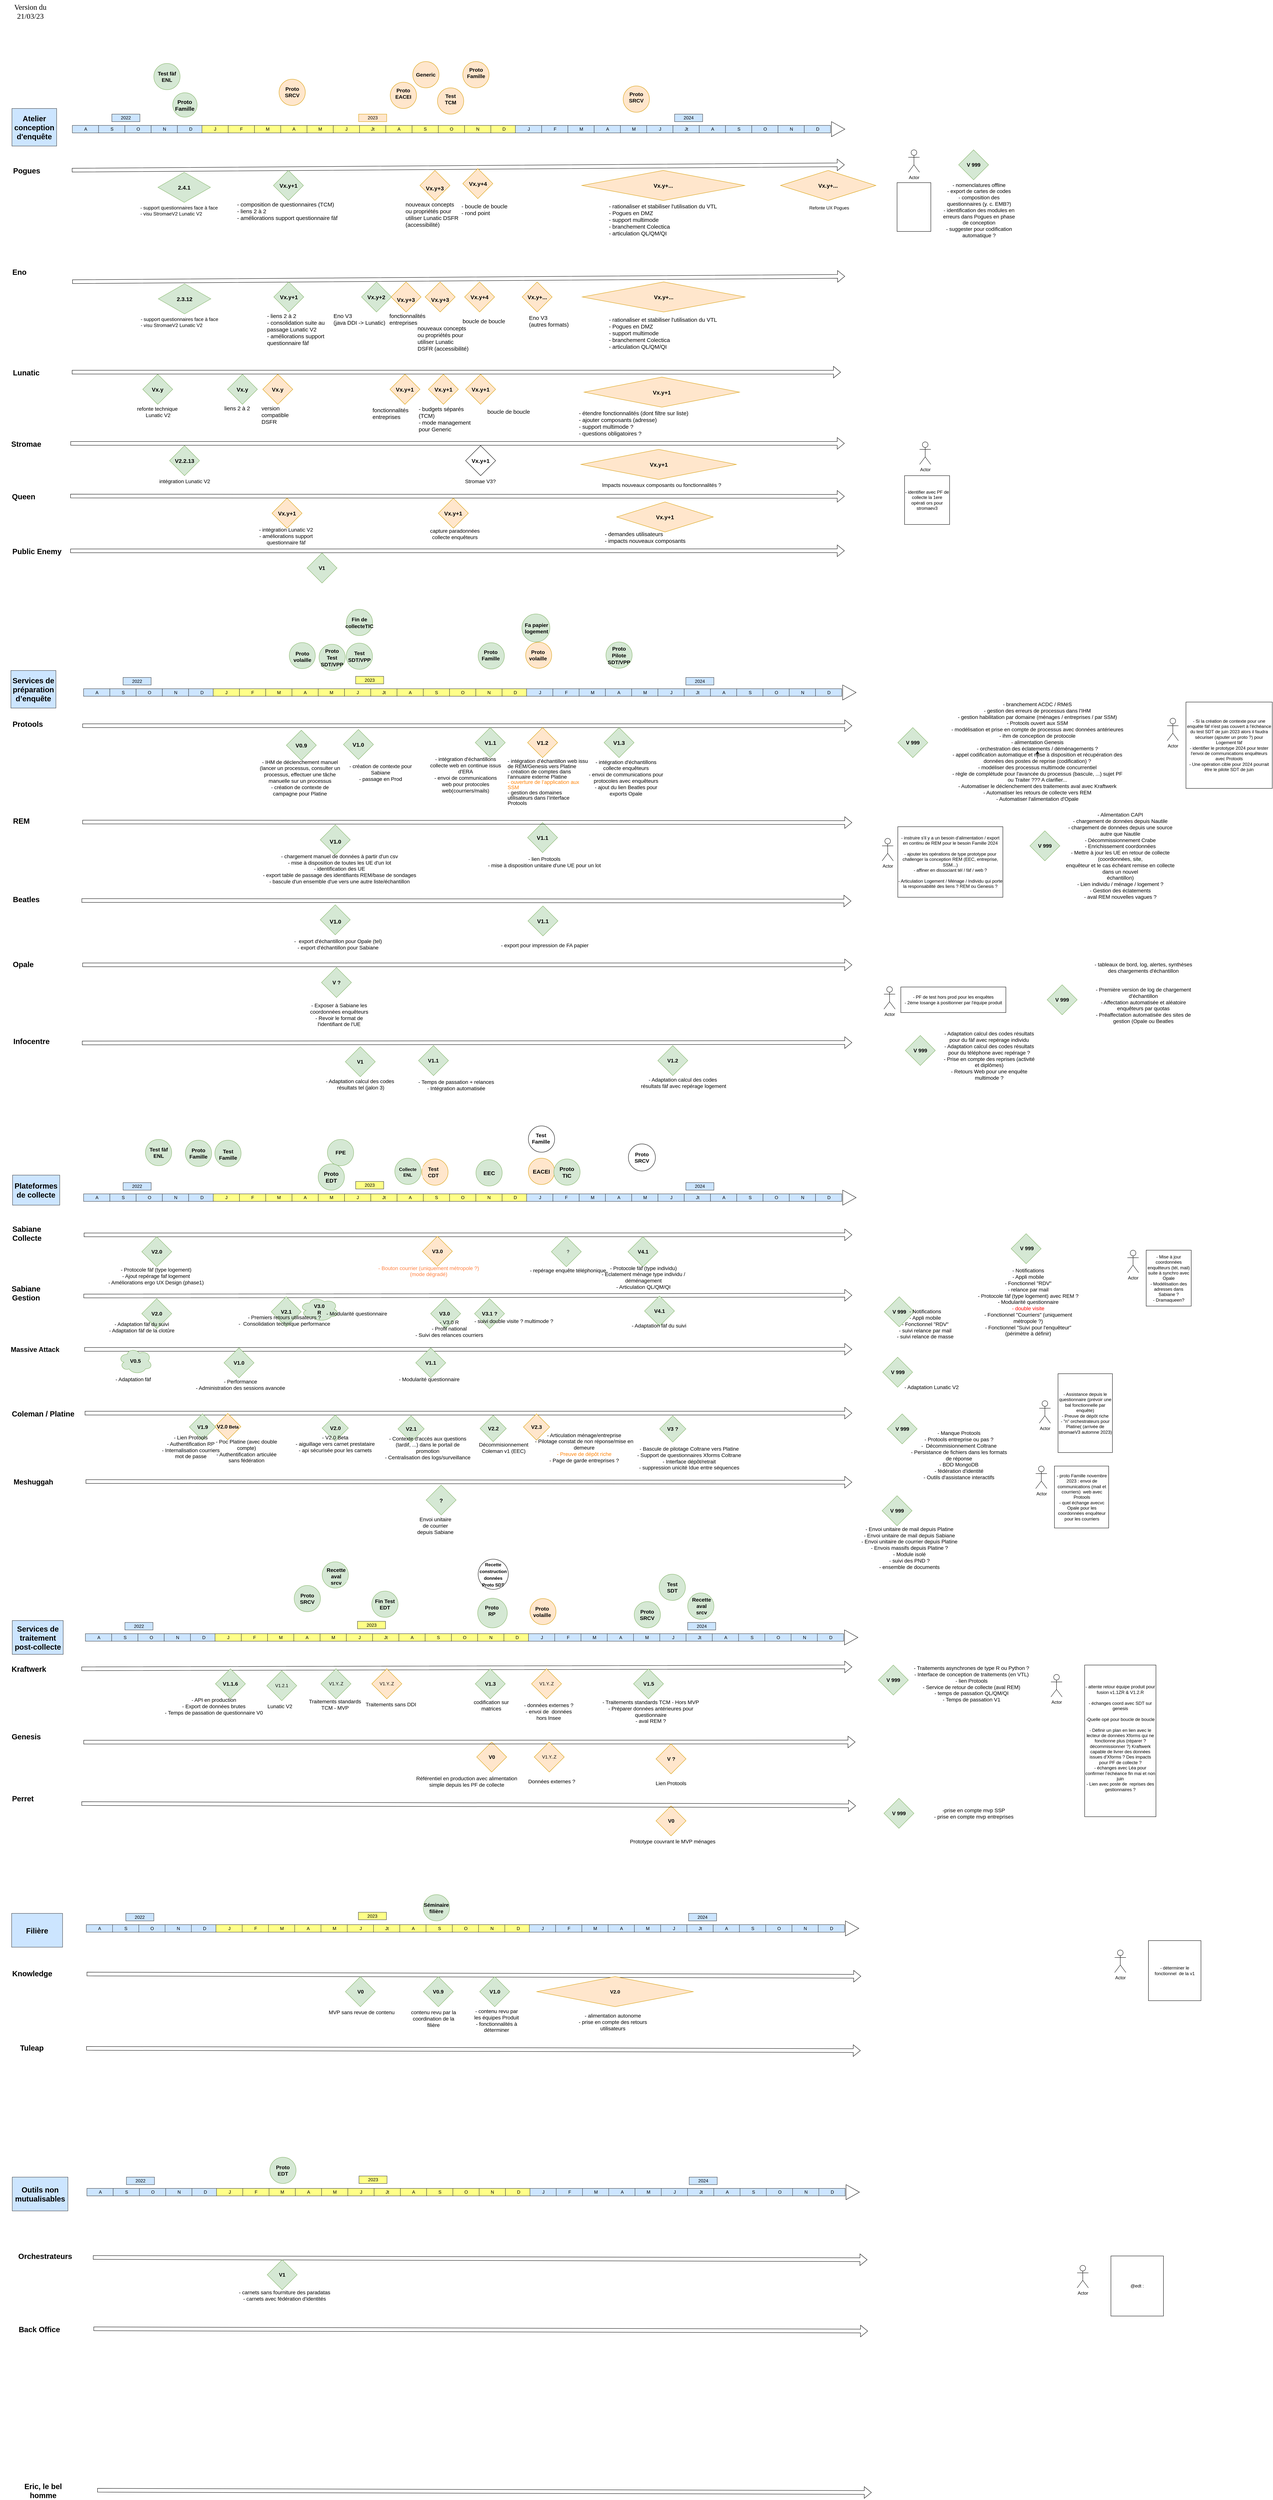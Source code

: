 <mxfile compressed="true" version="21.0.8" type="github"><diagram id="mFV4b9mCCrI5YmX5gzNI" name="Page-1"><mxGraphModel dx="2867" dy="2226" grid="1" gridSize="10" guides="1" tooltips="1" connect="1" arrows="1" fold="1" page="1" pageScale="1" pageWidth="827" pageHeight="1169" math="0" shadow="0"><root><mxCell id="0"/><mxCell id="1" parent="0"/><mxCell id="c0jgc6a0JRqWWvqa6Sk8-84" value="" style="ellipse;whiteSpace=wrap;html=1;aspect=fixed;fontSize=15;fillColor=#d5e8d4;strokeColor=#82b366;" parent="1" vertex="1"><mxGeometry x="379" y="-1000" width="70" height="70" as="geometry"/></mxCell><mxCell id="c0jgc6a0JRqWWvqa6Sk8-75" value="" style="ellipse;whiteSpace=wrap;html=1;aspect=fixed;fontSize=15;fillColor=#ffe6cc;strokeColor=#d79b00;" parent="1" vertex="1"><mxGeometry x="712.76" y="-958" width="70" height="70" as="geometry"/></mxCell><mxCell id="c0jgc6a0JRqWWvqa6Sk8-1" value="" style="shape=flexArrow;endArrow=classic;html=1;rounded=0;" parent="1" edge="1"><mxGeometry width="50" height="50" relative="1" as="geometry"><mxPoint x="188.86" y="764" as="sourcePoint"/><mxPoint x="2240" y="764" as="targetPoint"/></mxGeometry></mxCell><mxCell id="c0jgc6a0JRqWWvqa6Sk8-2" value="&lt;font style=&quot;font-size: 20px;&quot;&gt;&lt;b&gt;Protools&lt;/b&gt;&lt;/font&gt;" style="text;html=1;strokeColor=none;fillColor=none;align=center;verticalAlign=middle;whiteSpace=wrap;rounded=0;" parent="1" vertex="1"><mxGeometry x="12.86" y="744" width="60" height="30" as="geometry"/></mxCell><mxCell id="c0jgc6a0JRqWWvqa6Sk8-3" value="" style="rhombus;whiteSpace=wrap;html=1;fillColor=#d5e8d4;strokeColor=#82b366;" parent="1" vertex="1"><mxGeometry x="1235.73" y="769" width="80" height="80" as="geometry"/></mxCell><mxCell id="c0jgc6a0JRqWWvqa6Sk8-5" value="&lt;font style=&quot;font-size: 15px;&quot;&gt;&lt;b&gt;V1.1&lt;/b&gt;&lt;/font&gt;" style="text;html=1;strokeColor=none;fillColor=none;align=center;verticalAlign=middle;whiteSpace=wrap;rounded=0;" parent="1" vertex="1"><mxGeometry x="1245.73" y="794" width="60" height="30" as="geometry"/></mxCell><mxCell id="c0jgc6a0JRqWWvqa6Sk8-11" value="" style="shape=flexArrow;endArrow=classic;html=1;rounded=0;" parent="1" edge="1"><mxGeometry width="50" height="50" relative="1" as="geometry"><mxPoint x="192.6" y="2120.29" as="sourcePoint"/><mxPoint x="2240" y="2120" as="targetPoint"/></mxGeometry></mxCell><mxCell id="c0jgc6a0JRqWWvqa6Sk8-12" value="&lt;div align=&quot;left&quot;&gt;&lt;font size=&quot;1&quot;&gt;&lt;b style=&quot;font-size: 20px;&quot;&gt;Sabiane Collecte&lt;/b&gt;&lt;/font&gt;&lt;br&gt;&lt;/div&gt;" style="text;html=1;strokeColor=none;fillColor=none;align=left;verticalAlign=middle;whiteSpace=wrap;rounded=0;" parent="1" vertex="1"><mxGeometry y="2101" width="134.2" height="30" as="geometry"/></mxCell><mxCell id="c0jgc6a0JRqWWvqa6Sk8-21" value="" style="shape=flexArrow;endArrow=classic;html=1;rounded=0;" parent="1" edge="1"><mxGeometry width="50" height="50" relative="1" as="geometry"><mxPoint x="195.18" y="2595" as="sourcePoint"/><mxPoint x="2240" y="2595" as="targetPoint"/></mxGeometry></mxCell><mxCell id="c0jgc6a0JRqWWvqa6Sk8-22" value="&lt;font style=&quot;font-size: 20px;&quot;&gt;&lt;b&gt;Coleman / Platine&lt;br&gt;&lt;/b&gt;&lt;/font&gt;" style="text;html=1;strokeColor=none;fillColor=none;align=center;verticalAlign=middle;whiteSpace=wrap;rounded=0;" parent="1" vertex="1"><mxGeometry x="-6.45" y="2581" width="180" height="30" as="geometry"/></mxCell><mxCell id="c0jgc6a0JRqWWvqa6Sk8-27" value="" style="shape=flexArrow;endArrow=classic;html=1;rounded=0;entryX=0.41;entryY=0.988;entryDx=0;entryDy=0;entryPerimeter=0;" parent="1" edge="1"><mxGeometry width="50" height="50" relative="1" as="geometry"><mxPoint x="160.81" y="-177.71" as="sourcePoint"/><mxPoint x="2209.95" y="-177.68" as="targetPoint"/></mxGeometry></mxCell><mxCell id="c0jgc6a0JRqWWvqa6Sk8-28" value="&lt;b&gt;&lt;font style=&quot;font-size: 20px;&quot;&gt;Lunatic&lt;/font&gt;&lt;/b&gt;" style="text;html=1;strokeColor=none;fillColor=none;align=center;verticalAlign=middle;whiteSpace=wrap;rounded=0;" parent="1" vertex="1"><mxGeometry x="9.29" y="-192" width="60" height="30" as="geometry"/></mxCell><mxCell id="c0jgc6a0JRqWWvqa6Sk8-36" value="&lt;font style=&quot;font-size: 20px;&quot;&gt;&lt;b&gt;REM&lt;/b&gt;&lt;/font&gt;" style="text;html=1;strokeColor=none;fillColor=none;align=center;verticalAlign=middle;whiteSpace=wrap;rounded=0;" parent="1" vertex="1"><mxGeometry x="-3.76" y="1002" width="60" height="30" as="geometry"/></mxCell><mxCell id="c0jgc6a0JRqWWvqa6Sk8-52" value="&lt;font style=&quot;font-size: 14px;&quot;&gt;&lt;b&gt;Proto SRCV&lt;/b&gt;&lt;/font&gt;" style="text;html=1;strokeColor=none;fillColor=#ffe6cc;align=center;verticalAlign=middle;whiteSpace=wrap;rounded=0;" parent="1" vertex="1"><mxGeometry x="717.76" y="-938" width="60" height="28" as="geometry"/></mxCell><mxCell id="c0jgc6a0JRqWWvqa6Sk8-56" value="&lt;font style=&quot;font-size: 15px;&quot;&gt;&lt;b&gt;V1.3&lt;/b&gt;&lt;/font&gt;" style="rhombus;whiteSpace=wrap;html=1;fillColor=#d5e8d4;strokeColor=#82b366;" parent="1" vertex="1"><mxGeometry x="1579.0" y="769" width="80" height="80" as="geometry"/></mxCell><mxCell id="c0jgc6a0JRqWWvqa6Sk8-61" value="&lt;font style=&quot;font-size: 14px;&quot;&gt;&lt;b&gt;Test fàf ENL&lt;/b&gt;&lt;/font&gt;" style="text;html=1;align=center;verticalAlign=middle;whiteSpace=wrap;rounded=0;" parent="1" vertex="1"><mxGeometry x="384" y="-980" width="60" height="30" as="geometry"/></mxCell><mxCell id="c0jgc6a0JRqWWvqa6Sk8-63" value="&lt;br&gt;&lt;div&gt;- IHM de déclenchement manuel (lancer un processus, consulter un processus, effectuer une tâche manuelle sur un processus&lt;/div&gt;&lt;div&gt;- création de contexte de campagne pour Platine&lt;br&gt;&lt;/div&gt;" style="text;html=1;strokeColor=none;fillColor=none;align=center;verticalAlign=middle;whiteSpace=wrap;rounded=0;fontSize=14;" parent="1" vertex="1"><mxGeometry x="655.86" y="864" width="225.14" height="60" as="geometry"/></mxCell><mxCell id="c0jgc6a0JRqWWvqa6Sk8-64" value="&lt;br&gt;&lt;div&gt;- intégration d'échantillons collecte web en continue issus d'ERA&lt;br&gt;&lt;/div&gt;&lt;div&gt;- envoi de communications web pour protocoles web(courriers/mails)&lt;/div&gt;&lt;div&gt;&lt;br&gt;&lt;/div&gt;&lt;div&gt;&lt;br&gt;&lt;/div&gt;" style="text;html=1;strokeColor=none;fillColor=none;align=center;verticalAlign=middle;whiteSpace=wrap;rounded=0;fontSize=14;" parent="1" vertex="1"><mxGeometry x="1111.57" y="871.5" width="195.79" height="63.5" as="geometry"/></mxCell><mxCell id="c0jgc6a0JRqWWvqa6Sk8-66" value="&lt;div&gt;&lt;br&gt;&lt;/div&gt;&lt;div&gt;&lt;br&gt;&lt;/div&gt;&lt;div&gt;- branchement ACDC / RMéS&lt;br&gt;&lt;/div&gt;&lt;div&gt;- gestion des erreurs de processus dans l'IHM&lt;br&gt;&lt;/div&gt;&lt;div&gt;- gestion habilitation par domaine (ménages / entreprises / par SSM)&lt;/div&gt;&lt;div&gt;- Protools ouvert aux SSM&lt;br&gt;&lt;/div&gt;&lt;div&gt;- modélisation et prise en compte de processus avec données antérieures&lt;/div&gt;- ihm de conception de protocole&lt;br&gt;- alimentation Genesis&lt;br&gt;&lt;div&gt;- orchestration des éclatements / déménagements ?&lt;br&gt;&lt;/div&gt;&lt;div&gt;- appel codification automatique et mise à disposition et récupération des données des postes de reprise (codification) ?&lt;br&gt;&lt;/div&gt;&lt;div&gt;- modéliser des processus multimode concurrentiel&lt;br&gt;&lt;div&gt;- règle de complétude pour l'avancée du processus (bascule, ...) sujet PF ou Traiter ??? A clarifier...&lt;/div&gt;&lt;div&gt;&lt;div&gt;- Automatiser le déclenchement des traitements aval avec Kraftwerk&lt;/div&gt;&lt;div&gt;- Automatiser les retours de collecte vers REM&lt;/div&gt;&lt;div&gt;- Automatiser l'alimentation d'Opale&lt;br&gt;&lt;/div&gt;&lt;/div&gt;&lt;/div&gt;" style="text;html=1;strokeColor=none;fillColor=none;align=center;verticalAlign=middle;whiteSpace=wrap;rounded=0;fontSize=14;" parent="1" vertex="1"><mxGeometry x="2498.42" y="801" width="471.58" height="30" as="geometry"/></mxCell><mxCell id="c0jgc6a0JRqWWvqa6Sk8-80" style="edgeStyle=orthogonalEdgeStyle;rounded=0;orthogonalLoop=1;jettySize=auto;html=1;exitX=0.5;exitY=1;exitDx=0;exitDy=0;fontSize=15;" parent="1" source="c0jgc6a0JRqWWvqa6Sk8-66" target="c0jgc6a0JRqWWvqa6Sk8-66" edge="1"><mxGeometry relative="1" as="geometry"/></mxCell><mxCell id="FTLLSDSXX8i168MmgbQK-20" value="" style="rhombus;whiteSpace=wrap;html=1;fillColor=#d5e8d4;strokeColor=#82b366;" parent="1" vertex="1"><mxGeometry x="822.55" y="1028" width="80" height="80" as="geometry"/></mxCell><mxCell id="FTLLSDSXX8i168MmgbQK-21" value="&lt;font style=&quot;font-size: 15px;&quot;&gt;&lt;b&gt;V1.0&lt;/b&gt;&lt;/font&gt;" style="text;html=1;strokeColor=none;fillColor=none;align=center;verticalAlign=middle;whiteSpace=wrap;rounded=0;" parent="1" vertex="1"><mxGeometry x="832.63" y="1057" width="60" height="30" as="geometry"/></mxCell><mxCell id="FTLLSDSXX8i168MmgbQK-23" value="&lt;font size=&quot;1&quot;&gt;&lt;b style=&quot;font-size: 15px;&quot;&gt;V1.1&lt;/b&gt;&lt;/font&gt;" style="rhombus;whiteSpace=wrap;html=1;fillColor=#d5e8d4;strokeColor=#82b366;" parent="1" vertex="1"><mxGeometry x="1375.19" y="1022" width="80" height="80" as="geometry"/></mxCell><mxCell id="FTLLSDSXX8i168MmgbQK-28" value="" style="shape=flexArrow;endArrow=classic;html=1;rounded=0;" parent="1" edge="1"><mxGeometry width="50" height="50" relative="1" as="geometry"><mxPoint x="186.34" y="3276" as="sourcePoint"/><mxPoint x="2240" y="3271" as="targetPoint"/></mxGeometry></mxCell><mxCell id="FTLLSDSXX8i168MmgbQK-29" value="&lt;font style=&quot;font-size: 20px;&quot;&gt;&lt;b&gt;Kraftwerk&lt;/b&gt;&lt;/font&gt;" style="text;html=1;strokeColor=none;fillColor=none;align=center;verticalAlign=middle;whiteSpace=wrap;rounded=0;" parent="1" vertex="1"><mxGeometry x="15.62" y="3261" width="60" height="30" as="geometry"/></mxCell><mxCell id="FTLLSDSXX8i168MmgbQK-30" value="&lt;b&gt;&lt;font style=&quot;font-size: 20px;&quot;&gt;Opale&lt;/font&gt;&lt;/b&gt;" style="text;html=1;strokeColor=none;fillColor=none;align=center;verticalAlign=middle;whiteSpace=wrap;rounded=0;" parent="1" vertex="1"><mxGeometry x="0.67" y="1384" width="60" height="30" as="geometry"/></mxCell><mxCell id="ddA6PycPh_wfGD-rprwo-1" value="&lt;font style=&quot;font-size: 15px;&quot;&gt;&lt;b&gt;Vx.y&lt;/b&gt;&lt;/font&gt;" style="rhombus;whiteSpace=wrap;html=1;fillColor=#d5e8d4;strokeColor=#82b366;" parent="1" vertex="1"><mxGeometry x="349.38" y="-172" width="80" height="80" as="geometry"/></mxCell><mxCell id="ddA6PycPh_wfGD-rprwo-4" value="&lt;font style=&quot;font-size: 15px;&quot;&gt;&lt;b&gt;Vx.y&lt;/b&gt;&lt;/font&gt;" style="rhombus;whiteSpace=wrap;html=1;fillColor=#d5e8d4;strokeColor=#82b366;" parent="1" vertex="1"><mxGeometry x="575.11" y="-172" width="80" height="80" as="geometry"/></mxCell><mxCell id="ddA6PycPh_wfGD-rprwo-6" value="&lt;font style=&quot;font-size: 15px;&quot;&gt;&lt;b&gt;Vx.y&lt;/b&gt;&lt;/font&gt;" style="rhombus;whiteSpace=wrap;html=1;fillColor=#ffe6cc;strokeColor=#d79b00;" parent="1" vertex="1"><mxGeometry x="669.38" y="-172" width="80" height="80" as="geometry"/></mxCell><mxCell id="ddA6PycPh_wfGD-rprwo-8" value="&lt;font style=&quot;font-size: 15px;&quot;&gt;&lt;b&gt;Vx.y+1&lt;/b&gt;&lt;/font&gt;" style="rhombus;whiteSpace=wrap;html=1;fillColor=#ffe6cc;strokeColor=#d79b00;" parent="1" vertex="1"><mxGeometry x="1210.01" y="-172" width="80" height="80" as="geometry"/></mxCell><mxCell id="cksNnemaycyc-sAIgtyD-1" value="&lt;font style=&quot;font-size: 15px;&quot;&gt;&lt;b&gt;Vx.y+1&lt;/b&gt;&lt;/font&gt;" style="rhombus;whiteSpace=wrap;html=1;fillColor=#ffe6cc;strokeColor=#d79b00;" parent="1" vertex="1"><mxGeometry x="1008.29" y="-172" width="80" height="80" as="geometry"/></mxCell><mxCell id="vozaQE-ynMEkPl2pL4Hx-1" value="" style="rhombus;whiteSpace=wrap;html=1;fillColor=#d5e8d4;strokeColor=#82b366;" parent="1" vertex="1"><mxGeometry x="346.79" y="2125" width="80" height="80" as="geometry"/></mxCell><mxCell id="vozaQE-ynMEkPl2pL4Hx-2" value="&lt;font style=&quot;font-size: 14px;&quot;&gt;&lt;b&gt;V2.0&lt;/b&gt;&lt;/font&gt;" style="text;html=1;strokeColor=none;fillColor=none;align=center;verticalAlign=middle;whiteSpace=wrap;rounded=0;" parent="1" vertex="1"><mxGeometry x="356.79" y="2150" width="60" height="30" as="geometry"/></mxCell><mxCell id="vozaQE-ynMEkPl2pL4Hx-3" value="- Protocole fàf (type logement)&lt;br&gt;&lt;div&gt;- Ajout repérage faf logement&lt;br&gt;&lt;/div&gt;&lt;div&gt;- Améliorations ergo UX Design (phase1)&lt;br&gt;&lt;/div&gt;" style="text;html=1;strokeColor=none;fillColor=none;align=center;verticalAlign=middle;whiteSpace=wrap;rounded=0;fontSize=14;" parent="1" vertex="1"><mxGeometry x="230.17" y="2202" width="310" height="56" as="geometry"/></mxCell><mxCell id="vozaQE-ynMEkPl2pL4Hx-12" value="" style="rhombus;whiteSpace=wrap;html=1;fillColor=#d5e8d4;strokeColor=#82b366;" parent="1" vertex="1"><mxGeometry x="1642.68" y="2125" width="80" height="80" as="geometry"/></mxCell><mxCell id="vozaQE-ynMEkPl2pL4Hx-14" value="" style="rhombus;whiteSpace=wrap;html=1;fillColor=#ffe6cc;strokeColor=#d79b00;" parent="1" vertex="1"><mxGeometry x="1094.79" y="2124" width="80" height="80" as="geometry"/></mxCell><mxCell id="vozaQE-ynMEkPl2pL4Hx-15" value="&lt;font style=&quot;font-size: 14px;&quot;&gt;&lt;b&gt;V3.0&lt;br&gt;&lt;/b&gt;&lt;/font&gt;" style="text;html=1;strokeColor=none;fillColor=none;align=center;verticalAlign=middle;whiteSpace=wrap;rounded=0;" parent="1" vertex="1"><mxGeometry x="1104.79" y="2149" width="60" height="30" as="geometry"/></mxCell><mxCell id="vozaQE-ynMEkPl2pL4Hx-18" value="- Protocole fàf (type individu)&lt;div&gt;- Éclatement ménage type individu / déménagement&lt;/div&gt;&lt;div&gt;- Articulation QL/QM/QI&lt;/div&gt;&lt;div&gt;&lt;br&gt;&lt;/div&gt;" style="text;html=1;strokeColor=none;fillColor=none;align=center;verticalAlign=middle;whiteSpace=wrap;rounded=0;fontSize=14;" parent="1" vertex="1"><mxGeometry x="1549.38" y="2227" width="270" height="30" as="geometry"/></mxCell><mxCell id="vozaQE-ynMEkPl2pL4Hx-20" value="&lt;font style=&quot;font-size: 14px;&quot;&gt;&lt;b&gt;V4.1&lt;br&gt;&lt;/b&gt;&lt;/font&gt;" style="text;html=1;strokeColor=none;fillColor=none;align=center;verticalAlign=middle;whiteSpace=wrap;rounded=0;" parent="1" vertex="1"><mxGeometry x="1652.68" y="2150" width="60" height="30" as="geometry"/></mxCell><mxCell id="vozaQE-ynMEkPl2pL4Hx-22" value="" style="rhombus;whiteSpace=wrap;html=1;fillColor=#d5e8d4;strokeColor=#82b366;" parent="1" vertex="1"><mxGeometry x="2664" y="2117" width="80" height="80" as="geometry"/></mxCell><mxCell id="vozaQE-ynMEkPl2pL4Hx-23" value="&lt;b&gt;&lt;font style=&quot;font-size: 14px;&quot;&gt;V 999&lt;br&gt;&lt;/font&gt;&lt;/b&gt;" style="text;html=1;strokeColor=none;fillColor=none;align=center;verticalAlign=middle;whiteSpace=wrap;rounded=0;" parent="1" vertex="1"><mxGeometry x="2676" y="2141" width="60" height="30" as="geometry"/></mxCell><mxCell id="pcrgv22G-7Bk5gdFUB20-2" value="&lt;font style=&quot;font-size: 19px;&quot;&gt;&lt;b&gt;Meshuggah&lt;/b&gt;&lt;/font&gt;" style="text;html=1;strokeColor=none;fillColor=none;align=center;verticalAlign=middle;whiteSpace=wrap;rounded=0;" parent="1" vertex="1"><mxGeometry x="28.04" y="2764" width="60" height="30" as="geometry"/></mxCell><mxCell id="pcrgv22G-7Bk5gdFUB20-3" value="" style="shape=flexArrow;endArrow=classic;html=1;rounded=0;" parent="1" edge="1"><mxGeometry width="50" height="50" relative="1" as="geometry"><mxPoint x="197.55" y="2777.29" as="sourcePoint"/><mxPoint x="2240" y="2779" as="targetPoint"/></mxGeometry></mxCell><mxCell id="pcrgv22G-7Bk5gdFUB20-5" value="&lt;b&gt;&lt;font style=&quot;font-size: 15px;&quot;&gt;?&lt;/font&gt;&lt;/b&gt;" style="rhombus;whiteSpace=wrap;html=1;fillColor=#d5e8d4;strokeColor=#82b366;" parent="1" vertex="1"><mxGeometry x="1104.79" y="2786.5" width="80" height="80" as="geometry"/></mxCell><mxCell id="pcrgv22G-7Bk5gdFUB20-6" value="&lt;div&gt;&lt;font color=&quot;#ff0000&quot;&gt;&lt;font color=&quot;#ff8040&quot;&gt;- Bouton courrier (uniquement métropole ?) (mode dégradé)&lt;/font&gt;&lt;br&gt;&lt;/font&gt;&lt;/div&gt;&lt;div&gt;&lt;br&gt;&lt;/div&gt;&lt;br&gt;&lt;div&gt;&lt;br&gt;&lt;/div&gt;" style="text;html=1;strokeColor=none;fillColor=none;align=center;verticalAlign=middle;whiteSpace=wrap;rounded=0;fontSize=14;" parent="1" vertex="1"><mxGeometry x="957.31" y="2237" width="309" height="10" as="geometry"/></mxCell><mxCell id="pcrgv22G-7Bk5gdFUB20-7" value="&lt;font size=&quot;1&quot;&gt;&lt;b style=&quot;font-size: 20px;&quot;&gt;Sabiane Gestion&lt;br&gt;&lt;/b&gt;&lt;/font&gt;" style="text;html=1;strokeColor=none;fillColor=none;align=center;verticalAlign=middle;whiteSpace=wrap;rounded=0;" parent="1" vertex="1"><mxGeometry x="28.04" y="2260" width="21" height="30" as="geometry"/></mxCell><mxCell id="pcrgv22G-7Bk5gdFUB20-8" value="" style="shape=flexArrow;endArrow=classic;html=1;rounded=0;" parent="1" edge="1"><mxGeometry width="50" height="50" relative="1" as="geometry"><mxPoint x="191.79" y="2283" as="sourcePoint"/><mxPoint x="2240" y="2281" as="targetPoint"/></mxGeometry></mxCell><mxCell id="pcrgv22G-7Bk5gdFUB20-9" value="&lt;font style=&quot;font-size: 14px;&quot;&gt;&lt;b&gt;V2.1&lt;/b&gt;&lt;/font&gt;" style="rhombus;whiteSpace=wrap;html=1;fillColor=#d5e8d4;strokeColor=#82b366;" parent="1" vertex="1"><mxGeometry x="691.79" y="2285" width="80" height="80" as="geometry"/></mxCell><mxCell id="pcrgv22G-7Bk5gdFUB20-10" value="&lt;font style=&quot;font-size: 14px;&quot;&gt;&lt;b&gt;V2.0&lt;/b&gt;&lt;/font&gt;" style="rhombus;whiteSpace=wrap;html=1;fillColor=#d5e8d4;strokeColor=#82b366;" parent="1" vertex="1"><mxGeometry x="346.79" y="2290" width="80" height="80" as="geometry"/></mxCell><mxCell id="pcrgv22G-7Bk5gdFUB20-13" value="&lt;b&gt;&lt;font style=&quot;font-size: 14px;&quot;&gt;V2.0&lt;/font&gt; Beta&lt;/b&gt;" style="rhombus;whiteSpace=wrap;html=1;fillColor=#ffe6cc;strokeColor=#d79b00;" parent="1" vertex="1"><mxGeometry x="541.05" y="2596" width="70" height="70" as="geometry"/></mxCell><mxCell id="2McjSFuQ_IxXw8wRX-_E-1" value="&lt;font style=&quot;font-size: 14px;&quot;&gt;&lt;b&gt;V1.1.6&lt;br&gt;&lt;/b&gt;&lt;/font&gt;" style="rhombus;whiteSpace=wrap;html=1;fillColor=#d5e8d4;strokeColor=#82b366;" parent="1" vertex="1"><mxGeometry x="543.16" y="3276" width="80" height="80" as="geometry"/></mxCell><mxCell id="2McjSFuQ_IxXw8wRX-_E-2" value="- API en production&lt;br&gt;- Export de données brutes&lt;br&gt;- Temps de passation de questionnaire V0" style="text;html=1;strokeColor=none;fillColor=none;align=center;verticalAlign=middle;whiteSpace=wrap;rounded=0;fontSize=14;" parent="1" vertex="1"><mxGeometry x="384" y="3361" width="310" height="30" as="geometry"/></mxCell><mxCell id="2McjSFuQ_IxXw8wRX-_E-3" value="&lt;font style=&quot;font-size: 14px;&quot;&gt;&lt;b&gt;V0&lt;/b&gt;&lt;/font&gt;" style="rhombus;whiteSpace=wrap;html=1;fillColor=#ffe6cc;strokeColor=#d79b00;" parent="1" vertex="1"><mxGeometry x="1239.52" y="3471" width="80" height="80" as="geometry"/></mxCell><mxCell id="2McjSFuQ_IxXw8wRX-_E-4" value="&lt;div&gt;Référentiel en production avec alimentation simple depuis les PF de collecte&lt;br&gt;&lt;/div&gt;" style="text;html=1;strokeColor=none;fillColor=none;align=center;verticalAlign=middle;whiteSpace=wrap;rounded=0;fontSize=14;" parent="1" vertex="1"><mxGeometry x="1058.47" y="3556" width="310" height="40" as="geometry"/></mxCell><mxCell id="97USH-_PY3aVAxg5_6Zu-2" value="" style="ellipse;shape=cloud;whiteSpace=wrap;html=1;fontSize=15;fillColor=#d5e8d4;strokeColor=#82b366;" parent="1" vertex="1"><mxGeometry x="767.79" y="2285" width="105" height="66" as="geometry"/></mxCell><mxCell id="97USH-_PY3aVAxg5_6Zu-3" value="&lt;font style=&quot;font-size: 14px;&quot;&gt;&lt;b&gt;V3.0&lt;br&gt;R&lt;br&gt;&lt;/b&gt;&lt;/font&gt;" style="text;html=1;strokeColor=none;fillColor=none;align=center;verticalAlign=middle;whiteSpace=wrap;rounded=0;" parent="1" vertex="1"><mxGeometry x="790.29" y="2303" width="60" height="30" as="geometry"/></mxCell><mxCell id="97USH-_PY3aVAxg5_6Zu-4" value="&lt;font style=&quot;font-size: 14px;&quot;&gt;- Modularité questionnaire&lt;/font&gt;" style="text;whiteSpace=wrap;html=1;" parent="1" vertex="1"><mxGeometry x="836.79" y="2315" width="180" height="40" as="geometry"/></mxCell><mxCell id="97USH-_PY3aVAxg5_6Zu-5" value="" style="rhombus;whiteSpace=wrap;html=1;fillColor=#d5e8d4;strokeColor=#82b366;" parent="1" vertex="1"><mxGeometry x="1116.79" y="2290" width="80" height="80" as="geometry"/></mxCell><mxCell id="97USH-_PY3aVAxg5_6Zu-6" value="&lt;font style=&quot;font-size: 14px;&quot;&gt;&lt;b&gt;V3.0&lt;br&gt;&lt;/b&gt;&lt;/font&gt;" style="text;html=1;strokeColor=none;fillColor=none;align=center;verticalAlign=middle;whiteSpace=wrap;rounded=0;" parent="1" vertex="1"><mxGeometry x="1123.79" y="2315" width="60" height="30" as="geometry"/></mxCell><mxCell id="pcrgv22G-7Bk5gdFUB20-12" value="- Premiers retours utilisateurs ?&lt;br&gt;-&amp;nbsp; Consolidation technique performance" style="text;html=1;strokeColor=none;fillColor=none;align=center;verticalAlign=middle;whiteSpace=wrap;rounded=0;fontSize=14;" parent="1" vertex="1"><mxGeometry x="571.79" y="2333" width="310" height="30" as="geometry"/></mxCell><mxCell id="97USH-_PY3aVAxg5_6Zu-12" value="- Adaptation fàf du suivi&lt;br&gt;- Adaptation fàf de la clotûre&lt;br&gt;" style="text;html=1;strokeColor=none;fillColor=none;align=center;verticalAlign=middle;whiteSpace=wrap;rounded=0;fontSize=14;" parent="1" vertex="1"><mxGeometry x="191.79" y="2351" width="310" height="30" as="geometry"/></mxCell><mxCell id="97USH-_PY3aVAxg5_6Zu-13" value="&lt;br&gt;&lt;div&gt;- V3.0 R&lt;br&gt;- Profil national&lt;br&gt;- Suivi des relances courriers&lt;br&gt;&lt;/div&gt;&lt;div&gt;&lt;br&gt;&lt;/div&gt;" style="text;html=1;strokeColor=none;fillColor=none;align=center;verticalAlign=middle;whiteSpace=wrap;rounded=0;fontSize=14;" parent="1" vertex="1"><mxGeometry x="1011.79" y="2355" width="309" height="30" as="geometry"/></mxCell><mxCell id="97USH-_PY3aVAxg5_6Zu-14" value="&lt;font style=&quot;font-size: 14px;&quot;&gt;&lt;b&gt;V 999&lt;/b&gt;&lt;/font&gt;" style="rhombus;whiteSpace=wrap;html=1;fillColor=#d5e8d4;strokeColor=#82b366;" parent="1" vertex="1"><mxGeometry x="2325.79" y="2285" width="80" height="80" as="geometry"/></mxCell><mxCell id="97USH-_PY3aVAxg5_6Zu-15" value="&lt;br&gt;&lt;div&gt;- Notifications&lt;/div&gt;&lt;div&gt;- Appli mobile&lt;br&gt;&lt;/div&gt;&lt;div&gt;- Fonctionnel &quot;RDV&quot;&lt;br&gt;- suivi rel&lt;span style=&quot;&quot;&gt;ance par mail&lt;br&gt;&lt;/span&gt;- suivi rel&lt;span style=&quot;&quot;&gt;ance de masse&lt;br&gt;&lt;/span&gt;&lt;/div&gt;&lt;div&gt;&lt;br&gt;&lt;br&gt;&lt;/div&gt;" style="text;html=1;strokeColor=none;fillColor=none;align=center;verticalAlign=middle;whiteSpace=wrap;rounded=0;fontSize=14;" parent="1" vertex="1"><mxGeometry x="2300" y="2351" width="270" height="30" as="geometry"/></mxCell><mxCell id="97USH-_PY3aVAxg5_6Zu-16" value="&lt;font style=&quot;font-size: 14px;&quot;&gt;&lt;b&gt;V4.1&lt;/b&gt;&lt;/font&gt;" style="rhombus;whiteSpace=wrap;html=1;fillColor=#d5e8d4;strokeColor=#82b366;" parent="1" vertex="1"><mxGeometry x="1686.79" y="2283" width="80" height="80" as="geometry"/></mxCell><mxCell id="97USH-_PY3aVAxg5_6Zu-17" value="&lt;font style=&quot;font-size: 14px;&quot;&gt;&lt;b&gt;V3.1 ?&lt;br&gt;&lt;/b&gt;&lt;/font&gt;" style="rhombus;whiteSpace=wrap;html=1;fillColor=#d5e8d4;strokeColor=#82b366;" parent="1" vertex="1"><mxGeometry x="1233.79" y="2290" width="80" height="80" as="geometry"/></mxCell><mxCell id="97USH-_PY3aVAxg5_6Zu-18" value="- suivi double visite ? multimode ?" style="text;html=1;strokeColor=none;fillColor=none;align=center;verticalAlign=middle;whiteSpace=wrap;rounded=0;fontSize=14;" parent="1" vertex="1"><mxGeometry x="1183.79" y="2335" width="309" height="30" as="geometry"/></mxCell><mxCell id="97USH-_PY3aVAxg5_6Zu-21" value="&#xA;- Adaptation fàf du suivi&#xA;&#xA;" style="text;html=1;strokeColor=none;fillColor=none;align=center;verticalAlign=middle;whiteSpace=wrap;rounded=0;fontSize=14;" parent="1" vertex="1"><mxGeometry x="1570.79" y="2355" width="309" height="30" as="geometry"/></mxCell><mxCell id="97USH-_PY3aVAxg5_6Zu-26" value="&lt;font style=&quot;font-size: 14px;&quot;&gt;&lt;b&gt;V 999&lt;/b&gt;&lt;/font&gt;" style="rhombus;whiteSpace=wrap;html=1;fillColor=#d5e8d4;strokeColor=#82b366;" parent="1" vertex="1"><mxGeometry x="2362" y="769" width="80" height="80" as="geometry"/></mxCell><mxCell id="97USH-_PY3aVAxg5_6Zu-27" value="&lt;br&gt;&lt;div&gt;&lt;div&gt;&lt;br&gt;&lt;/div&gt;- Notifications&lt;/div&gt;&lt;div&gt;- Appli mobile&lt;br&gt;&lt;/div&gt;&lt;div&gt;- Fonctionnel &quot;RDV&quot;&lt;br&gt;- rel&lt;span style=&quot;&quot;&gt;ance par mail&lt;/span&gt;&lt;/div&gt;&lt;div&gt;- Protocole fàf (type logement) avec REM ?&lt;br&gt;&lt;/div&gt;&lt;div&gt;- Modularité questionnaire&lt;/div&gt;&lt;div&gt;&lt;font color=&quot;#FF0000&quot;&gt;- double visite&lt;/font&gt;&lt;/div&gt;&lt;div&gt;&lt;div&gt;- Fonctionnel &quot;Courriers&quot; (uniquement métropole ?)&lt;/div&gt;&lt;div&gt;- Fonctionnel &quot;Suivi pour l'enquêteur&quot; (périmètre à définir)&lt;/div&gt;&lt;div&gt;&lt;br&gt;&lt;/div&gt;&lt;div&gt;&lt;br&gt;&lt;br&gt;&lt;/div&gt;&lt;/div&gt;&lt;div&gt;&lt;br&gt;&lt;/div&gt;" style="text;html=1;strokeColor=none;fillColor=none;align=center;verticalAlign=middle;whiteSpace=wrap;rounded=0;fontSize=14;" parent="1" vertex="1"><mxGeometry x="2564.75" y="2191" width="289.34" height="250" as="geometry"/></mxCell><mxCell id="97USH-_PY3aVAxg5_6Zu-30" value="&lt;font style=&quot;font-size: 20px;&quot;&gt;&lt;b&gt;Infocentre&lt;/b&gt;&lt;/font&gt;" style="text;html=1;strokeColor=none;fillColor=none;align=center;verticalAlign=middle;whiteSpace=wrap;rounded=0;" parent="1" vertex="1"><mxGeometry x="23.04" y="1589" width="60" height="30" as="geometry"/></mxCell><mxCell id="97USH-_PY3aVAxg5_6Zu-32" value="" style="shape=flexArrow;endArrow=classic;html=1;rounded=0;" parent="1" edge="1"><mxGeometry width="50" height="50" relative="1" as="geometry"><mxPoint x="187.74" y="1609" as="sourcePoint"/><mxPoint x="2240" y="1608" as="targetPoint"/></mxGeometry></mxCell><mxCell id="97USH-_PY3aVAxg5_6Zu-35" value="&lt;font style=&quot;font-size: 18px;&quot;&gt;&lt;b&gt;Massive Attack&lt;/b&gt;&lt;/font&gt;" style="text;html=1;strokeColor=none;fillColor=none;align=center;verticalAlign=middle;whiteSpace=wrap;rounded=0;" parent="1" vertex="1"><mxGeometry x="-8.55" y="2411" width="142.75" height="30" as="geometry"/></mxCell><mxCell id="97USH-_PY3aVAxg5_6Zu-37" value="" style="shape=flexArrow;endArrow=classic;html=1;rounded=0;" parent="1" edge="1"><mxGeometry width="50" height="50" relative="1" as="geometry"><mxPoint x="194.06" y="2425.29" as="sourcePoint"/><mxPoint x="2240" y="2425" as="targetPoint"/></mxGeometry></mxCell><mxCell id="97USH-_PY3aVAxg5_6Zu-38" value="&lt;font style=&quot;font-size: 14px;&quot;&gt;&lt;b&gt;V1.0&lt;/b&gt;&lt;/font&gt;" style="rhombus;whiteSpace=wrap;html=1;fillColor=#d5e8d4;strokeColor=#82b366;" parent="1" vertex="1"><mxGeometry x="566.05" y="2421" width="80" height="80" as="geometry"/></mxCell><mxCell id="97USH-_PY3aVAxg5_6Zu-39" value="&lt;br&gt;&lt;div&gt;- Performance&lt;/div&gt;&lt;div&gt;- Administration des sessions avancée&lt;br&gt;&lt;/div&gt;" style="text;html=1;strokeColor=none;fillColor=none;align=center;verticalAlign=middle;whiteSpace=wrap;rounded=0;fontSize=14;" parent="1" vertex="1"><mxGeometry x="455.05" y="2496" width="310" height="30" as="geometry"/></mxCell><mxCell id="97USH-_PY3aVAxg5_6Zu-41" value="&lt;font style=&quot;font-size: 14px;&quot;&gt;&lt;b&gt;V1.1&lt;/b&gt;&lt;/font&gt;" style="rhombus;whiteSpace=wrap;html=1;fillColor=#d5e8d4;strokeColor=#82b366;" parent="1" vertex="1"><mxGeometry x="1077.05" y="2421" width="80" height="80" as="geometry"/></mxCell><mxCell id="97USH-_PY3aVAxg5_6Zu-42" value="&lt;br&gt;- Modularité questionnaire" style="text;html=1;strokeColor=none;fillColor=none;align=center;verticalAlign=middle;whiteSpace=wrap;rounded=0;fontSize=14;" parent="1" vertex="1"><mxGeometry x="957.55" y="2481" width="310" height="30" as="geometry"/></mxCell><mxCell id="41TlBi8JAUF4e2feWYWV-1" value="&lt;font style=&quot;font-size: 14px;&quot;&gt;&lt;b&gt;V2.1&lt;/b&gt;&lt;/font&gt;" style="rhombus;whiteSpace=wrap;html=1;fillColor=#d5e8d4;strokeColor=#82b366;" parent="1" vertex="1"><mxGeometry x="1029.66" y="2602" width="70" height="70" as="geometry"/></mxCell><mxCell id="41TlBi8JAUF4e2feWYWV-2" value="&lt;div&gt;- Contexte d'accès aux questions (tardif, ...) dans le portail de promotion&lt;/div&gt;&lt;div&gt;- Centralisation des logs/surveillance&lt;/div&gt;&lt;div&gt;&lt;br&gt;&lt;/div&gt;" style="text;html=1;strokeColor=none;fillColor=none;align=center;verticalAlign=middle;whiteSpace=wrap;rounded=0;fontSize=14;" parent="1" vertex="1"><mxGeometry x="991.32" y="2681" width="235.68" height="30" as="geometry"/></mxCell><mxCell id="41TlBi8JAUF4e2feWYWV-3" value="&lt;font style=&quot;font-size: 14px;&quot;&gt;&lt;b&gt;V2.3&lt;/b&gt;&lt;/font&gt;" style="rhombus;whiteSpace=wrap;html=1;fillColor=#ffe6cc;strokeColor=#d79b00;" parent="1" vertex="1"><mxGeometry x="1364.05" y="2597" width="70" height="70" as="geometry"/></mxCell><mxCell id="41TlBi8JAUF4e2feWYWV-4" value="&lt;div&gt;- Articulation ménage/entreprise&lt;/div&gt;- Pilotage constat de non réponse/mise en demeure&lt;br&gt;&lt;font color=&quot;#ff8000&quot;&gt;- Preuve de dépôt riche&lt;br&gt;&lt;/font&gt;- Page de garde entreprises ?" style="text;html=1;strokeColor=none;fillColor=none;align=center;verticalAlign=middle;whiteSpace=wrap;rounded=0;fontSize=14;" parent="1" vertex="1"><mxGeometry x="1385.72" y="2672" width="280" height="30" as="geometry"/></mxCell><mxCell id="41TlBi8JAUF4e2feWYWV-6" value="&lt;font style=&quot;font-size: 14px;&quot;&gt;&lt;b&gt;V2.2&lt;/b&gt;&lt;/font&gt;" style="rhombus;whiteSpace=wrap;html=1;fillColor=#d5e8d4;strokeColor=#82b366;" parent="1" vertex="1"><mxGeometry x="1248.55" y="2601" width="70" height="70" as="geometry"/></mxCell><mxCell id="41TlBi8JAUF4e2feWYWV-7" value="Décommisionnement&lt;br&gt; Coleman v1 (EEC)" style="text;html=1;strokeColor=none;fillColor=none;align=center;verticalAlign=middle;whiteSpace=wrap;rounded=0;fontSize=14;" parent="1" vertex="1"><mxGeometry x="1232.55" y="2672" width="157.45" height="30" as="geometry"/></mxCell><mxCell id="41TlBi8JAUF4e2feWYWV-9" value="&lt;font style=&quot;font-size: 14px;&quot;&gt;&lt;b&gt;V2.0&lt;/b&gt;&lt;/font&gt;" style="rhombus;whiteSpace=wrap;html=1;fillColor=#d5e8d4;strokeColor=#82b366;" parent="1" vertex="1"><mxGeometry x="827.55" y="2600" width="70" height="70" as="geometry"/></mxCell><mxCell id="41TlBi8JAUF4e2feWYWV-10" value="&lt;div&gt;- V2.0 Beta&lt;/div&gt;&lt;div&gt;- aiguillage vers carnet prestataire&lt;br&gt;&lt;/div&gt;&lt;div&gt;- api sécurisée pour les carnets&lt;br&gt;&lt;/div&gt;" style="text;html=1;strokeColor=none;fillColor=none;align=center;verticalAlign=middle;whiteSpace=wrap;rounded=0;fontSize=14;" parent="1" vertex="1"><mxGeometry x="726.55" y="2662" width="271" height="30" as="geometry"/></mxCell><mxCell id="41TlBi8JAUF4e2feWYWV-11" value="&lt;font style=&quot;font-size: 14px;&quot;&gt;&lt;b&gt;V1.9&lt;/b&gt;&lt;/font&gt;" style="rhombus;whiteSpace=wrap;html=1;fillColor=#d5e8d4;strokeColor=#82b366;" parent="1" vertex="1"><mxGeometry x="473.55" y="2597" width="70" height="70" as="geometry"/></mxCell><mxCell id="41TlBi8JAUF4e2feWYWV-13" value="&lt;div&gt;- Poc Platine (avec double compte)&lt;/div&gt;- Authentification articulée sans fédération" style="text;html=1;strokeColor=none;fillColor=none;align=center;verticalAlign=middle;whiteSpace=wrap;rounded=0;fontSize=14;" parent="1" vertex="1"><mxGeometry x="533.05" y="2681" width="186" height="30" as="geometry"/></mxCell><mxCell id="pcrgv22G-7Bk5gdFUB20-15" value="&lt;div&gt;- Lien Protools&lt;br&gt;&lt;/div&gt;- Authentification RP&lt;br&gt;- Internalisation courriers &lt;br&gt;mot de passe" style="text;html=1;strokeColor=none;fillColor=none;align=center;verticalAlign=middle;whiteSpace=wrap;rounded=0;fontSize=14;" parent="1" vertex="1"><mxGeometry x="342.05" y="2670" width="271" height="30" as="geometry"/></mxCell><mxCell id="41TlBi8JAUF4e2feWYWV-15" value="&lt;font style=&quot;font-size: 14px;&quot;&gt;&lt;b&gt;V 999&lt;/b&gt;&lt;/font&gt;" style="rhombus;whiteSpace=wrap;html=1;fillColor=#d5e8d4;strokeColor=#82b366;" parent="1" vertex="1"><mxGeometry x="2333.55" y="2597" width="80" height="80" as="geometry"/></mxCell><mxCell id="41TlBi8JAUF4e2feWYWV-16" value="&lt;br&gt;&lt;div&gt;&lt;br&gt;&lt;/div&gt;&lt;div&gt;- Manque Protools&lt;/div&gt;&lt;div&gt;- Protools entreprise ou pas ?&lt;br&gt;&lt;/div&gt;&lt;div&gt;-&amp;nbsp; Décommisionnement Coltrane&lt;br&gt;- Persistance de fichiers dans les formats de réponse&lt;br&gt;- BDD MongoDB&lt;/div&gt;&lt;div&gt;- fédération d'identité&lt;/div&gt;&lt;div&gt;- Outils d'assistance interactifs&lt;/div&gt;&lt;div&gt;&lt;br&gt;&lt;br&gt;&lt;/div&gt;" style="text;html=1;strokeColor=none;fillColor=none;align=center;verticalAlign=middle;whiteSpace=wrap;rounded=0;fontSize=14;" parent="1" vertex="1"><mxGeometry x="2390" y="2692" width="270" height="30" as="geometry"/></mxCell><mxCell id="71KaKMyTYkSc-oWs3CCU-1" value="&lt;font style=&quot;font-size: 14px;&quot;&gt;&lt;b&gt;V1.3&lt;/b&gt;&lt;/font&gt;" style="rhombus;whiteSpace=wrap;html=1;fillColor=#d5e8d4;strokeColor=#82b366;" parent="1" vertex="1"><mxGeometry x="1235.73" y="3276" width="80" height="80" as="geometry"/></mxCell><mxCell id="71KaKMyTYkSc-oWs3CCU-2" value="codification sur matrices" style="text;html=1;strokeColor=none;fillColor=none;align=center;verticalAlign=middle;whiteSpace=wrap;rounded=0;fontSize=14;" parent="1" vertex="1"><mxGeometry x="1215.23" y="3341" width="127.45" height="64" as="geometry"/></mxCell><mxCell id="71KaKMyTYkSc-oWs3CCU-5" value="&lt;div&gt;Traitements sans DDI&lt;br&gt;&lt;/div&gt;" style="text;html=1;strokeColor=none;fillColor=none;align=center;verticalAlign=middle;whiteSpace=wrap;rounded=0;fontSize=14;" parent="1" vertex="1"><mxGeometry x="931.17" y="3356" width="160" height="30" as="geometry"/></mxCell><mxCell id="71KaKMyTYkSc-oWs3CCU-8" value="&lt;font style=&quot;font-size: 14px;&quot;&gt;&lt;b&gt;V 999&lt;/b&gt;&lt;/font&gt;" style="rhombus;whiteSpace=wrap;html=1;fillColor=#d5e8d4;strokeColor=#82b366;" parent="1" vertex="1"><mxGeometry x="2310" y="3266" width="80" height="80" as="geometry"/></mxCell><mxCell id="71KaKMyTYkSc-oWs3CCU-9" value="- Traitements asynchrones de type R ou Python ?&lt;br&gt;&lt;div&gt;- Interface de conception de traitements (en VTL)&lt;/div&gt;&lt;div&gt;- lien Protools&lt;/div&gt;&lt;div&gt;- Service de retour de collecte (aval REM)&lt;/div&gt;&lt;div&gt;- temps de passation QL/QM/QI&lt;/div&gt;&lt;div&gt;&lt;div&gt;- Temps de passation V1&lt;/div&gt;&lt;/div&gt;" style="text;html=1;strokeColor=none;fillColor=none;align=center;verticalAlign=middle;whiteSpace=wrap;rounded=0;fontSize=14;" parent="1" vertex="1"><mxGeometry x="2400" y="3301" width="317" height="30" as="geometry"/></mxCell><mxCell id="71KaKMyTYkSc-oWs3CCU-10" value="&lt;font style=&quot;font-size: 14px;&quot;&gt;&lt;b&gt;V1.5&lt;/b&gt;&lt;/font&gt;" style="rhombus;whiteSpace=wrap;html=1;fillColor=#d5e8d4;strokeColor=#82b366;" parent="1" vertex="1"><mxGeometry x="1657.52" y="3276" width="80" height="80" as="geometry"/></mxCell><mxCell id="71KaKMyTYkSc-oWs3CCU-12" value="Lien Protools" style="text;html=1;strokeColor=none;fillColor=none;align=center;verticalAlign=middle;whiteSpace=wrap;rounded=0;fontSize=14;" parent="1" vertex="1"><mxGeometry x="1703.86" y="3566" width="107.32" height="30" as="geometry"/></mxCell><mxCell id="71KaKMyTYkSc-oWs3CCU-13" value="&lt;div&gt;- Traitements standards TCM - Hors MVP&lt;/div&gt;&lt;div&gt;- Préparer données antérieures pour questionnaire&lt;/div&gt;- aval REM ?" style="text;html=1;strokeColor=none;fillColor=none;align=center;verticalAlign=middle;whiteSpace=wrap;rounded=0;fontSize=14;" parent="1" vertex="1"><mxGeometry x="1568.31" y="3375" width="271.23" height="30" as="geometry"/></mxCell><mxCell id="2GncXm-soGQ-psTZypHw-1" value="&lt;b&gt;Proto&lt;br&gt;Famille&lt;/b&gt;" style="ellipse;whiteSpace=wrap;html=1;aspect=fixed;fontSize=15;fillColor=#d5e8d4;strokeColor=#82b366;" parent="1" vertex="1"><mxGeometry x="429.38" y="-922" width="65" height="65" as="geometry"/></mxCell><mxCell id="2GncXm-soGQ-psTZypHw-10" value="Envoi unitaire de courrier depuis Sabiane" style="text;html=1;strokeColor=none;fillColor=none;align=center;verticalAlign=middle;whiteSpace=wrap;rounded=0;fontSize=14;" parent="1" vertex="1"><mxGeometry x="1077.2" y="2880" width="104.95" height="30" as="geometry"/></mxCell><mxCell id="czzaWYQMw-Fghf4ZsUuF-1" value="&lt;font style=&quot;font-size: 14px;&quot;&gt;&lt;b&gt;V0.5&lt;/b&gt;&lt;/font&gt;" style="ellipse;shape=cloud;whiteSpace=wrap;html=1;fillColor=#d5e8d4;strokeColor=#82b366;" parent="1" vertex="1"><mxGeometry x="285.05" y="2421" width="90" height="70" as="geometry"/></mxCell><mxCell id="97USH-_PY3aVAxg5_6Zu-45" value="- Adaptation fàf" style="text;html=1;strokeColor=none;fillColor=none;align=center;verticalAlign=middle;whiteSpace=wrap;rounded=0;fontSize=14;" parent="1" vertex="1"><mxGeometry x="169" y="2490" width="310" height="30" as="geometry"/></mxCell><mxCell id="czzaWYQMw-Fghf4ZsUuF-3" value="&lt;font style=&quot;font-size: 14px;&quot;&gt;&lt;b&gt;V1&lt;br&gt;&lt;/b&gt;&lt;/font&gt;" style="rhombus;whiteSpace=wrap;html=1;fillColor=#d5e8d4;strokeColor=#82b366;" parent="1" vertex="1"><mxGeometry x="889.31" y="1619" width="80" height="80" as="geometry"/></mxCell><mxCell id="czzaWYQMw-Fghf4ZsUuF-5" value="&lt;div&gt;- Adaptation calcul des codes&lt;/div&gt;&lt;div&gt;&amp;nbsp;résultats tel (jalon 3)&lt;/div&gt;" style="text;html=1;strokeColor=none;fillColor=none;align=center;verticalAlign=middle;whiteSpace=wrap;rounded=0;fontSize=14;" parent="1" vertex="1"><mxGeometry x="832.51" y="1704" width="190.57" height="30" as="geometry"/></mxCell><mxCell id="czzaWYQMw-Fghf4ZsUuF-6" value="&lt;font style=&quot;font-size: 14px;&quot;&gt;&lt;b&gt;V1.2&lt;br&gt;&lt;/b&gt;&lt;/font&gt;" style="rhombus;whiteSpace=wrap;html=1;fillColor=#d5e8d4;strokeColor=#82b366;" parent="1" vertex="1"><mxGeometry x="1722.27" y="1616" width="80" height="80" as="geometry"/></mxCell><mxCell id="czzaWYQMw-Fghf4ZsUuF-7" value="&lt;div&gt;- Adaptation calcul des codes&lt;/div&gt;&lt;div&gt;&amp;nbsp;résultats fàf avec repérage logement&lt;br&gt;&lt;/div&gt;" style="text;html=1;strokeColor=none;fillColor=none;align=center;verticalAlign=middle;whiteSpace=wrap;rounded=0;fontSize=14;" parent="1" vertex="1"><mxGeometry x="1668.2" y="1700" width="241.8" height="30" as="geometry"/></mxCell><mxCell id="czzaWYQMw-Fghf4ZsUuF-8" value="&lt;font style=&quot;font-size: 14px;&quot;&gt;&lt;b&gt;V1.1&lt;br&gt;&lt;/b&gt;&lt;/font&gt;" style="rhombus;whiteSpace=wrap;html=1;fillColor=#d5e8d4;strokeColor=#82b366;" parent="1" vertex="1"><mxGeometry x="1084.43" y="1616" width="80" height="80" as="geometry"/></mxCell><mxCell id="czzaWYQMw-Fghf4ZsUuF-9" value="&lt;div&gt;- Temps de passation + relances&lt;br&gt;&lt;/div&gt;&lt;div&gt;- Intégration automatisée&lt;br&gt;&lt;/div&gt;" style="text;html=1;strokeColor=none;fillColor=none;align=center;verticalAlign=middle;whiteSpace=wrap;rounded=0;fontSize=14;" parent="1" vertex="1"><mxGeometry x="1029.66" y="1706" width="310" height="30" as="geometry"/></mxCell><mxCell id="czzaWYQMw-Fghf4ZsUuF-10" value="&lt;font style=&quot;font-size: 14px;&quot;&gt;&lt;b&gt;V 999&lt;/b&gt;&lt;/font&gt;" style="rhombus;whiteSpace=wrap;html=1;fillColor=#d5e8d4;strokeColor=#82b366;" parent="1" vertex="1"><mxGeometry x="2382" y="1589" width="80" height="80" as="geometry"/></mxCell><mxCell id="czzaWYQMw-Fghf4ZsUuF-11" value="&lt;div&gt;- Adaptation calcul des codes résultats pour du fàf avec repérage individu&lt;/div&gt;&lt;div&gt;- Adaptation calcul des codes résultats pour du téléphone avec repérage ?&lt;br&gt;&lt;/div&gt;&lt;div&gt;- Prise en compte des reprises (activité et diplômes)&lt;/div&gt;&lt;div&gt;- Retours Web pour une enquête multimode ?&lt;br&gt;&lt;/div&gt;" style="text;html=1;strokeColor=none;fillColor=none;align=center;verticalAlign=middle;whiteSpace=wrap;rounded=0;fontSize=14;" parent="1" vertex="1"><mxGeometry x="2481" y="1628" width="249" height="30" as="geometry"/></mxCell><mxCell id="xNABrJWw2-1LNLXo3Lx6-3" value="&lt;b&gt;&lt;font style=&quot;font-size: 20px;&quot;&gt;Atelier conception d'enquête&lt;br&gt;&lt;/font&gt;&lt;/b&gt;" style="text;html=1;strokeColor=#36393d;fillColor=#cce5ff;align=center;verticalAlign=middle;whiteSpace=wrap;rounded=0;" parent="1" vertex="1"><mxGeometry x="0.81" y="-880" width="119.19" height="100" as="geometry"/></mxCell><mxCell id="xNABrJWw2-1LNLXo3Lx6-15" value="&lt;b&gt;&lt;font style=&quot;font-size: 20px;&quot;&gt;Services de préparation d’enquête&lt;/font&gt;&lt;/b&gt;" style="text;html=1;strokeColor=#36393d;fillColor=#cce5ff;align=center;verticalAlign=middle;whiteSpace=wrap;rounded=0;" parent="1" vertex="1"><mxGeometry x="-1.96" y="617" width="120" height="100" as="geometry"/></mxCell><mxCell id="xNABrJWw2-1LNLXo3Lx6-16" value="&lt;div&gt;Version du 21/03/23&lt;/div&gt;" style="rounded=0;whiteSpace=wrap;html=1;fontFamily=Garamond;fontSize=20;strokeColor=none;fillColor=none;" parent="1" vertex="1"><mxGeometry x="-9.82" y="-1169" width="120" height="60" as="geometry"/></mxCell><mxCell id="xNABrJWw2-1LNLXo3Lx6-17" value="" style="shape=flexArrow;endArrow=classic;html=1;rounded=0;" parent="1" edge="1"><mxGeometry width="50" height="50" relative="1" as="geometry"><mxPoint x="160.81" y="-715.71" as="sourcePoint"/><mxPoint x="2220" y="-730" as="targetPoint"/></mxGeometry></mxCell><mxCell id="xNABrJWw2-1LNLXo3Lx6-19" value="" style="shape=flexArrow;endArrow=classic;html=1;rounded=0;" parent="1" edge="1"><mxGeometry width="50" height="50" relative="1" as="geometry"><mxPoint x="157" y="12" as="sourcePoint"/><mxPoint x="2220" y="12" as="targetPoint"/></mxGeometry></mxCell><mxCell id="xNABrJWw2-1LNLXo3Lx6-20" value="" style="shape=flexArrow;endArrow=classic;html=1;rounded=0;" parent="1" edge="1"><mxGeometry width="50" height="50" relative="1" as="geometry"><mxPoint x="156.61" y="152.29" as="sourcePoint"/><mxPoint x="2220" y="153" as="targetPoint"/></mxGeometry></mxCell><mxCell id="xNABrJWw2-1LNLXo3Lx6-21" value="&lt;div&gt;&lt;font style=&quot;font-size: 20px;&quot;&gt;Pogues&lt;/font&gt;&lt;/div&gt;" style="text;html=1;strokeColor=none;fillColor=none;align=left;verticalAlign=middle;whiteSpace=wrap;rounded=0;fontStyle=1" parent="1" vertex="1"><mxGeometry x="1.62" y="-730" width="80" height="30" as="geometry"/></mxCell><mxCell id="xNABrJWw2-1LNLXo3Lx6-25" value="Stromae" style="text;html=1;strokeColor=none;fillColor=none;align=center;verticalAlign=middle;whiteSpace=wrap;rounded=0;fontStyle=1;fontSize=20;" parent="1" vertex="1"><mxGeometry x="9.29" y="-2" width="60" height="30" as="geometry"/></mxCell><mxCell id="xNABrJWw2-1LNLXo3Lx6-26" value="Queen" style="text;html=1;strokeColor=none;fillColor=none;align=center;verticalAlign=middle;whiteSpace=wrap;rounded=0;fontStyle=1;fontSize=20;" parent="1" vertex="1"><mxGeometry x="2.43" y="138" width="60" height="30" as="geometry"/></mxCell><mxCell id="xNABrJWw2-1LNLXo3Lx6-29" value="" style="shape=flexArrow;endArrow=classic;html=1;rounded=0;" parent="1" edge="1"><mxGeometry width="50" height="50" relative="1" as="geometry"><mxPoint x="188.86" y="1020.57" as="sourcePoint"/><mxPoint x="2240" y="1022" as="targetPoint"/></mxGeometry></mxCell><mxCell id="xNABrJWw2-1LNLXo3Lx6-32" value="" style="shape=flexArrow;endArrow=classic;html=1;rounded=0;" parent="1" edge="1"><mxGeometry width="50" height="50" relative="1" as="geometry"><mxPoint x="188.86" y="1401" as="sourcePoint"/><mxPoint x="2240" y="1401" as="targetPoint"/></mxGeometry></mxCell><mxCell id="xNABrJWw2-1LNLXo3Lx6-33" value="&lt;font style=&quot;font-size: 14px;&quot;&gt;&lt;b&gt;V ?&lt;br&gt;&lt;/b&gt;&lt;/font&gt;" style="rhombus;whiteSpace=wrap;html=1;fillColor=#d5e8d4;strokeColor=#82b366;" parent="1" vertex="1"><mxGeometry x="825.8" y="1408" width="80" height="80" as="geometry"/></mxCell><mxCell id="xNABrJWw2-1LNLXo3Lx6-37" value="&lt;font style=&quot;font-size: 14px;&quot;&gt;&lt;b&gt;V 999&lt;/b&gt;&lt;/font&gt;" style="rhombus;whiteSpace=wrap;html=1;fillColor=#d5e8d4;strokeColor=#82b366;" parent="1" vertex="1"><mxGeometry x="2760" y="1454" width="80" height="80" as="geometry"/></mxCell><mxCell id="xNABrJWw2-1LNLXo3Lx6-38" value="&lt;div&gt;- tableaux de bord, log, alertes, synthèses des chargements d'échantillon&lt;/div&gt;&lt;div&gt;&lt;br&gt;&lt;div&gt;&lt;br&gt;&lt;/div&gt;&lt;div&gt;- Première version de log de chargement d'échantillon&lt;br&gt;- Affectation automatisée et aléatoire enquêteurs par quotas&lt;/div&gt;&lt;div&gt;- Préaffectation automatisée des sites de gestion (Opale ou Beatles&lt;/div&gt;&lt;div&gt;&lt;br&gt;&lt;br&gt;&lt;/div&gt;&lt;/div&gt;" style="text;html=1;strokeColor=none;fillColor=none;align=center;verticalAlign=middle;whiteSpace=wrap;rounded=0;fontSize=14;" parent="1" vertex="1"><mxGeometry x="2880" y="1477" width="273" height="30" as="geometry"/></mxCell><mxCell id="xNABrJWw2-1LNLXo3Lx6-48" value="&lt;font style=&quot;font-size: 20px;&quot;&gt;Plateformes&lt;/font&gt;&lt;font style=&quot;font-size: 20px;&quot;&gt; de collecte&lt;/font&gt;" style="text;html=1;strokeColor=#36393d;fillColor=#cce5ff;align=center;verticalAlign=middle;whiteSpace=wrap;rounded=0;fontStyle=1" parent="1" vertex="1"><mxGeometry x="2.43" y="1961" width="125.8" height="80" as="geometry"/></mxCell><mxCell id="6ZO7rM-hSKWE6RCSlXtH-2" value="" style="shape=flexArrow;endArrow=classic;html=1;rounded=0;" parent="1" edge="1"><mxGeometry width="50" height="50" relative="1" as="geometry"><mxPoint x="156.61" y="298.29" as="sourcePoint"/><mxPoint x="2220" y="298" as="targetPoint"/></mxGeometry></mxCell><mxCell id="6ZO7rM-hSKWE6RCSlXtH-3" value="Public Enemy" style="text;html=1;strokeColor=none;fillColor=none;align=left;verticalAlign=middle;whiteSpace=wrap;rounded=0;fontStyle=1;fontSize=20;" parent="1" vertex="1"><mxGeometry x="4.441e-16" y="284" width="150" height="30" as="geometry"/></mxCell><mxCell id="6ZO7rM-hSKWE6RCSlXtH-14" value="&lt;font style=&quot;font-size: 20px;&quot;&gt;Services de traitement post-collecte&lt;/font&gt;" style="text;html=1;strokeColor=#36393d;fillColor=#cce5ff;align=center;verticalAlign=middle;whiteSpace=wrap;rounded=0;fontStyle=1" parent="1" vertex="1"><mxGeometry x="1.62" y="3147.5" width="135.8" height="90" as="geometry"/></mxCell><mxCell id="6ZO7rM-hSKWE6RCSlXtH-16" value="" style="shape=flexArrow;endArrow=classic;html=1;rounded=0;" parent="1" edge="1"><mxGeometry width="50" height="50" relative="1" as="geometry"><mxPoint x="191.7" y="3471.41" as="sourcePoint"/><mxPoint x="2248.66" y="3471" as="targetPoint"/></mxGeometry></mxCell><mxCell id="6ZO7rM-hSKWE6RCSlXtH-17" value="Genesis" style="text;html=1;strokeColor=none;fillColor=none;align=center;verticalAlign=middle;whiteSpace=wrap;rounded=0;fontStyle=1;fontSize=20;" parent="1" vertex="1"><mxGeometry x="8.86" y="3441" width="60" height="30" as="geometry"/></mxCell><mxCell id="WO8lcPv12mmUFYZ2QAV3-33" value="&lt;font style=&quot;font-size: 14px;&quot;&gt;&lt;b&gt;V1&lt;/b&gt;&lt;/font&gt;" style="rhombus;whiteSpace=wrap;html=1;fillColor=#d5e8d4;strokeColor=#82b366;" parent="1" vertex="1"><mxGeometry x="787.31" y="304" width="80" height="80" as="geometry"/></mxCell><mxCell id="WO8lcPv12mmUFYZ2QAV3-34" value="&lt;div&gt;- intégration Lunatic V2&lt;/div&gt;&lt;div&gt;- améliorations support questionnaire fàf&lt;span style=&quot;background-color: rgb(255, 230, 204);&quot;&gt;&lt;/span&gt;&lt;/div&gt;" style="text;html=1;align=center;verticalAlign=middle;whiteSpace=wrap;rounded=0;fontSize=14;" parent="1" vertex="1"><mxGeometry x="652.48" y="238" width="158.62" height="42" as="geometry"/></mxCell><mxCell id="WO8lcPv12mmUFYZ2QAV3-35" value="&lt;font style=&quot;font-size: 15px;&quot;&gt;&lt;b&gt;Vx.y+1&lt;/b&gt;&lt;/font&gt;" style="rhombus;whiteSpace=wrap;html=1;fillColor=#ffe6cc;strokeColor=#d79b00;" parent="1" vertex="1"><mxGeometry x="694" y="158" width="80" height="80" as="geometry"/></mxCell><mxCell id="WO8lcPv12mmUFYZ2QAV3-36" value="&lt;font style=&quot;font-size: 15px;&quot;&gt;&lt;b&gt;V2.2.13&lt;/b&gt;&lt;/font&gt;" style="rhombus;whiteSpace=wrap;html=1;fillColor=#d5e8d4;strokeColor=#82b366;" parent="1" vertex="1"><mxGeometry x="420.86" y="18" width="80" height="80" as="geometry"/></mxCell><mxCell id="WO8lcPv12mmUFYZ2QAV3-37" value="intégration Lunatic V2&lt;span style=&quot;background-color: rgb(255, 230, 204);&quot;&gt;&lt;/span&gt;" style="text;html=1;align=center;verticalAlign=middle;whiteSpace=wrap;rounded=0;fontSize=14;" parent="1" vertex="1"><mxGeometry x="381.55" y="98" width="158.62" height="30" as="geometry"/></mxCell><mxCell id="WO8lcPv12mmUFYZ2QAV3-58" value="&lt;font style=&quot;font-size: 15px;&quot;&gt;&lt;b&gt;Vx.y+1&lt;/b&gt;&lt;/font&gt;" style="rhombus;whiteSpace=wrap;html=1;fillColor=#ffe6cc;strokeColor=#d79b00;" parent="1" vertex="1"><mxGeometry x="1137.31" y="158" width="80" height="80" as="geometry"/></mxCell><mxCell id="WO8lcPv12mmUFYZ2QAV3-59" value="&lt;div&gt;capture paradonnées&lt;/div&gt;&lt;div&gt;collecte enquêteurs&lt;/div&gt;" style="text;html=1;align=center;verticalAlign=middle;whiteSpace=wrap;rounded=0;fontSize=14;" parent="1" vertex="1"><mxGeometry x="1102.15" y="238" width="158.62" height="30" as="geometry"/></mxCell><mxCell id="t6fUASBdN1nPHJaM060b-1" value="&lt;font style=&quot;font-size: 15px;&quot;&gt;&lt;b&gt;2.4.1 &lt;br&gt;&lt;/b&gt;&lt;/font&gt;" style="rhombus;whiteSpace=wrap;html=1;fillColor=#d5e8d4;strokeColor=#82b366;" parent="1" vertex="1"><mxGeometry x="390" y="-710" width="140" height="80" as="geometry"/></mxCell><mxCell id="t6fUASBdN1nPHJaM060b-3" value="&lt;div style=&quot;font-size: 13px;&quot;&gt;&lt;span style=&quot;background-color: transparent;&quot;&gt;&lt;font style=&quot;font-size: 13px;&quot;&gt;- support questionnaires face à face&lt;/font&gt;&lt;/span&gt;&lt;/div&gt;&lt;div style=&quot;font-size: 13px;&quot;&gt;&lt;span style=&quot;background-color: transparent;&quot;&gt;&lt;font style=&quot;font-size: 13px;&quot;&gt;- visu StromaeV2 Lunatic V2&lt;br&gt;&lt;/font&gt;&lt;/span&gt;&lt;/div&gt;" style="text;whiteSpace=wrap;html=1;fontSize=15;" parent="1" vertex="1"><mxGeometry x="340.86" y="-630" width="209.14" height="50" as="geometry"/></mxCell><mxCell id="t6fUASBdN1nPHJaM060b-4" value="&lt;div&gt;refonte technique&lt;/div&gt;&lt;div&gt;&amp;nbsp;Lunatic V2&lt;span style=&quot;background-color: rgb(255, 230, 204);&quot;&gt;&lt;/span&gt;&lt;/div&gt;" style="text;html=1;align=center;verticalAlign=middle;whiteSpace=wrap;rounded=0;fontSize=14;" parent="1" vertex="1"><mxGeometry x="316.99" y="-92" width="143.01" height="40" as="geometry"/></mxCell><mxCell id="t6fUASBdN1nPHJaM060b-5" value="&lt;font style=&quot;font-size: 15px;&quot;&gt;&lt;b&gt;Vx.y+1&lt;/b&gt;&lt;/font&gt;" style="rhombus;whiteSpace=wrap;html=1;fillColor=#d5e8d4;strokeColor=#82b366;" parent="1" vertex="1"><mxGeometry x="697.76" y="-715" width="80" height="80" as="geometry"/></mxCell><mxCell id="t6fUASBdN1nPHJaM060b-13" value="&lt;font style=&quot;font-size: 15px;&quot;&gt;&lt;b&gt;Vx.y+1&lt;/b&gt;&lt;/font&gt;" style="rhombus;whiteSpace=wrap;html=1;" parent="1" vertex="1"><mxGeometry x="1210.01" y="18" width="80" height="80" as="geometry"/></mxCell><mxCell id="t6fUASBdN1nPHJaM060b-14" value="&lt;div&gt;Stromae V3?&lt;/div&gt;" style="text;html=1;align=center;verticalAlign=middle;whiteSpace=wrap;rounded=0;fontSize=14;" parent="1" vertex="1"><mxGeometry x="1176.29" y="98" width="147.45" height="30" as="geometry"/></mxCell><UserObject label="liens 2 à 2" id="t6fUASBdN1nPHJaM060b-17"><mxCell style="text;whiteSpace=wrap;html=1;fontSize=15;fontColor=default;" parent="1" vertex="1"><mxGeometry x="564.59" y="-97" width="90.93" height="50" as="geometry"/></mxCell></UserObject><mxCell id="t6fUASBdN1nPHJaM060b-25" value="fonctionnalités entreprises&lt;br&gt;" style="text;whiteSpace=wrap;html=1;fontSize=15;fontColor=default;" parent="1" vertex="1"><mxGeometry x="960" y="-92" width="102.78" height="70" as="geometry"/></mxCell><mxCell id="OX_9c6tWYEm001BBKDqC-1" value="&lt;div&gt;&lt;span style=&quot;&quot;&gt;- composition de questionnaires (TCM)&lt;/span&gt;&lt;/div&gt;&lt;div&gt;&lt;span style=&quot;&quot;&gt;- liens 2 à 2&lt;br&gt;&lt;/span&gt;&lt;/div&gt;&lt;div&gt;&lt;span style=&quot;&quot;&gt;- améliorations support questionnaire fàf&lt;br&gt;&lt;/span&gt;&lt;/div&gt;" style="text;whiteSpace=wrap;html=1;fontSize=15;labelBackgroundColor=none;" parent="1" vertex="1"><mxGeometry x="598.86" y="-640" width="301.14" height="60" as="geometry"/></mxCell><mxCell id="OX_9c6tWYEm001BBKDqC-2" value="&lt;span style=&quot;&quot;&gt;boucle de boucle&lt;/span&gt;&lt;div&gt;&lt;span style=&quot;&quot;&gt;&lt;br&gt;&lt;/span&gt;&lt;/div&gt;" style="text;whiteSpace=wrap;html=1;fontSize=15;labelBackgroundColor=none;" parent="1" vertex="1"><mxGeometry x="1266.31" y="-88.25" width="134.99" height="32.5" as="geometry"/></mxCell><mxCell id="ipgmmEPx-zzcp7MFLkGK-7" value="" style="ellipse;whiteSpace=wrap;html=1;aspect=fixed;fontSize=15;fillColor=#d5e8d4;strokeColor=#82b366;" parent="1" vertex="1"><mxGeometry x="753.11" y="3054" width="70" height="70" as="geometry"/></mxCell><mxCell id="ipgmmEPx-zzcp7MFLkGK-8" value="" style="ellipse;whiteSpace=wrap;html=1;aspect=fixed;fontSize=15;fillColor=#d5e8d4;strokeColor=#82b366;fontStyle=1" parent="1" vertex="1"><mxGeometry x="1242.15" y="3088" width="79" height="79" as="geometry"/></mxCell><mxCell id="ipgmmEPx-zzcp7MFLkGK-12" value="&lt;font style=&quot;font-size: 14px;&quot;&gt;&lt;b&gt;Proto SRCV&lt;/b&gt;&lt;/font&gt;" style="text;html=1;strokeColor=none;fillColor=none;align=center;verticalAlign=middle;whiteSpace=wrap;rounded=0;" parent="1" vertex="1"><mxGeometry x="758.11" y="3074" width="60" height="30" as="geometry"/></mxCell><mxCell id="ipgmmEPx-zzcp7MFLkGK-14" value="&lt;b&gt;&lt;font style=&quot;font-size: 14px;&quot;&gt;Proto RP&lt;/font&gt;&lt;/b&gt;" style="text;html=1;strokeColor=none;fillColor=#d5e8d4;align=center;verticalAlign=middle;whiteSpace=wrap;rounded=0;dashed=1;dashPattern=1 4;" parent="1" vertex="1"><mxGeometry x="1250.07" y="3105.5" width="60" height="30" as="geometry"/></mxCell><mxCell id="J7C7rFSrqu68mERVHqXt-3" value="&lt;font style=&quot;font-size: 14px;&quot;&gt;&lt;b&gt;V0&lt;br&gt;&lt;/b&gt;&lt;/font&gt;" style="rhombus;whiteSpace=wrap;html=1;fillColor=#ffe6cc;strokeColor=#d79b00;" parent="1" vertex="1"><mxGeometry x="1717.52" y="3641" width="80" height="80" as="geometry"/></mxCell><mxCell id="J7C7rFSrqu68mERVHqXt-5" value="" style="shape=flexArrow;endArrow=classic;html=1;rounded=0;" parent="1" edge="1"><mxGeometry width="50" height="50" relative="1" as="geometry"><mxPoint x="186.43" y="3635" as="sourcePoint"/><mxPoint x="2250" y="3641" as="targetPoint"/></mxGeometry></mxCell><mxCell id="J7C7rFSrqu68mERVHqXt-6" value="Perret" style="text;html=1;strokeColor=none;fillColor=none;align=center;verticalAlign=middle;whiteSpace=wrap;rounded=0;fontStyle=1;fontSize=20;" parent="1" vertex="1"><mxGeometry x="-30.19" y="3606" width="120" height="30" as="geometry"/></mxCell><mxCell id="J7C7rFSrqu68mERVHqXt-7" style="edgeStyle=orthogonalEdgeStyle;rounded=0;orthogonalLoop=1;jettySize=auto;html=1;exitX=0.5;exitY=1;exitDx=0;exitDy=0;" parent="1" edge="1"><mxGeometry relative="1" as="geometry"><mxPoint x="29.81" y="3651.0" as="sourcePoint"/><mxPoint x="29.81" y="3651.0" as="targetPoint"/></mxGeometry></mxCell><mxCell id="Mn2_U-b83ETUTFA5W_9p-2" value="" style="ellipse;whiteSpace=wrap;html=1;aspect=fixed;fontSize=15;fillColor=#d5e8d4;strokeColor=#82b366;" parent="1" vertex="1"><mxGeometry x="356.62" y="1866" width="70" height="70" as="geometry"/></mxCell><mxCell id="Mn2_U-b83ETUTFA5W_9p-6" value="" style="ellipse;whiteSpace=wrap;html=1;aspect=fixed;fontSize=15;fillColor=#d5e8d4;strokeColor=#82b366;" parent="1" vertex="1"><mxGeometry x="841.62" y="1866" width="70" height="70" as="geometry"/></mxCell><mxCell id="Mn2_U-b83ETUTFA5W_9p-13" value="&lt;font style=&quot;font-size: 14px;&quot;&gt;&lt;b&gt;FPE&lt;/b&gt;&lt;/font&gt;" style="text;html=1;strokeColor=none;fillColor=none;align=center;verticalAlign=middle;whiteSpace=wrap;rounded=0;" parent="1" vertex="1"><mxGeometry x="846.62" y="1886" width="60" height="30" as="geometry"/></mxCell><mxCell id="Mn2_U-b83ETUTFA5W_9p-18" value="&lt;font style=&quot;font-size: 14px;&quot;&gt;&lt;b&gt;Test fàf ENL&lt;/b&gt;&lt;/font&gt;" style="text;html=1;align=center;verticalAlign=middle;whiteSpace=wrap;rounded=0;" parent="1" vertex="1"><mxGeometry x="361.62" y="1886" width="60" height="30" as="geometry"/></mxCell><mxCell id="Mn2_U-b83ETUTFA5W_9p-22" value="" style="ellipse;whiteSpace=wrap;html=1;aspect=fixed;fontSize=15;" parent="1" vertex="1"><mxGeometry x="1377.31" y="1830" width="70" height="70" as="geometry"/></mxCell><mxCell id="Mn2_U-b83ETUTFA5W_9p-23" value="&lt;b&gt;&lt;font style=&quot;font-size: 14px;&quot;&gt;Test Famille&lt;/font&gt;&lt;/b&gt;" style="text;html=1;strokeColor=none;fillColor=none;align=center;verticalAlign=middle;whiteSpace=wrap;rounded=0;" parent="1" vertex="1"><mxGeometry x="1381.31" y="1848" width="60" height="30" as="geometry"/></mxCell><mxCell id="Mn2_U-b83ETUTFA5W_9p-36" value="&lt;b&gt;Proto EDT&lt;/b&gt;" style="ellipse;whiteSpace=wrap;html=1;aspect=fixed;fontSize=15;fillColor=#d5e8d4;strokeColor=#82b366;" parent="1" vertex="1"><mxGeometry x="816.99" y="1931" width="70" height="70" as="geometry"/></mxCell><mxCell id="Mn2_U-b83ETUTFA5W_9p-38" value="&lt;b&gt;&lt;font style=&quot;font-size: 14px;&quot;&gt;Test SD&lt;br&gt;&lt;/font&gt;&lt;/b&gt;" style="text;html=1;strokeColor=none;fillColor=none;align=center;verticalAlign=middle;whiteSpace=wrap;rounded=0;" parent="1" vertex="1"><mxGeometry x="1650.3" y="1900" width="60" height="30" as="geometry"/></mxCell><mxCell id="Mn2_U-b83ETUTFA5W_9p-39" value="Proto SRCV" style="ellipse;whiteSpace=wrap;html=1;aspect=fixed;fontStyle=1;fontSize=14;" parent="1" vertex="1"><mxGeometry x="1643.86" y="1878" width="72" height="72" as="geometry"/></mxCell><mxCell id="Mn2_U-b83ETUTFA5W_9p-48" value="" style="ellipse;whiteSpace=wrap;html=1;aspect=fixed;fontSize=15;direction=south;fillColor=#d5e8d4;strokeColor=#82b366;" parent="1" vertex="1"><mxGeometry x="740" y="542.62" width="69.38" height="69.38" as="geometry"/></mxCell><mxCell id="Mn2_U-b83ETUTFA5W_9p-49" value="&lt;font style=&quot;font-size: 14px;&quot;&gt;&lt;b&gt;Proto volaille&lt;/b&gt;&lt;/font&gt;" style="text;html=1;strokeColor=none;fillColor=none;align=center;verticalAlign=middle;whiteSpace=wrap;rounded=0;" parent="1" vertex="1"><mxGeometry x="744.69" y="565" width="60" height="30" as="geometry"/></mxCell><mxCell id="Mn2_U-b83ETUTFA5W_9p-58" value="&lt;b&gt;&lt;font style=&quot;font-size: 14px;&quot;&gt;Test SDT/VPP&lt;br&gt;&lt;/font&gt;&lt;/b&gt;" style="ellipse;whiteSpace=wrap;html=1;aspect=fixed;fontSize=15;fillColor=#d5e8d4;strokeColor=#82b366;" parent="1" vertex="1"><mxGeometry x="891.79" y="544" width="70" height="70" as="geometry"/></mxCell><mxCell id="Mn2_U-b83ETUTFA5W_9p-94" value="A" style="strokeWidth=1;fontStyle=0;html=1;fillColor=#cce5ff;strokeColor=#36393d;" parent="1" vertex="1"><mxGeometry x="161.79" y="-835" width="70" height="20" as="geometry"/></mxCell><mxCell id="Mn2_U-b83ETUTFA5W_9p-95" value="S" style="strokeWidth=1;fontStyle=0;html=1;fillColor=#cce5ff;strokeColor=#36393d;" parent="1" vertex="1"><mxGeometry x="231.79" y="-835" width="70" height="20" as="geometry"/></mxCell><mxCell id="Mn2_U-b83ETUTFA5W_9p-96" value="O" style="strokeWidth=1;fontStyle=0;html=1;fillColor=#cce5ff;strokeColor=#36393d;" parent="1" vertex="1"><mxGeometry x="301.79" y="-835" width="70" height="20" as="geometry"/></mxCell><mxCell id="Mn2_U-b83ETUTFA5W_9p-97" value="N" style="strokeWidth=1;fontStyle=0;html=1;fillColor=#cce5ff;strokeColor=#36393d;" parent="1" vertex="1"><mxGeometry x="371.79" y="-835" width="70" height="20" as="geometry"/></mxCell><mxCell id="Mn2_U-b83ETUTFA5W_9p-98" value="D" style="strokeWidth=1;fontStyle=0;html=1;fillColor=#cce5ff;strokeColor=#36393d;" parent="1" vertex="1"><mxGeometry x="441.79" y="-835" width="70" height="20" as="geometry"/></mxCell><mxCell id="Mn2_U-b83ETUTFA5W_9p-99" value="J" style="strokeWidth=1;fontStyle=0;html=1;fillColor=#ffff88;strokeColor=#36393d;" parent="1" vertex="1"><mxGeometry x="507.31" y="-835" width="70" height="20" as="geometry"/></mxCell><mxCell id="Mn2_U-b83ETUTFA5W_9p-100" value="F" style="strokeWidth=1;fontStyle=0;html=1;fillColor=#ffff88;strokeColor=#36393d;" parent="1" vertex="1"><mxGeometry x="577.31" y="-835" width="70" height="20" as="geometry"/></mxCell><mxCell id="Mn2_U-b83ETUTFA5W_9p-101" value="M" style="strokeWidth=1;fontStyle=0;html=1;fillColor=#ffff88;strokeColor=#36393d;" parent="1" vertex="1"><mxGeometry x="647.31" y="-835" width="70" height="20" as="geometry"/></mxCell><mxCell id="Mn2_U-b83ETUTFA5W_9p-102" value="A" style="strokeWidth=1;fontStyle=0;html=1;fillColor=#ffff88;strokeColor=#36393d;" parent="1" vertex="1"><mxGeometry x="717.31" y="-835" width="70" height="20" as="geometry"/></mxCell><mxCell id="Mn2_U-b83ETUTFA5W_9p-103" value="M" style="strokeWidth=1;fontStyle=0;html=1;fillColor=#ffff88;strokeColor=#36393d;" parent="1" vertex="1"><mxGeometry x="787.31" y="-835" width="70" height="20" as="geometry"/></mxCell><mxCell id="Mn2_U-b83ETUTFA5W_9p-104" value="J" style="strokeWidth=1;fontStyle=0;html=1;fillColor=#ffff88;strokeColor=#36393d;" parent="1" vertex="1"><mxGeometry x="857.31" y="-835" width="70" height="20" as="geometry"/></mxCell><mxCell id="Mn2_U-b83ETUTFA5W_9p-105" value="Jt" style="strokeWidth=1;fontStyle=0;html=1;fillColor=#ffff88;strokeColor=#36393d;" parent="1" vertex="1"><mxGeometry x="927.31" y="-835" width="70" height="20" as="geometry"/></mxCell><mxCell id="Mn2_U-b83ETUTFA5W_9p-106" value="A" style="strokeWidth=1;fontStyle=0;html=1;fillColor=#ffff88;strokeColor=#36393d;" parent="1" vertex="1"><mxGeometry x="997.31" y="-835" width="70" height="20" as="geometry"/></mxCell><mxCell id="Mn2_U-b83ETUTFA5W_9p-107" value="S" style="strokeWidth=1;fontStyle=0;html=1;fillColor=#ffff88;strokeColor=#36393d;" parent="1" vertex="1"><mxGeometry x="1067.31" y="-835" width="70" height="20" as="geometry"/></mxCell><mxCell id="Mn2_U-b83ETUTFA5W_9p-108" value="O" style="strokeWidth=1;fontStyle=0;html=1;fillColor=#ffff88;strokeColor=#36393d;" parent="1" vertex="1"><mxGeometry x="1137.31" y="-835" width="70" height="20" as="geometry"/></mxCell><mxCell id="Mn2_U-b83ETUTFA5W_9p-109" value="N" style="strokeWidth=1;fontStyle=0;html=1;fillColor=#ffff88;strokeColor=#36393d;" parent="1" vertex="1"><mxGeometry x="1207.31" y="-835" width="70" height="20" as="geometry"/></mxCell><mxCell id="Mn2_U-b83ETUTFA5W_9p-110" value="D" style="strokeWidth=1;fontStyle=0;html=1;fillColor=#ffff88;strokeColor=#36393d;" parent="1" vertex="1"><mxGeometry x="1277.31" y="-835" width="70" height="20" as="geometry"/></mxCell><mxCell id="Mn2_U-b83ETUTFA5W_9p-112" value="2022" style="rounded=0;whiteSpace=wrap;html=1;fillColor=#cce5ff;strokeColor=#36393d;" parent="1" vertex="1"><mxGeometry x="267.11" y="-865" width="74.77" height="20" as="geometry"/></mxCell><mxCell id="Mn2_U-b83ETUTFA5W_9p-113" value="" style="triangle;whiteSpace=wrap;html=1;" parent="1" vertex="1"><mxGeometry x="2185.13" y="-845" width="35.62" height="40" as="geometry"/></mxCell><mxCell id="Mn2_U-b83ETUTFA5W_9p-114" value="J" style="strokeWidth=1;fontStyle=0;html=1;fillColor=#cce5ff;strokeColor=#36393d;" parent="1" vertex="1"><mxGeometry x="1342.68" y="-835" width="70" height="20" as="geometry"/></mxCell><mxCell id="Mn2_U-b83ETUTFA5W_9p-115" value="F" style="strokeWidth=1;fontStyle=0;html=1;fillColor=#cce5ff;strokeColor=#36393d;" parent="1" vertex="1"><mxGeometry x="1412.68" y="-835" width="70" height="20" as="geometry"/></mxCell><mxCell id="Mn2_U-b83ETUTFA5W_9p-116" value="M" style="strokeWidth=1;fontStyle=0;html=1;fillColor=#cce5ff;strokeColor=#36393d;" parent="1" vertex="1"><mxGeometry x="1482.68" y="-835" width="70" height="20" as="geometry"/></mxCell><mxCell id="Mn2_U-b83ETUTFA5W_9p-117" value="A" style="strokeWidth=1;fontStyle=0;html=1;fillColor=#cce5ff;strokeColor=#36393d;" parent="1" vertex="1"><mxGeometry x="1552.68" y="-835" width="70" height="20" as="geometry"/></mxCell><mxCell id="Mn2_U-b83ETUTFA5W_9p-118" value="M" style="strokeWidth=1;fontStyle=0;html=1;fillColor=#cce5ff;strokeColor=#36393d;" parent="1" vertex="1"><mxGeometry x="1622.68" y="-835" width="70" height="20" as="geometry"/></mxCell><mxCell id="Mn2_U-b83ETUTFA5W_9p-119" value="J" style="strokeWidth=1;fontStyle=0;html=1;fillColor=#cce5ff;strokeColor=#36393d;" parent="1" vertex="1"><mxGeometry x="1692.68" y="-835" width="70" height="20" as="geometry"/></mxCell><mxCell id="Mn2_U-b83ETUTFA5W_9p-120" value="Jt" style="strokeWidth=1;fontStyle=0;html=1;fillColor=#cce5ff;strokeColor=#36393d;" parent="1" vertex="1"><mxGeometry x="1762.68" y="-835" width="70" height="20" as="geometry"/></mxCell><mxCell id="Mn2_U-b83ETUTFA5W_9p-121" value="A" style="strokeWidth=1;fontStyle=0;html=1;fillColor=#cce5ff;strokeColor=#36393d;" parent="1" vertex="1"><mxGeometry x="1832.68" y="-835" width="70" height="20" as="geometry"/></mxCell><mxCell id="Mn2_U-b83ETUTFA5W_9p-122" value="S" style="strokeWidth=1;fontStyle=0;html=1;fillColor=#cce5ff;strokeColor=#36393d;" parent="1" vertex="1"><mxGeometry x="1902.68" y="-835" width="70" height="20" as="geometry"/></mxCell><mxCell id="Mn2_U-b83ETUTFA5W_9p-123" value="O" style="strokeWidth=1;fontStyle=0;html=1;fillColor=#cce5ff;strokeColor=#36393d;" parent="1" vertex="1"><mxGeometry x="1972.68" y="-835" width="70" height="20" as="geometry"/></mxCell><mxCell id="Mn2_U-b83ETUTFA5W_9p-124" value="N" style="strokeWidth=1;fontStyle=0;html=1;fillColor=#cce5ff;strokeColor=#36393d;" parent="1" vertex="1"><mxGeometry x="2042.68" y="-835" width="70" height="20" as="geometry"/></mxCell><mxCell id="Mn2_U-b83ETUTFA5W_9p-125" value="D" style="strokeWidth=1;fontStyle=0;html=1;fillColor=#cce5ff;strokeColor=#36393d;" parent="1" vertex="1"><mxGeometry x="2112.68" y="-835" width="70" height="20" as="geometry"/></mxCell><mxCell id="Mn2_U-b83ETUTFA5W_9p-126" value="&lt;font style=&quot;font-size: 14px;&quot;&gt;&lt;b&gt;V 999&lt;/b&gt;&lt;/font&gt;" style="rhombus;whiteSpace=wrap;html=1;fillColor=#d5e8d4;strokeColor=#82b366;" parent="1" vertex="1"><mxGeometry x="2524" y="-770" width="80" height="80" as="geometry"/></mxCell><mxCell id="Mn2_U-b83ETUTFA5W_9p-128" value="2023" style="rounded=0;whiteSpace=wrap;html=1;fillColor=#ffe6cc;strokeColor=#d79b00;" parent="1" vertex="1"><mxGeometry x="924.93" y="-865" width="74.77" height="20" as="geometry"/></mxCell><mxCell id="Mn2_U-b83ETUTFA5W_9p-129" value="2024" style="rounded=0;whiteSpace=wrap;html=1;fillColor=#cce5ff;strokeColor=#36393d;" parent="1" vertex="1"><mxGeometry x="1767.05" y="-865" width="74.77" height="20" as="geometry"/></mxCell><mxCell id="Mn2_U-b83ETUTFA5W_9p-130" value="Actor" style="shape=umlActor;verticalLabelPosition=bottom;verticalAlign=top;html=1;outlineConnect=0;" parent="1" vertex="1"><mxGeometry x="2390" y="-770" width="30" height="60" as="geometry"/></mxCell><mxCell id="Mn2_U-b83ETUTFA5W_9p-131" value="" style="rounded=0;whiteSpace=wrap;html=1;" parent="1" vertex="1"><mxGeometry x="2360" y="-682.5" width="90" height="130" as="geometry"/></mxCell><mxCell id="Mn2_U-b83ETUTFA5W_9p-140" value="" style="ellipse;whiteSpace=wrap;html=1;aspect=fixed;fontSize=15;fillColor=#ffe6cc;strokeColor=#d79b00;" parent="1" vertex="1"><mxGeometry x="1202.55" y="-1005" width="70" height="70" as="geometry"/></mxCell><mxCell id="Mn2_U-b83ETUTFA5W_9p-141" value="&lt;font style=&quot;font-size: 14px;&quot;&gt;&lt;b&gt;Proto Famille&lt;br&gt;&lt;/b&gt;&lt;/font&gt;" style="text;html=1;align=center;verticalAlign=middle;whiteSpace=wrap;rounded=0;" parent="1" vertex="1"><mxGeometry x="1207.55" y="-990" width="60" height="30" as="geometry"/></mxCell><mxCell id="Mn2_U-b83ETUTFA5W_9p-146" value="" style="ellipse;whiteSpace=wrap;html=1;aspect=fixed;fontSize=15;fillColor=#ffe6cc;strokeColor=#d79b00;" parent="1" vertex="1"><mxGeometry x="1009.16" y="-950" width="70" height="70" as="geometry"/></mxCell><mxCell id="Mn2_U-b83ETUTFA5W_9p-147" value="&lt;font style=&quot;font-size: 14px;&quot;&gt;&lt;b&gt;Proto EACEI&lt;br&gt;&lt;/b&gt;&lt;/font&gt;" style="text;html=1;align=center;verticalAlign=middle;whiteSpace=wrap;rounded=0;" parent="1" vertex="1"><mxGeometry x="1014.16" y="-935" width="60" height="30" as="geometry"/></mxCell><mxCell id="Mn2_U-b83ETUTFA5W_9p-149" value="" style="ellipse;whiteSpace=wrap;html=1;aspect=fixed;fontSize=15;fillColor=#ffe6cc;strokeColor=#d79b00;" parent="1" vertex="1"><mxGeometry x="1069.14" y="-1005" width="70" height="70" as="geometry"/></mxCell><mxCell id="Mn2_U-b83ETUTFA5W_9p-150" value="&lt;b&gt;&lt;font style=&quot;font-size: 14px;&quot;&gt;Generic&lt;/font&gt;&lt;/b&gt;" style="text;html=1;strokeColor=none;fillColor=#ffe6cc;align=center;verticalAlign=middle;whiteSpace=wrap;rounded=0;" parent="1" vertex="1"><mxGeometry x="1074.14" y="-985" width="60" height="30" as="geometry"/></mxCell><mxCell id="Mn2_U-b83ETUTFA5W_9p-153" value="A" style="strokeWidth=1;fontStyle=0;html=1;fillColor=#cce5ff;strokeColor=#36393d;" parent="1" vertex="1"><mxGeometry x="196.63" y="3182.5" width="70" height="20" as="geometry"/></mxCell><mxCell id="Mn2_U-b83ETUTFA5W_9p-154" value="S" style="strokeWidth=1;fontStyle=0;html=1;fillColor=#cce5ff;strokeColor=#36393d;" parent="1" vertex="1"><mxGeometry x="266.63" y="3182.5" width="70" height="20" as="geometry"/></mxCell><mxCell id="Mn2_U-b83ETUTFA5W_9p-155" value="O" style="strokeWidth=1;fontStyle=0;html=1;fillColor=#cce5ff;strokeColor=#36393d;" parent="1" vertex="1"><mxGeometry x="336.63" y="3182.5" width="70" height="20" as="geometry"/></mxCell><mxCell id="Mn2_U-b83ETUTFA5W_9p-156" value="N" style="strokeWidth=1;fontStyle=0;html=1;fillColor=#cce5ff;strokeColor=#36393d;" parent="1" vertex="1"><mxGeometry x="406.63" y="3182.5" width="70" height="20" as="geometry"/></mxCell><mxCell id="Mn2_U-b83ETUTFA5W_9p-157" value="D" style="strokeWidth=1;fontStyle=0;html=1;fillColor=#cce5ff;strokeColor=#36393d;" parent="1" vertex="1"><mxGeometry x="476.63" y="3182.5" width="70" height="20" as="geometry"/></mxCell><mxCell id="Mn2_U-b83ETUTFA5W_9p-158" value="J" style="strokeWidth=1;fontStyle=0;html=1;fillColor=#ffff88;strokeColor=#36393d;" parent="1" vertex="1"><mxGeometry x="542.15" y="3182.5" width="70" height="20" as="geometry"/></mxCell><mxCell id="Mn2_U-b83ETUTFA5W_9p-159" value="F" style="strokeWidth=1;fontStyle=0;html=1;fillColor=#ffff88;strokeColor=#36393d;" parent="1" vertex="1"><mxGeometry x="612.15" y="3182.5" width="70" height="20" as="geometry"/></mxCell><mxCell id="Mn2_U-b83ETUTFA5W_9p-160" value="M" style="strokeWidth=1;fontStyle=0;html=1;fillColor=#ffff88;strokeColor=#36393d;" parent="1" vertex="1"><mxGeometry x="682.15" y="3182.5" width="70" height="20" as="geometry"/></mxCell><mxCell id="Mn2_U-b83ETUTFA5W_9p-161" value="A" style="strokeWidth=1;fontStyle=0;html=1;fillColor=#ffff88;strokeColor=#36393d;" parent="1" vertex="1"><mxGeometry x="752.15" y="3182.5" width="70" height="20" as="geometry"/></mxCell><mxCell id="Mn2_U-b83ETUTFA5W_9p-162" value="M" style="strokeWidth=1;fontStyle=0;html=1;fillColor=#ffff88;strokeColor=#36393d;" parent="1" vertex="1"><mxGeometry x="822.15" y="3182.5" width="70" height="20" as="geometry"/></mxCell><mxCell id="Mn2_U-b83ETUTFA5W_9p-163" value="J" style="strokeWidth=1;fontStyle=0;html=1;fillColor=#ffff88;strokeColor=#36393d;" parent="1" vertex="1"><mxGeometry x="892.15" y="3182.5" width="70" height="20" as="geometry"/></mxCell><mxCell id="Mn2_U-b83ETUTFA5W_9p-164" value="Jt" style="strokeWidth=1;fontStyle=0;html=1;fillColor=#ffff88;strokeColor=#36393d;" parent="1" vertex="1"><mxGeometry x="962.15" y="3182.5" width="70" height="20" as="geometry"/></mxCell><mxCell id="Mn2_U-b83ETUTFA5W_9p-165" value="A" style="strokeWidth=1;fontStyle=0;html=1;fillColor=#ffff88;strokeColor=#36393d;" parent="1" vertex="1"><mxGeometry x="1032.15" y="3182.5" width="70" height="20" as="geometry"/></mxCell><mxCell id="Mn2_U-b83ETUTFA5W_9p-166" value="S" style="strokeWidth=1;fontStyle=0;html=1;fillColor=#ffff88;strokeColor=#36393d;" parent="1" vertex="1"><mxGeometry x="1102.15" y="3182.5" width="70" height="20" as="geometry"/></mxCell><mxCell id="Mn2_U-b83ETUTFA5W_9p-167" value="O" style="strokeWidth=1;fontStyle=0;html=1;fillColor=#ffff88;strokeColor=#36393d;" parent="1" vertex="1"><mxGeometry x="1172.15" y="3182.5" width="70" height="20" as="geometry"/></mxCell><mxCell id="Mn2_U-b83ETUTFA5W_9p-168" value="N" style="strokeWidth=1;fontStyle=0;html=1;fillColor=#ffff88;strokeColor=#36393d;" parent="1" vertex="1"><mxGeometry x="1242.15" y="3182.5" width="70" height="20" as="geometry"/></mxCell><mxCell id="Mn2_U-b83ETUTFA5W_9p-169" value="D" style="strokeWidth=1;fontStyle=0;html=1;fillColor=#ffff88;strokeColor=#36393d;" parent="1" vertex="1"><mxGeometry x="1312.15" y="3182.5" width="70" height="20" as="geometry"/></mxCell><mxCell id="Mn2_U-b83ETUTFA5W_9p-170" value="2022" style="rounded=0;whiteSpace=wrap;html=1;fillColor=#cce5ff;strokeColor=#36393d;" parent="1" vertex="1"><mxGeometry x="301.95" y="3152.5" width="74.77" height="20" as="geometry"/></mxCell><mxCell id="Mn2_U-b83ETUTFA5W_9p-171" value="" style="triangle;whiteSpace=wrap;html=1;" parent="1" vertex="1"><mxGeometry x="2219.97" y="3172.5" width="35.62" height="40" as="geometry"/></mxCell><mxCell id="Mn2_U-b83ETUTFA5W_9p-172" value="J" style="strokeWidth=1;fontStyle=0;html=1;fillColor=#cce5ff;strokeColor=#36393d;" parent="1" vertex="1"><mxGeometry x="1377.52" y="3182.5" width="70" height="20" as="geometry"/></mxCell><mxCell id="Mn2_U-b83ETUTFA5W_9p-173" value="F" style="strokeWidth=1;fontStyle=0;html=1;fillColor=#cce5ff;strokeColor=#36393d;" parent="1" vertex="1"><mxGeometry x="1447.52" y="3182.5" width="70" height="20" as="geometry"/></mxCell><mxCell id="Mn2_U-b83ETUTFA5W_9p-174" value="M" style="strokeWidth=1;fontStyle=0;html=1;fillColor=#cce5ff;strokeColor=#36393d;" parent="1" vertex="1"><mxGeometry x="1517.52" y="3182.5" width="70" height="20" as="geometry"/></mxCell><mxCell id="Mn2_U-b83ETUTFA5W_9p-175" value="A" style="strokeWidth=1;fontStyle=0;html=1;fillColor=#cce5ff;strokeColor=#36393d;" parent="1" vertex="1"><mxGeometry x="1587.52" y="3182.5" width="70" height="20" as="geometry"/></mxCell><mxCell id="Mn2_U-b83ETUTFA5W_9p-176" value="M" style="strokeWidth=1;fontStyle=0;html=1;fillColor=#cce5ff;strokeColor=#36393d;" parent="1" vertex="1"><mxGeometry x="1657.52" y="3182.5" width="70" height="20" as="geometry"/></mxCell><mxCell id="Mn2_U-b83ETUTFA5W_9p-177" value="J" style="strokeWidth=1;fontStyle=0;html=1;fillColor=#cce5ff;strokeColor=#36393d;" parent="1" vertex="1"><mxGeometry x="1727.52" y="3182.5" width="70" height="20" as="geometry"/></mxCell><mxCell id="Mn2_U-b83ETUTFA5W_9p-178" value="Jt" style="strokeWidth=1;fontStyle=0;html=1;fillColor=#cce5ff;strokeColor=#36393d;" parent="1" vertex="1"><mxGeometry x="1797.52" y="3182.5" width="70" height="20" as="geometry"/></mxCell><mxCell id="Mn2_U-b83ETUTFA5W_9p-179" value="A" style="strokeWidth=1;fontStyle=0;html=1;fillColor=#cce5ff;strokeColor=#36393d;" parent="1" vertex="1"><mxGeometry x="1867.52" y="3182.5" width="70" height="20" as="geometry"/></mxCell><mxCell id="Mn2_U-b83ETUTFA5W_9p-180" value="S" style="strokeWidth=1;fontStyle=0;html=1;fillColor=#cce5ff;strokeColor=#36393d;" parent="1" vertex="1"><mxGeometry x="1937.52" y="3182.5" width="70" height="20" as="geometry"/></mxCell><mxCell id="Mn2_U-b83ETUTFA5W_9p-181" value="O" style="strokeWidth=1;fontStyle=0;html=1;fillColor=#cce5ff;strokeColor=#36393d;" parent="1" vertex="1"><mxGeometry x="2007.52" y="3182.5" width="70" height="20" as="geometry"/></mxCell><mxCell id="Mn2_U-b83ETUTFA5W_9p-182" value="N" style="strokeWidth=1;fontStyle=0;html=1;fillColor=#cce5ff;strokeColor=#36393d;" parent="1" vertex="1"><mxGeometry x="2077.52" y="3182.5" width="70" height="20" as="geometry"/></mxCell><mxCell id="Mn2_U-b83ETUTFA5W_9p-183" value="D" style="strokeWidth=1;fontStyle=0;html=1;fillColor=#cce5ff;strokeColor=#36393d;" parent="1" vertex="1"><mxGeometry x="2147.52" y="3182.5" width="70" height="20" as="geometry"/></mxCell><mxCell id="Mn2_U-b83ETUTFA5W_9p-184" value="2023" style="rounded=0;whiteSpace=wrap;html=1;fillColor=#ffff88;strokeColor=#36393d;" parent="1" vertex="1"><mxGeometry x="921.83" y="3149.5" width="74.77" height="20" as="geometry"/></mxCell><mxCell id="Mn2_U-b83ETUTFA5W_9p-185" value="2024" style="rounded=0;whiteSpace=wrap;html=1;fillColor=#cce5ff;strokeColor=#36393d;" parent="1" vertex="1"><mxGeometry x="1801.89" y="3152.5" width="74.77" height="20" as="geometry"/></mxCell><mxCell id="Mn2_U-b83ETUTFA5W_9p-189" value="" style="ellipse;whiteSpace=wrap;html=1;aspect=fixed;fontSize=15;fillColor=#d5e8d4;strokeColor=#82b366;" parent="1" vertex="1"><mxGeometry x="827.63" y="2991" width="70" height="70" as="geometry"/></mxCell><mxCell id="Mn2_U-b83ETUTFA5W_9p-190" value="&lt;b&gt;&lt;font style=&quot;font-size: 14px;&quot;&gt;Recette aval srcv &lt;/font&gt;&lt;/b&gt;" style="text;html=1;strokeColor=none;fillColor=#d5e8d4;align=center;verticalAlign=middle;whiteSpace=wrap;rounded=0;" parent="1" vertex="1"><mxGeometry x="834.63" y="3015" width="60" height="30" as="geometry"/></mxCell><mxCell id="Mn2_U-b83ETUTFA5W_9p-195" value="" style="ellipse;whiteSpace=wrap;html=1;aspect=fixed;fontSize=15;fillColor=#d5e8d4;strokeColor=#82b366;" parent="1" vertex="1"><mxGeometry x="1659.38" y="3097" width="70" height="70" as="geometry"/></mxCell><mxCell id="Mn2_U-b83ETUTFA5W_9p-196" value="&lt;font style=&quot;font-size: 14px;&quot;&gt;&lt;b&gt;Proto SRCV&lt;/b&gt;&lt;/font&gt;" style="text;html=1;strokeColor=none;fillColor=none;align=center;verticalAlign=middle;whiteSpace=wrap;rounded=0;" parent="1" vertex="1"><mxGeometry x="1664.38" y="3117" width="60" height="30" as="geometry"/></mxCell><mxCell id="Mn2_U-b83ETUTFA5W_9p-197" value="" style="ellipse;whiteSpace=wrap;html=1;aspect=fixed;fontSize=15;fillColor=#d5e8d4;strokeColor=#82b366;" parent="1" vertex="1"><mxGeometry x="1801.89" y="3074" width="70" height="70" as="geometry"/></mxCell><mxCell id="Mn2_U-b83ETUTFA5W_9p-198" value="&lt;b&gt;&lt;font style=&quot;font-size: 14px;&quot;&gt;Recette aval srcv &lt;/font&gt;&lt;/b&gt;" style="text;html=1;strokeColor=none;fillColor=#d5e8d4;align=center;verticalAlign=middle;whiteSpace=wrap;rounded=0;" parent="1" vertex="1"><mxGeometry x="1808.89" y="3094" width="60" height="30" as="geometry"/></mxCell><mxCell id="Mn2_U-b83ETUTFA5W_9p-199" value="" style="ellipse;whiteSpace=wrap;html=1;aspect=fixed;fontSize=15;fillColor=#d5e8d4;strokeColor=#82b366;" parent="1" vertex="1"><mxGeometry x="1725.86" y="3024" width="70" height="70" as="geometry"/></mxCell><mxCell id="Mn2_U-b83ETUTFA5W_9p-200" value="Test SDT" style="text;html=1;strokeColor=none;fillColor=none;align=center;verticalAlign=middle;whiteSpace=wrap;rounded=0;fontSize=14;fontStyle=1" parent="1" vertex="1"><mxGeometry x="1730.86" y="3044" width="60" height="30" as="geometry"/></mxCell><mxCell id="Mn2_U-b83ETUTFA5W_9p-201" value="Prototype couvrant le MVP ménages" style="text;html=1;strokeColor=none;fillColor=none;align=center;verticalAlign=middle;whiteSpace=wrap;rounded=0;fontSize=14;" parent="1" vertex="1"><mxGeometry x="1630.45" y="3721" width="264.14" height="30" as="geometry"/></mxCell><mxCell id="Mn2_U-b83ETUTFA5W_9p-202" value="&lt;font style=&quot;font-size: 14px;&quot;&gt;&lt;b&gt;V 999&lt;/b&gt;&lt;/font&gt;" style="rhombus;whiteSpace=wrap;html=1;fillColor=#d5e8d4;strokeColor=#82b366;" parent="1" vertex="1"><mxGeometry x="2325" y="3621" width="80" height="80" as="geometry"/></mxCell><mxCell id="Mn2_U-b83ETUTFA5W_9p-203" value="&lt;div&gt;-prise en compte mvp SSP&lt;/div&gt;&lt;div&gt;- prise en compte mvp entreprises&lt;br&gt;&lt;/div&gt;" style="text;html=1;strokeColor=none;fillColor=none;align=center;verticalAlign=middle;whiteSpace=wrap;rounded=0;fontSize=14;" parent="1" vertex="1"><mxGeometry x="2445.5" y="3641" width="237" height="40" as="geometry"/></mxCell><mxCell id="Mn2_U-b83ETUTFA5W_9p-209" value="&lt;font style=&quot;font-size: 14px;&quot;&gt;&lt;b&gt;V ?&lt;br&gt;&lt;/b&gt;&lt;/font&gt;" style="rhombus;whiteSpace=wrap;html=1;fillColor=#ffe6cc;strokeColor=#d79b00;" parent="1" vertex="1"><mxGeometry x="1717.52" y="3476" width="80" height="80" as="geometry"/></mxCell><mxCell id="Mn2_U-b83ETUTFA5W_9p-243" value="A" style="strokeWidth=1;fontStyle=0;html=1;fillColor=#cce5ff;strokeColor=#36393d;" parent="1" vertex="1"><mxGeometry x="191.79" y="2011" width="70" height="20" as="geometry"/></mxCell><mxCell id="Mn2_U-b83ETUTFA5W_9p-244" value="S" style="strokeWidth=1;fontStyle=0;html=1;fillColor=#cce5ff;strokeColor=#36393d;" parent="1" vertex="1"><mxGeometry x="261.79" y="2011" width="70" height="20" as="geometry"/></mxCell><mxCell id="Mn2_U-b83ETUTFA5W_9p-245" value="O" style="strokeWidth=1;fontStyle=0;html=1;fillColor=#cce5ff;strokeColor=#36393d;" parent="1" vertex="1"><mxGeometry x="331.79" y="2011" width="70" height="20" as="geometry"/></mxCell><mxCell id="Mn2_U-b83ETUTFA5W_9p-246" value="N" style="strokeWidth=1;fontStyle=0;html=1;fillColor=#cce5ff;strokeColor=#36393d;" parent="1" vertex="1"><mxGeometry x="401.79" y="2011" width="70" height="20" as="geometry"/></mxCell><mxCell id="Mn2_U-b83ETUTFA5W_9p-247" value="D" style="strokeWidth=1;fontStyle=0;html=1;fillColor=#cce5ff;strokeColor=#36393d;" parent="1" vertex="1"><mxGeometry x="471.79" y="2011" width="70" height="20" as="geometry"/></mxCell><mxCell id="Mn2_U-b83ETUTFA5W_9p-248" value="J" style="strokeWidth=1;fontStyle=0;html=1;fillColor=#ffff88;strokeColor=#36393d;" parent="1" vertex="1"><mxGeometry x="537.31" y="2011" width="70" height="20" as="geometry"/></mxCell><mxCell id="Mn2_U-b83ETUTFA5W_9p-249" value="F" style="strokeWidth=1;fontStyle=0;html=1;fillColor=#ffff88;strokeColor=#36393d;" parent="1" vertex="1"><mxGeometry x="607.31" y="2011" width="70" height="20" as="geometry"/></mxCell><mxCell id="Mn2_U-b83ETUTFA5W_9p-250" value="M" style="strokeWidth=1;fontStyle=0;html=1;fillColor=#ffff88;strokeColor=#36393d;" parent="1" vertex="1"><mxGeometry x="677.31" y="2011" width="70" height="20" as="geometry"/></mxCell><mxCell id="Mn2_U-b83ETUTFA5W_9p-251" value="A" style="strokeWidth=1;fontStyle=0;html=1;fillColor=#ffff88;strokeColor=#36393d;" parent="1" vertex="1"><mxGeometry x="747.31" y="2011" width="70" height="20" as="geometry"/></mxCell><mxCell id="Mn2_U-b83ETUTFA5W_9p-252" value="M" style="strokeWidth=1;fontStyle=0;html=1;fillColor=#ffff88;strokeColor=#36393d;" parent="1" vertex="1"><mxGeometry x="817.31" y="2011" width="70" height="20" as="geometry"/></mxCell><mxCell id="Mn2_U-b83ETUTFA5W_9p-253" value="J" style="strokeWidth=1;fontStyle=0;html=1;fillColor=#ffff88;strokeColor=#36393d;" parent="1" vertex="1"><mxGeometry x="887.31" y="2011" width="70" height="20" as="geometry"/></mxCell><mxCell id="Mn2_U-b83ETUTFA5W_9p-254" value="Jt" style="strokeWidth=1;fontStyle=0;html=1;fillColor=#ffff88;strokeColor=#36393d;" parent="1" vertex="1"><mxGeometry x="957.31" y="2011" width="70" height="20" as="geometry"/></mxCell><mxCell id="Mn2_U-b83ETUTFA5W_9p-255" value="A" style="strokeWidth=1;fontStyle=0;html=1;fillColor=#ffff88;strokeColor=#36393d;" parent="1" vertex="1"><mxGeometry x="1027.31" y="2011" width="70" height="20" as="geometry"/></mxCell><mxCell id="Mn2_U-b83ETUTFA5W_9p-256" value="S" style="strokeWidth=1;fontStyle=0;html=1;fillColor=#ffff88;strokeColor=#36393d;" parent="1" vertex="1"><mxGeometry x="1097.31" y="2011" width="70" height="20" as="geometry"/></mxCell><mxCell id="Mn2_U-b83ETUTFA5W_9p-257" value="O" style="strokeWidth=1;fontStyle=0;html=1;fillColor=#ffff88;strokeColor=#36393d;" parent="1" vertex="1"><mxGeometry x="1167.31" y="2011" width="70" height="20" as="geometry"/></mxCell><mxCell id="Mn2_U-b83ETUTFA5W_9p-258" value="N" style="strokeWidth=1;fontStyle=0;html=1;fillColor=#ffff88;strokeColor=#36393d;" parent="1" vertex="1"><mxGeometry x="1237.31" y="2011" width="70" height="20" as="geometry"/></mxCell><mxCell id="Mn2_U-b83ETUTFA5W_9p-259" value="D" style="strokeWidth=1;fontStyle=0;html=1;fillColor=#ffff88;strokeColor=#36393d;" parent="1" vertex="1"><mxGeometry x="1307.31" y="2011" width="70" height="20" as="geometry"/></mxCell><mxCell id="Mn2_U-b83ETUTFA5W_9p-260" value="2022" style="rounded=0;whiteSpace=wrap;html=1;fillColor=#cce5ff;strokeColor=#36393d;" parent="1" vertex="1"><mxGeometry x="297.11" y="1981" width="74.77" height="20" as="geometry"/></mxCell><mxCell id="Mn2_U-b83ETUTFA5W_9p-261" value="" style="triangle;whiteSpace=wrap;html=1;" parent="1" vertex="1"><mxGeometry x="2215.13" y="2001" width="35.62" height="40" as="geometry"/></mxCell><mxCell id="Mn2_U-b83ETUTFA5W_9p-262" value="J" style="strokeWidth=1;fontStyle=0;html=1;fillColor=#cce5ff;strokeColor=#36393d;" parent="1" vertex="1"><mxGeometry x="1372.68" y="2011" width="70" height="20" as="geometry"/></mxCell><mxCell id="Mn2_U-b83ETUTFA5W_9p-263" value="F" style="strokeWidth=1;fontStyle=0;html=1;fillColor=#cce5ff;strokeColor=#36393d;" parent="1" vertex="1"><mxGeometry x="1442.68" y="2011" width="70" height="20" as="geometry"/></mxCell><mxCell id="Mn2_U-b83ETUTFA5W_9p-264" value="M" style="strokeWidth=1;fontStyle=0;html=1;fillColor=#cce5ff;strokeColor=#36393d;" parent="1" vertex="1"><mxGeometry x="1512.68" y="2011" width="70" height="20" as="geometry"/></mxCell><mxCell id="Mn2_U-b83ETUTFA5W_9p-265" value="A" style="strokeWidth=1;fontStyle=0;html=1;fillColor=#cce5ff;strokeColor=#36393d;" parent="1" vertex="1"><mxGeometry x="1582.68" y="2011" width="70" height="20" as="geometry"/></mxCell><mxCell id="Mn2_U-b83ETUTFA5W_9p-266" value="M" style="strokeWidth=1;fontStyle=0;html=1;fillColor=#cce5ff;strokeColor=#36393d;" parent="1" vertex="1"><mxGeometry x="1652.68" y="2011" width="70" height="20" as="geometry"/></mxCell><mxCell id="Mn2_U-b83ETUTFA5W_9p-267" value="J" style="strokeWidth=1;fontStyle=0;html=1;fillColor=#cce5ff;strokeColor=#36393d;" parent="1" vertex="1"><mxGeometry x="1722.68" y="2011" width="70" height="20" as="geometry"/></mxCell><mxCell id="Mn2_U-b83ETUTFA5W_9p-268" value="Jt" style="strokeWidth=1;fontStyle=0;html=1;fillColor=#cce5ff;strokeColor=#36393d;" parent="1" vertex="1"><mxGeometry x="1792.68" y="2011" width="70" height="20" as="geometry"/></mxCell><mxCell id="Mn2_U-b83ETUTFA5W_9p-269" value="A" style="strokeWidth=1;fontStyle=0;html=1;fillColor=#cce5ff;strokeColor=#36393d;" parent="1" vertex="1"><mxGeometry x="1862.68" y="2011" width="70" height="20" as="geometry"/></mxCell><mxCell id="Mn2_U-b83ETUTFA5W_9p-270" value="S" style="strokeWidth=1;fontStyle=0;html=1;fillColor=#cce5ff;strokeColor=#36393d;" parent="1" vertex="1"><mxGeometry x="1932.68" y="2011" width="70" height="20" as="geometry"/></mxCell><mxCell id="Mn2_U-b83ETUTFA5W_9p-271" value="O" style="strokeWidth=1;fontStyle=0;html=1;fillColor=#cce5ff;strokeColor=#36393d;" parent="1" vertex="1"><mxGeometry x="2002.68" y="2011" width="70" height="20" as="geometry"/></mxCell><mxCell id="Mn2_U-b83ETUTFA5W_9p-272" value="N" style="strokeWidth=1;fontStyle=0;html=1;fillColor=#cce5ff;strokeColor=#36393d;" parent="1" vertex="1"><mxGeometry x="2072.68" y="2011" width="70" height="20" as="geometry"/></mxCell><mxCell id="Mn2_U-b83ETUTFA5W_9p-273" value="D" style="strokeWidth=1;fontStyle=0;html=1;fillColor=#cce5ff;strokeColor=#36393d;" parent="1" vertex="1"><mxGeometry x="2142.68" y="2011" width="70" height="20" as="geometry"/></mxCell><mxCell id="Mn2_U-b83ETUTFA5W_9p-274" value="2023" style="rounded=0;whiteSpace=wrap;html=1;fillColor=#ffff88;strokeColor=#36393d;" parent="1" vertex="1"><mxGeometry x="916.99" y="1978" width="74.77" height="20" as="geometry"/></mxCell><mxCell id="Mn2_U-b83ETUTFA5W_9p-275" value="2024" style="rounded=0;whiteSpace=wrap;html=1;fillColor=#cce5ff;strokeColor=#36393d;" parent="1" vertex="1"><mxGeometry x="1797.05" y="1981" width="74.77" height="20" as="geometry"/></mxCell><mxCell id="Mn2_U-b83ETUTFA5W_9p-278" value="" style="ellipse;whiteSpace=wrap;html=1;aspect=fixed;fontSize=15;fillColor=#ffe6cc;strokeColor=#d79b00;" parent="1" vertex="1"><mxGeometry x="1093.29" y="1918" width="70" height="70" as="geometry"/></mxCell><mxCell id="Mn2_U-b83ETUTFA5W_9p-279" value="&lt;b&gt;&lt;font style=&quot;font-size: 14px;&quot;&gt;Test CDT&lt;br&gt;&lt;/font&gt;&lt;/b&gt;" style="text;html=1;strokeColor=none;fillColor=#ffe6cc;align=center;verticalAlign=middle;whiteSpace=wrap;rounded=0;" parent="1" vertex="1"><mxGeometry x="1094.43" y="1938" width="60" height="30" as="geometry"/></mxCell><mxCell id="Mn2_U-b83ETUTFA5W_9p-286" value="A" style="strokeWidth=1;fontStyle=0;html=1;fillColor=#cce5ff;strokeColor=#36393d;" parent="1" vertex="1"><mxGeometry x="191.7" y="665.5" width="70" height="20" as="geometry"/></mxCell><mxCell id="Mn2_U-b83ETUTFA5W_9p-287" value="S" style="strokeWidth=1;fontStyle=0;html=1;fillColor=#cce5ff;strokeColor=#36393d;" parent="1" vertex="1"><mxGeometry x="261.7" y="665.5" width="70" height="20" as="geometry"/></mxCell><mxCell id="Mn2_U-b83ETUTFA5W_9p-288" value="O" style="strokeWidth=1;fontStyle=0;html=1;fillColor=#cce5ff;strokeColor=#36393d;" parent="1" vertex="1"><mxGeometry x="331.7" y="665.5" width="70" height="20" as="geometry"/></mxCell><mxCell id="Mn2_U-b83ETUTFA5W_9p-289" value="N" style="strokeWidth=1;fontStyle=0;html=1;fillColor=#cce5ff;strokeColor=#36393d;" parent="1" vertex="1"><mxGeometry x="401.7" y="665.5" width="70" height="20" as="geometry"/></mxCell><mxCell id="Mn2_U-b83ETUTFA5W_9p-290" value="D" style="strokeWidth=1;fontStyle=0;html=1;fillColor=#cce5ff;strokeColor=#36393d;" parent="1" vertex="1"><mxGeometry x="471.7" y="665.5" width="70" height="20" as="geometry"/></mxCell><mxCell id="Mn2_U-b83ETUTFA5W_9p-291" value="J" style="strokeWidth=1;fontStyle=0;html=1;fillColor=#ffff88;strokeColor=#36393d;" parent="1" vertex="1"><mxGeometry x="537.22" y="665.5" width="70" height="20" as="geometry"/></mxCell><mxCell id="Mn2_U-b83ETUTFA5W_9p-292" value="F" style="strokeWidth=1;fontStyle=0;html=1;fillColor=#ffff88;strokeColor=#36393d;" parent="1" vertex="1"><mxGeometry x="607.22" y="665.5" width="70" height="20" as="geometry"/></mxCell><mxCell id="Mn2_U-b83ETUTFA5W_9p-293" value="M" style="strokeWidth=1;fontStyle=0;html=1;fillColor=#ffff88;strokeColor=#36393d;" parent="1" vertex="1"><mxGeometry x="677.22" y="665.5" width="70" height="20" as="geometry"/></mxCell><mxCell id="Mn2_U-b83ETUTFA5W_9p-294" value="A" style="strokeWidth=1;fontStyle=0;html=1;fillColor=#ffff88;strokeColor=#36393d;" parent="1" vertex="1"><mxGeometry x="747.22" y="665.5" width="70" height="20" as="geometry"/></mxCell><mxCell id="Mn2_U-b83ETUTFA5W_9p-295" value="M" style="strokeWidth=1;fontStyle=0;html=1;fillColor=#ffff88;strokeColor=#36393d;" parent="1" vertex="1"><mxGeometry x="817.22" y="665.5" width="70" height="20" as="geometry"/></mxCell><mxCell id="Mn2_U-b83ETUTFA5W_9p-296" value="J" style="strokeWidth=1;fontStyle=0;html=1;fillColor=#ffff88;strokeColor=#36393d;" parent="1" vertex="1"><mxGeometry x="887.22" y="665.5" width="70" height="20" as="geometry"/></mxCell><mxCell id="Mn2_U-b83ETUTFA5W_9p-297" value="Jt" style="strokeWidth=1;fontStyle=0;html=1;fillColor=#ffff88;strokeColor=#36393d;" parent="1" vertex="1"><mxGeometry x="957.22" y="665.5" width="70" height="20" as="geometry"/></mxCell><mxCell id="Mn2_U-b83ETUTFA5W_9p-298" value="A" style="strokeWidth=1;fontStyle=0;html=1;fillColor=#ffff88;strokeColor=#36393d;" parent="1" vertex="1"><mxGeometry x="1027.22" y="665.5" width="70" height="20" as="geometry"/></mxCell><mxCell id="Mn2_U-b83ETUTFA5W_9p-299" value="S" style="strokeWidth=1;fontStyle=0;html=1;fillColor=#ffff88;strokeColor=#36393d;" parent="1" vertex="1"><mxGeometry x="1097.22" y="665.5" width="70" height="20" as="geometry"/></mxCell><mxCell id="Mn2_U-b83ETUTFA5W_9p-300" value="O" style="strokeWidth=1;fontStyle=0;html=1;fillColor=#ffff88;strokeColor=#36393d;" parent="1" vertex="1"><mxGeometry x="1167.22" y="665.5" width="70" height="20" as="geometry"/></mxCell><mxCell id="Mn2_U-b83ETUTFA5W_9p-301" value="N" style="strokeWidth=1;fontStyle=0;html=1;fillColor=#ffff88;strokeColor=#36393d;" parent="1" vertex="1"><mxGeometry x="1237.22" y="665.5" width="70" height="20" as="geometry"/></mxCell><mxCell id="Mn2_U-b83ETUTFA5W_9p-302" value="D" style="strokeWidth=1;fontStyle=0;html=1;fillColor=#ffff88;strokeColor=#36393d;" parent="1" vertex="1"><mxGeometry x="1307.22" y="665.5" width="70" height="20" as="geometry"/></mxCell><mxCell id="Mn2_U-b83ETUTFA5W_9p-303" value="2022" style="rounded=0;whiteSpace=wrap;html=1;fillColor=#cce5ff;strokeColor=#36393d;" parent="1" vertex="1"><mxGeometry x="297.02" y="635.5" width="74.77" height="20" as="geometry"/></mxCell><mxCell id="Mn2_U-b83ETUTFA5W_9p-304" value="" style="triangle;whiteSpace=wrap;html=1;" parent="1" vertex="1"><mxGeometry x="2215.04" y="655.5" width="35.62" height="40" as="geometry"/></mxCell><mxCell id="Mn2_U-b83ETUTFA5W_9p-305" value="J" style="strokeWidth=1;fontStyle=0;html=1;fillColor=#cce5ff;strokeColor=#36393d;" parent="1" vertex="1"><mxGeometry x="1372.59" y="665.5" width="70" height="20" as="geometry"/></mxCell><mxCell id="Mn2_U-b83ETUTFA5W_9p-306" value="F" style="strokeWidth=1;fontStyle=0;html=1;fillColor=#cce5ff;strokeColor=#36393d;" parent="1" vertex="1"><mxGeometry x="1442.59" y="665.5" width="70" height="20" as="geometry"/></mxCell><mxCell id="Mn2_U-b83ETUTFA5W_9p-307" value="M" style="strokeWidth=1;fontStyle=0;html=1;fillColor=#cce5ff;strokeColor=#36393d;" parent="1" vertex="1"><mxGeometry x="1512.59" y="665.5" width="70" height="20" as="geometry"/></mxCell><mxCell id="Mn2_U-b83ETUTFA5W_9p-308" value="A" style="strokeWidth=1;fontStyle=0;html=1;fillColor=#cce5ff;strokeColor=#36393d;" parent="1" vertex="1"><mxGeometry x="1582.59" y="665.5" width="70" height="20" as="geometry"/></mxCell><mxCell id="Mn2_U-b83ETUTFA5W_9p-309" value="M" style="strokeWidth=1;fontStyle=0;html=1;fillColor=#cce5ff;strokeColor=#36393d;" parent="1" vertex="1"><mxGeometry x="1652.59" y="665.5" width="70" height="20" as="geometry"/></mxCell><mxCell id="Mn2_U-b83ETUTFA5W_9p-310" value="J" style="strokeWidth=1;fontStyle=0;html=1;fillColor=#cce5ff;strokeColor=#36393d;" parent="1" vertex="1"><mxGeometry x="1722.59" y="665.5" width="70" height="20" as="geometry"/></mxCell><mxCell id="Mn2_U-b83ETUTFA5W_9p-311" value="Jt" style="strokeWidth=1;fontStyle=0;html=1;fillColor=#cce5ff;strokeColor=#36393d;" parent="1" vertex="1"><mxGeometry x="1792.59" y="665.5" width="70" height="20" as="geometry"/></mxCell><mxCell id="Mn2_U-b83ETUTFA5W_9p-312" value="A" style="strokeWidth=1;fontStyle=0;html=1;fillColor=#cce5ff;strokeColor=#36393d;" parent="1" vertex="1"><mxGeometry x="1862.59" y="665.5" width="70" height="20" as="geometry"/></mxCell><mxCell id="Mn2_U-b83ETUTFA5W_9p-313" value="S" style="strokeWidth=1;fontStyle=0;html=1;fillColor=#cce5ff;strokeColor=#36393d;" parent="1" vertex="1"><mxGeometry x="1932.59" y="665.5" width="70" height="20" as="geometry"/></mxCell><mxCell id="Mn2_U-b83ETUTFA5W_9p-314" value="O" style="strokeWidth=1;fontStyle=0;html=1;fillColor=#cce5ff;strokeColor=#36393d;" parent="1" vertex="1"><mxGeometry x="2002.59" y="665.5" width="70" height="20" as="geometry"/></mxCell><mxCell id="Mn2_U-b83ETUTFA5W_9p-315" value="N" style="strokeWidth=1;fontStyle=0;html=1;fillColor=#cce5ff;strokeColor=#36393d;" parent="1" vertex="1"><mxGeometry x="2072.59" y="665.5" width="70" height="20" as="geometry"/></mxCell><mxCell id="Mn2_U-b83ETUTFA5W_9p-316" value="D" style="strokeWidth=1;fontStyle=0;html=1;fillColor=#cce5ff;strokeColor=#36393d;" parent="1" vertex="1"><mxGeometry x="2142.59" y="665.5" width="70" height="20" as="geometry"/></mxCell><mxCell id="Mn2_U-b83ETUTFA5W_9p-317" value="2023" style="rounded=0;whiteSpace=wrap;html=1;fillColor=#ffff88;strokeColor=#36393d;" parent="1" vertex="1"><mxGeometry x="916.9" y="632.5" width="74.77" height="20" as="geometry"/></mxCell><mxCell id="Mn2_U-b83ETUTFA5W_9p-318" value="2024" style="rounded=0;whiteSpace=wrap;html=1;fillColor=#cce5ff;strokeColor=#36393d;" parent="1" vertex="1"><mxGeometry x="1796.96" y="635.5" width="74.77" height="20" as="geometry"/></mxCell><mxCell id="Mn2_U-b83ETUTFA5W_9p-321" value="Actor" style="shape=umlActor;verticalLabelPosition=bottom;verticalAlign=top;html=1;outlineConnect=0;" parent="1" vertex="1"><mxGeometry x="2770" y="3291" width="30" height="60" as="geometry"/></mxCell><mxCell id="Mn2_U-b83ETUTFA5W_9p-322" value="&lt;div&gt;- attente retour équipe produit pour fusion v1.1ZR &amp;amp; V1.2.R&lt;/div&gt;&lt;div&gt;&lt;br&gt;&lt;/div&gt;&lt;div&gt;- échanges coord avec SDT sur genesis&lt;/div&gt;&lt;div&gt;&lt;br&gt;&lt;/div&gt;&lt;div&gt;-Quelle opé pour boucle de boucle&lt;/div&gt;&lt;div&gt;&lt;br&gt;&lt;/div&gt;&lt;div&gt;- Définir un plan en lien avec le lecteur de données Xforms qui ne fonctionne plus (réparer ? décommissionner ?) Kraftwerk capable de livrer des données issues d'Xforms ? Des impacts pour PF de collecte ? &lt;br&gt;&lt;/div&gt;&lt;div&gt;- échanges avec Léa pour confirmer l’échéance fin mai et non juin&lt;/div&gt;&lt;div&gt;- Lien avec poste de&amp;nbsp; reprises des gestionnaires ? &lt;br&gt;&lt;/div&gt;&lt;div&gt;&amp;nbsp;&lt;br&gt;&lt;/div&gt;" style="rounded=0;whiteSpace=wrap;html=1;" parent="1" vertex="1"><mxGeometry x="2860" y="3266" width="190" height="404" as="geometry"/></mxCell><mxCell id="Mn2_U-b83ETUTFA5W_9p-323" value="&lt;font style=&quot;font-size: 12px;&quot;&gt;&lt;b&gt;Recette construction données Proto SDT &lt;br&gt;&lt;/b&gt;&lt;/font&gt;" style="ellipse;whiteSpace=wrap;html=1;aspect=fixed;fontSize=15;" parent="1" vertex="1"><mxGeometry x="1243.36" y="2984" width="80.5" height="80.5" as="geometry"/></mxCell><mxCell id="Mn2_U-b83ETUTFA5W_9p-325" value="Actor" style="shape=umlActor;verticalLabelPosition=bottom;verticalAlign=top;html=1;outlineConnect=0;" parent="1" vertex="1"><mxGeometry x="2420" y="8" width="30" height="60" as="geometry"/></mxCell><mxCell id="Mn2_U-b83ETUTFA5W_9p-326" value="- identifier avec PF de collecte la 1ere opérati ors pour stromaev3" style="rounded=0;whiteSpace=wrap;html=1;" parent="1" vertex="1"><mxGeometry x="2380" y="98" width="120" height="130" as="geometry"/></mxCell><mxCell id="UdYQDoQs4JaQ-VNEWV63-1" value="Actor" style="shape=umlActor;verticalLabelPosition=bottom;verticalAlign=top;html=1;outlineConnect=0;" parent="1" vertex="1"><mxGeometry x="2320" y="1064" width="30" height="60" as="geometry"/></mxCell><mxCell id="UdYQDoQs4JaQ-VNEWV63-2" value="&lt;div&gt;- instruire s'il y a un besoin d'alimentation / export en continu de REM pour le besoin Famille 2024&lt;/div&gt;&lt;div&gt;&lt;br&gt;&lt;/div&gt;&lt;div&gt;- ajouter les opérations de type prototype pour challenger la conception REM (EEC, entreprise, SSM...)&lt;/div&gt;&lt;div&gt;- affiner en dissociant tél / fàf / web ?&lt;/div&gt;&lt;div&gt;&lt;br&gt;&lt;/div&gt;&lt;div&gt;- Articulation Logement / Ménage / Individu qui porte la responsabilité des liens ? REM ou Genesis ?&lt;br&gt;&lt;/div&gt;" style="rounded=0;whiteSpace=wrap;html=1;" parent="1" vertex="1"><mxGeometry x="2362" y="1033" width="280" height="188" as="geometry"/></mxCell><mxCell id="UdYQDoQs4JaQ-VNEWV63-5" value="&lt;font size=&quot;1&quot;&gt;&lt;b style=&quot;font-size: 15px;&quot;&gt;V0.9&lt;/b&gt;&lt;/font&gt;" style="rhombus;whiteSpace=wrap;html=1;fillColor=#d5e8d4;strokeColor=#82b366;" parent="1" vertex="1"><mxGeometry x="732.18" y="776" width="80" height="80" as="geometry"/></mxCell><mxCell id="UdYQDoQs4JaQ-VNEWV63-7" value="&lt;font size=&quot;1&quot;&gt;&lt;b style=&quot;font-size: 15px;&quot;&gt;V1.0&lt;/b&gt;&lt;/font&gt;" style="rhombus;whiteSpace=wrap;html=1;fillColor=#d5e8d4;strokeColor=#82b366;" parent="1" vertex="1"><mxGeometry x="884.38" y="774" width="80" height="80" as="geometry"/></mxCell><mxCell id="UdYQDoQs4JaQ-VNEWV63-8" value="&lt;div&gt;- création de contexte pour Sabiane&lt;/div&gt;&lt;div&gt;- passage en Prod&lt;br&gt;&lt;/div&gt;" style="text;html=1;strokeColor=none;fillColor=none;align=center;verticalAlign=middle;whiteSpace=wrap;rounded=0;fontSize=14;" parent="1" vertex="1"><mxGeometry x="897.41" y="859" width="172.59" height="60" as="geometry"/></mxCell><mxCell id="UdYQDoQs4JaQ-VNEWV63-11" value="Actor" style="shape=umlActor;verticalLabelPosition=bottom;verticalAlign=top;html=1;outlineConnect=0;" parent="1" vertex="1"><mxGeometry x="3080" y="744" width="30" height="60" as="geometry"/></mxCell><mxCell id="UdYQDoQs4JaQ-VNEWV63-12" value="&lt;div&gt;- Si la création de contexte pour une enquête fàf n'est pas couvert à l'échéance du test SDT de juin 2023 alors il faudra sécuriser (ajouter un proto ?) pour Logement fàf &lt;br&gt;&lt;/div&gt;&lt;div&gt;- identifier le prototype 2024 pour tester l'envoi de communications enquêteurs avec Protools&lt;/div&gt;&lt;div&gt;- Une opération cible pour 2024 pourrait être le pilote SDT de juin&lt;br&gt;&lt;/div&gt;" style="rounded=0;whiteSpace=wrap;html=1;" parent="1" vertex="1"><mxGeometry x="3130" y="701" width="230" height="230" as="geometry"/></mxCell><mxCell id="UdYQDoQs4JaQ-VNEWV63-15" value="" style="ellipse;whiteSpace=wrap;html=1;aspect=fixed;fontSize=15;fillColor=#d5e8d4;strokeColor=#82b366;" parent="1" vertex="1"><mxGeometry x="1243.36" y="543" width="70" height="70" as="geometry"/></mxCell><mxCell id="UdYQDoQs4JaQ-VNEWV63-16" value="&lt;b&gt;&lt;font style=&quot;font-size: 14px;&quot;&gt;Proto Famille&lt;/font&gt;&lt;/b&gt;" style="text;html=1;strokeColor=none;fillColor=none;align=center;verticalAlign=middle;whiteSpace=wrap;rounded=0;" parent="1" vertex="1"><mxGeometry x="1247.36" y="561" width="60" height="30" as="geometry"/></mxCell><mxCell id="UdYQDoQs4JaQ-VNEWV63-17" value="&lt;br&gt;&lt;div&gt;- intégration d'échantillons collecte enquêteurs&lt;/div&gt;&lt;div&gt;- envoi de communications pour protocoles avec enquêteurs&lt;/div&gt;&lt;div&gt;- ajout du lien Beatles pour exports Opale&lt;br&gt;&lt;/div&gt;" style="text;html=1;strokeColor=none;fillColor=none;align=center;verticalAlign=middle;whiteSpace=wrap;rounded=0;fontSize=14;" parent="1" vertex="1"><mxGeometry x="1531.17" y="871.5" width="213.21" height="45" as="geometry"/></mxCell><mxCell id="UdYQDoQs4JaQ-VNEWV63-18" value="Actor" style="shape=umlActor;verticalLabelPosition=bottom;verticalAlign=top;html=1;outlineConnect=0;" parent="1" vertex="1"><mxGeometry x="2729.5" y="2736" width="30" height="60" as="geometry"/></mxCell><mxCell id="UdYQDoQs4JaQ-VNEWV63-19" value="&lt;div&gt;- proto Famille novembre 2023 : envoi de communications (mail et courriers)&amp;nbsp; web avec Protools&lt;/div&gt;&lt;div&gt;- quel échange avecvc Opale pour les coordonnées enquêteur pour les courriers&lt;br&gt;&lt;/div&gt;" style="rounded=0;whiteSpace=wrap;html=1;" parent="1" vertex="1"><mxGeometry x="2779.5" y="2736" width="144.5" height="165" as="geometry"/></mxCell><mxCell id="UdYQDoQs4JaQ-VNEWV63-24" value="&lt;div align=&quot;center&quot;&gt;- chargement manuel de données à partir d'un csv&lt;br&gt;- mise à disposition de toutes les UE d'un lot&lt;/div&gt;&lt;div align=&quot;center&quot;&gt;- identification des UE&lt;/div&gt;&lt;div align=&quot;center&quot;&gt;- export table de passage des identifiants REM/base de sondages&lt;/div&gt;&lt;div align=&quot;center&quot;&gt;- bascule d'un ensemble d'ue vers une autre liste/échantillon&lt;br&gt;&lt;/div&gt;&lt;div align=&quot;center&quot;&gt;&lt;br&gt;&lt;/div&gt;&lt;div align=&quot;center&quot;&gt;&lt;br&gt;&lt;/div&gt;" style="text;html=1;strokeColor=none;fillColor=none;align=center;verticalAlign=middle;whiteSpace=wrap;rounded=0;fontSize=14;" parent="1" vertex="1"><mxGeometry x="664.43" y="1154" width="420" height="15" as="geometry"/></mxCell><mxCell id="UdYQDoQs4JaQ-VNEWV63-26" value="&lt;font style=&quot;font-size: 14px;&quot;&gt;&lt;b&gt;V 999&lt;/b&gt;&lt;/font&gt;" style="rhombus;whiteSpace=wrap;html=1;fillColor=#d5e8d4;strokeColor=#82b366;" parent="1" vertex="1"><mxGeometry x="2714" y="1044" width="80" height="80" as="geometry"/></mxCell><mxCell id="UdYQDoQs4JaQ-VNEWV63-28" value="&lt;div align=&quot;center&quot;&gt;&lt;br&gt;&lt;/div&gt;&lt;div align=&quot;center&quot;&gt;- Alimentation CAPI&lt;br&gt;&lt;/div&gt;&lt;div align=&quot;center&quot;&gt;- chargement de données depuis Nautile&lt;/div&gt;&lt;div align=&quot;center&quot;&gt;- chargement de données depuis une source autre que Nautile&lt;/div&gt;&lt;div align=&quot;center&quot;&gt;- Décommissionnement Crabe&lt;/div&gt;&lt;div align=&quot;center&quot;&gt;- Enrichissement coordonnées&lt;br&gt;&lt;/div&gt;&lt;div&gt;&lt;div&gt;- Mettre à jour les UE en retour de collecte (coordonnées, site, &lt;br&gt;enquêteur et le cas échéant remise en collecte dans un nouvel &lt;br&gt;échantillon)&lt;/div&gt;&lt;div&gt;- Lien individu / ménage / logement ?&lt;br&gt;&lt;/div&gt;&lt;div&gt;- Gestion des éclatements&lt;/div&gt;&lt;div&gt;- aval REM nouvelles vagues ?&lt;br&gt;&lt;/div&gt;&lt;/div&gt;" style="text;html=1;strokeColor=none;fillColor=none;align=center;verticalAlign=middle;whiteSpace=wrap;rounded=0;fontSize=14;" parent="1" vertex="1"><mxGeometry x="2800" y="1087" width="310" height="30" as="geometry"/></mxCell><mxCell id="UdYQDoQs4JaQ-VNEWV63-30" value="&lt;div&gt;- lien Protools&lt;br&gt;&lt;/div&gt;&lt;div&gt;- mise à disposition unitaire d'une UE pour un lot&lt;/div&gt;" style="text;html=1;strokeColor=none;fillColor=none;align=center;verticalAlign=middle;whiteSpace=wrap;rounded=0;fontSize=14;" parent="1" vertex="1"><mxGeometry x="1260.77" y="1112" width="318.18" height="30" as="geometry"/></mxCell><mxCell id="FTLLSDSXX8i168MmgbQK-31" value="&lt;br&gt;&lt;div&gt;&lt;br&gt;&lt;/div&gt;" style="text;html=1;strokeColor=none;fillColor=none;align=center;verticalAlign=middle;whiteSpace=wrap;rounded=0;fontSize=14;" parent="1" vertex="1"><mxGeometry x="1568.31" y="1135" width="294.28" height="30" as="geometry"/></mxCell><mxCell id="UdYQDoQs4JaQ-VNEWV63-34" value="&lt;div&gt;- Exposer à Sabiane les coordonnées enquêteurs&lt;/div&gt;&lt;div&gt;- Revoir le format de l'identifiant de l'UE&lt;br&gt;&lt;/div&gt;" style="text;html=1;strokeColor=none;fillColor=none;align=center;verticalAlign=middle;whiteSpace=wrap;rounded=0;fontSize=14;" parent="1" vertex="1"><mxGeometry x="792.68" y="1519" width="160.26" height="30" as="geometry"/></mxCell><mxCell id="UdYQDoQs4JaQ-VNEWV63-35" value="Actor" style="shape=umlActor;verticalLabelPosition=bottom;verticalAlign=top;html=1;outlineConnect=0;" parent="1" vertex="1"><mxGeometry x="2974" y="2161" width="30" height="60" as="geometry"/></mxCell><mxCell id="UdYQDoQs4JaQ-VNEWV63-36" value="&lt;div&gt;- Mise à jour coordonnées enquêteurs (tél, mail) suite à synchro avec Opale&lt;/div&gt;&lt;div&gt;- Modélisation des adresses dans Sabiane ?&lt;/div&gt;&lt;div&gt;- Dramaqueen?&lt;br&gt;&lt;/div&gt;" style="rounded=0;whiteSpace=wrap;html=1;" parent="1" vertex="1"><mxGeometry x="3024" y="2161" width="120" height="149" as="geometry"/></mxCell><mxCell id="UdYQDoQs4JaQ-VNEWV63-37" value="Actor" style="shape=umlActor;verticalLabelPosition=bottom;verticalAlign=top;html=1;outlineConnect=0;" parent="1" vertex="1"><mxGeometry x="2325" y="1459" width="30" height="60" as="geometry"/></mxCell><mxCell id="UdYQDoQs4JaQ-VNEWV63-38" value="&lt;div&gt;- PF de test hors prod pour les enquêtes&lt;/div&gt;&lt;div&gt;- 2ème losange à positionner par l'équipe produit&lt;br&gt;&lt;/div&gt;" style="rounded=0;whiteSpace=wrap;html=1;" parent="1" vertex="1"><mxGeometry x="2370" y="1460" width="280" height="68" as="geometry"/></mxCell><mxCell id="UdYQDoQs4JaQ-VNEWV63-42" value="&lt;b&gt;&lt;font style=&quot;font-size: 14px;&quot;&gt;Fin de collecteTIC&lt;br&gt;&lt;/font&gt;&lt;/b&gt;" style="ellipse;whiteSpace=wrap;html=1;aspect=fixed;fontSize=15;fillColor=#d5e8d4;strokeColor=#82b366;" parent="1" vertex="1"><mxGeometry x="892.15" y="454" width="70" height="70" as="geometry"/></mxCell><mxCell id="_k3ZikFbwbSJipJ_KWs7-1" value="&lt;div&gt;- nomenclatures offline&lt;br&gt;&lt;/div&gt;&lt;div&gt;- export de cartes de codes&lt;/div&gt;&lt;div&gt;- composition des questionnaires (y. c. EMB?)&lt;/div&gt;&lt;div&gt;- identification des modules en erreurs dans Pogues en phase de conception&lt;/div&gt;&lt;div&gt;- suggester pour codification automatique ?&lt;br&gt;&lt;/div&gt;&lt;div&gt;&lt;br&gt;&lt;/div&gt;" style="text;html=1;strokeColor=none;fillColor=none;align=center;verticalAlign=middle;whiteSpace=wrap;rounded=0;fontSize=14;" parent="1" vertex="1"><mxGeometry x="2481" y="-682.5" width="195" height="162.5" as="geometry"/></mxCell><mxCell id="_k3ZikFbwbSJipJ_KWs7-2" value="Actor" style="shape=umlActor;verticalLabelPosition=bottom;verticalAlign=top;html=1;outlineConnect=0;" parent="1" vertex="1"><mxGeometry x="2739" y="2562" width="30" height="60" as="geometry"/></mxCell><mxCell id="_k3ZikFbwbSJipJ_KWs7-3" value="&lt;div&gt;- Assistance depuis le questionnaire (prévoir une bal fonctionnelle par enquête)&lt;/div&gt;&lt;div&gt;&lt;div&gt;- Preuve de dépôt riche&lt;br&gt;&lt;/div&gt;&lt;div&gt;- &quot;n&quot; orchestrateurs pour Platine( (arrivée de stromaeV3 automne 2023) &lt;br&gt;&lt;/div&gt;&lt;/div&gt;" style="rounded=0;whiteSpace=wrap;html=1;" parent="1" vertex="1"><mxGeometry x="2789" y="2490" width="145" height="210" as="geometry"/></mxCell><mxCell id="7haydJO0fttnCA2dSFPW-1" value="&lt;b&gt;&lt;font style=&quot;font-size: 14px;&quot;&gt;Proto Pilote SDT/VPP&lt;br&gt;&lt;/font&gt;&lt;/b&gt;" style="ellipse;whiteSpace=wrap;html=1;aspect=fixed;fontSize=15;fillColor=#d5e8d4;strokeColor=#82b366;" parent="1" vertex="1"><mxGeometry x="1584.0" y="541" width="70" height="70" as="geometry"/></mxCell><mxCell id="LbN9SrFqauTYg8rM8wxI-1" value="&lt;font style=&quot;font-size: 14px;&quot;&gt;&lt;b&gt;V 999&lt;/b&gt;&lt;/font&gt;" style="rhombus;whiteSpace=wrap;html=1;fillColor=#d5e8d4;strokeColor=#82b366;" parent="1" vertex="1"><mxGeometry x="2321.52" y="2446" width="80" height="80" as="geometry"/></mxCell><mxCell id="LbN9SrFqauTYg8rM8wxI-2" value="&lt;br&gt;&lt;div&gt;- Adaptation Lunatic V2&lt;br&gt;&lt;br&gt;&lt;/div&gt;" style="text;html=1;strokeColor=none;fillColor=none;align=center;verticalAlign=middle;whiteSpace=wrap;rounded=0;fontSize=14;" parent="1" vertex="1"><mxGeometry x="2316.59" y="2511" width="270" height="30" as="geometry"/></mxCell><mxCell id="nbGh3kIS2jDJipK3Vxus-1" value="&lt;b&gt;EACEI&lt;/b&gt;" style="ellipse;whiteSpace=wrap;html=1;aspect=fixed;fontSize=15;fillColor=#ffe6cc;strokeColor=#d79b00;" parent="1" vertex="1"><mxGeometry x="1377.22" y="1916" width="70" height="70" as="geometry"/></mxCell><mxCell id="Ce4eaRCRhB_nROPLIyYL-1" value="" style="ellipse;whiteSpace=wrap;html=1;aspect=fixed;fontSize=15;fillColor=#d5e8d4;strokeColor=#82b366;" parent="1" vertex="1"><mxGeometry x="463.05" y="1868" width="70" height="70" as="geometry"/></mxCell><mxCell id="Ce4eaRCRhB_nROPLIyYL-2" value="&lt;div style=&quot;font-size: 14px;&quot;&gt;&lt;b&gt;&lt;font style=&quot;font-size: 14px;&quot;&gt;Proto Famille&lt;/font&gt;&lt;/b&gt;&lt;/div&gt;" style="text;html=1;align=center;verticalAlign=middle;whiteSpace=wrap;rounded=0;" parent="1" vertex="1"><mxGeometry x="468.05" y="1888" width="60" height="30" as="geometry"/></mxCell><mxCell id="Ce4eaRCRhB_nROPLIyYL-3" value="" style="ellipse;whiteSpace=wrap;html=1;aspect=fixed;fontSize=15;fillColor=#d5e8d4;strokeColor=#82b366;" parent="1" vertex="1"><mxGeometry x="541.63" y="1868" width="70" height="70" as="geometry"/></mxCell><mxCell id="Ce4eaRCRhB_nROPLIyYL-4" value="&lt;font style=&quot;font-size: 14px;&quot;&gt;&lt;b&gt;Test Famille&lt;br&gt;&lt;/b&gt;&lt;/font&gt;" style="text;html=1;align=center;verticalAlign=middle;whiteSpace=wrap;rounded=0;" parent="1" vertex="1"><mxGeometry x="546.63" y="1888" width="60" height="35" as="geometry"/></mxCell><mxCell id="Ce4eaRCRhB_nROPLIyYL-5" value="&lt;b&gt;EEC&lt;/b&gt;" style="ellipse;whiteSpace=wrap;html=1;aspect=fixed;fontSize=15;fillColor=#d5e8d4;strokeColor=#82b366;" parent="1" vertex="1"><mxGeometry x="1237.55" y="1920" width="70" height="70" as="geometry"/></mxCell><mxCell id="N-NCh4NeFsDbQ42ic0X9-12" value="" style="ellipse;whiteSpace=wrap;html=1;aspect=fixed;fontSize=15;direction=south;fillColor=#ffe6cc;strokeColor=#d79b00;" parent="1" vertex="1"><mxGeometry x="1370.12" y="541.62" width="69.38" height="69.38" as="geometry"/></mxCell><mxCell id="N-NCh4NeFsDbQ42ic0X9-13" value="&lt;font style=&quot;font-size: 14px;&quot;&gt;&lt;b&gt;Proto volaille&lt;/b&gt;&lt;/font&gt;" style="text;html=1;strokeColor=none;fillColor=none;align=center;verticalAlign=middle;whiteSpace=wrap;rounded=0;" parent="1" vertex="1"><mxGeometry x="1372.68" y="561.31" width="60" height="30" as="geometry"/></mxCell><mxCell id="N-NCh4NeFsDbQ42ic0X9-14" value="" style="rhombus;whiteSpace=wrap;html=1;fillColor=#ffe6cc;strokeColor=#d79b00;" parent="1" vertex="1"><mxGeometry x="1375.19" y="769" width="80" height="80" as="geometry"/></mxCell><mxCell id="N-NCh4NeFsDbQ42ic0X9-15" value="&lt;font style=&quot;font-size: 15px;&quot;&gt;&lt;b&gt;V1.2&lt;/b&gt;&lt;/font&gt;" style="text;html=1;strokeColor=none;fillColor=none;align=center;verticalAlign=middle;whiteSpace=wrap;rounded=0;" parent="1" vertex="1"><mxGeometry x="1385.19" y="794" width="60" height="30" as="geometry"/></mxCell><mxCell id="N-NCh4NeFsDbQ42ic0X9-16" value="&lt;br&gt;&lt;div&gt;&lt;p style=&quot;line-height: 100%; margin-bottom: 0cm&quot; align=&quot;left&quot;&gt;- intégration d’échantillon web issu de REM/Genesis vers Platine&lt;br&gt;- création de comptes dans l’annuaire externe Platine&lt;br&gt;&lt;font color=&quot;#ff8000&quot;&gt;- ouverture de l’application aux SSM&lt;/font&gt;&lt;br&gt;- gestion des domaines utilisateurs dans l’interface Protools&lt;/p&gt;&lt;/div&gt;&lt;div&gt;&lt;br&gt;&lt;/div&gt;" style="text;html=1;strokeColor=none;fillColor=none;align=center;verticalAlign=middle;whiteSpace=wrap;rounded=0;fontSize=14;" parent="1" vertex="1"><mxGeometry x="1320.79" y="874" width="216.21" height="63.5" as="geometry"/></mxCell><mxCell id="N-NCh4NeFsDbQ42ic0X9-26" value="&lt;div&gt;&lt;span style=&quot;&quot;&gt;- boucle de boucle&lt;/span&gt;&lt;/div&gt;&lt;div&gt;&lt;span style=&quot;&quot;&gt;- rond point&lt;br&gt;&lt;/span&gt;&lt;/div&gt;" style="text;whiteSpace=wrap;html=1;fontSize=15;labelBackgroundColor=none;" parent="1" vertex="1"><mxGeometry x="1196.79" y="-635" width="133.54" height="45" as="geometry"/></mxCell><mxCell id="N-NCh4NeFsDbQ42ic0X9-27" value="&lt;br&gt;&lt;font style=&quot;font-size: 15px;&quot;&gt;&lt;b&gt;Vx.y+3&lt;/b&gt;&lt;/font&gt;&lt;br&gt;" style="rhombus;whiteSpace=wrap;html=1;fillColor=#ffe6cc;strokeColor=#d79b00;" parent="1" vertex="1"><mxGeometry x="1088.29" y="-715" width="80" height="80" as="geometry"/></mxCell><mxCell id="N-NCh4NeFsDbQ42ic0X9-32" value="&lt;font style=&quot;font-size: 15px;&quot;&gt;&lt;b&gt;Vx.y+...&lt;/b&gt;&lt;/font&gt;" style="rhombus;whiteSpace=wrap;html=1;fillColor=#ffe6cc;strokeColor=#d79b00;" parent="1" vertex="1"><mxGeometry x="1519.86" y="-715" width="434" height="80" as="geometry"/></mxCell><mxCell id="N-NCh4NeFsDbQ42ic0X9-33" value="- rationaliser et stabiliser l'utilisation du VTL &lt;br&gt;&lt;div&gt;- Pogues en DMZ&lt;/div&gt;&lt;div&gt;- support multimode&lt;/div&gt;&lt;div&gt;- branchement Colectica&lt;/div&gt;&lt;div&gt;- articulation QL/QM/QI&lt;br&gt;&lt;/div&gt;" style="text;whiteSpace=wrap;html=1;fontSize=15;labelBackgroundColor=none;" parent="1" vertex="1"><mxGeometry x="1589.89" y="-635" width="402.51" height="115" as="geometry"/></mxCell><mxCell id="N-NCh4NeFsDbQ42ic0X9-34" value="&lt;div&gt;Refonte UX Pogues&lt;/div&gt;&lt;div&gt;&lt;br&gt;&lt;/div&gt;" style="text;whiteSpace=wrap;html=1;" parent="1" vertex="1"><mxGeometry x="2123.86" y="-628.75" width="140" height="40" as="geometry"/></mxCell><mxCell id="N-NCh4NeFsDbQ42ic0X9-35" value="&lt;div&gt;&lt;font style=&quot;font-size: 15px;&quot;&gt;&lt;b&gt;Vx.y+...&lt;/b&gt;&lt;/font&gt;&lt;/div&gt;" style="rhombus;whiteSpace=wrap;html=1;fillColor=#ffe6cc;strokeColor=#d79b00;" parent="1" vertex="1"><mxGeometry x="2049.38" y="-715" width="254" height="80" as="geometry"/></mxCell><mxCell id="N-NCh4NeFsDbQ42ic0X9-36" value="&lt;font style=&quot;font-size: 15px;&quot;&gt;&lt;b&gt;Vx.y+4&lt;/b&gt;&lt;/font&gt;" style="rhombus;whiteSpace=wrap;html=1;fillColor=#ffe6cc;strokeColor=#d79b00;" parent="1" vertex="1"><mxGeometry x="1202.55" y="-720" width="80" height="80" as="geometry"/></mxCell><mxCell id="N-NCh4NeFsDbQ42ic0X9-37" value="nouveaux concepts&lt;br&gt; ou propriétés pour utiliser Lunatic DSFR (accessibilité)" style="text;whiteSpace=wrap;html=1;fontSize=15;labelBackgroundColor=none;" parent="1" vertex="1"><mxGeometry x="1048.08" y="-640.25" width="148.71" height="79" as="geometry"/></mxCell><UserObject label="&lt;div&gt;version&lt;br&gt; compatible&lt;br&gt; DSFR&lt;/div&gt;" id="N-NCh4NeFsDbQ42ic0X9-40"><mxCell style="text;whiteSpace=wrap;html=1;fontSize=15;fontColor=default;align=left;" parent="1" vertex="1"><mxGeometry x="664.38" y="-97" width="85" height="50" as="geometry"/></mxCell></UserObject><mxCell id="N-NCh4NeFsDbQ42ic0X9-42" value="&lt;font style=&quot;font-size: 15px;&quot;&gt;&lt;b&gt;Vx.y+1&lt;/b&gt;&lt;/font&gt;" style="rhombus;whiteSpace=wrap;html=1;fillColor=#ffe6cc;strokeColor=#d79b00;" parent="1" vertex="1"><mxGeometry x="1526" y="-164.5" width="414" height="80" as="geometry"/></mxCell><mxCell id="N-NCh4NeFsDbQ42ic0X9-43" value="&lt;div&gt;- étendre fonctionnalités (dont filtre sur liste) &lt;br&gt;&lt;/div&gt;&lt;div&gt;- ajouter composants (adresse)&lt;/div&gt;&lt;div&gt;- support multimode ?&lt;/div&gt;&lt;div&gt;- questions obligatoires ?&lt;br&gt;&lt;/div&gt;" style="text;whiteSpace=wrap;html=1;fontSize=15;labelBackgroundColor=none;" parent="1" vertex="1"><mxGeometry x="1509.55" y="-84.5" width="460.45" height="32.5" as="geometry"/></mxCell><mxCell id="N-NCh4NeFsDbQ42ic0X9-46" value="Impacts nouveaux composants ou fonctionnalités ?" style="text;html=1;align=center;verticalAlign=middle;whiteSpace=wrap;rounded=0;fontSize=14;" parent="1" vertex="1"><mxGeometry x="1569.66" y="108" width="324.93" height="30" as="geometry"/></mxCell><mxCell id="N-NCh4NeFsDbQ42ic0X9-47" value="&lt;font style=&quot;font-size: 15px;&quot;&gt;&lt;b&gt;Vx.y+1&lt;/b&gt;&lt;/font&gt;" style="rhombus;whiteSpace=wrap;html=1;fillColor=#ffe6cc;strokeColor=#d79b00;" parent="1" vertex="1"><mxGeometry x="1517.52" y="28" width="414" height="80" as="geometry"/></mxCell><mxCell id="N-NCh4NeFsDbQ42ic0X9-48" value="&lt;font style=&quot;font-size: 15px;&quot;&gt;&lt;b&gt;Vx.y+1&lt;/b&gt;&lt;/font&gt;" style="rhombus;whiteSpace=wrap;html=1;fillColor=#ffe6cc;strokeColor=#d79b00;" parent="1" vertex="1"><mxGeometry x="1612.68" y="168" width="257.32" height="80" as="geometry"/></mxCell><mxCell id="N-NCh4NeFsDbQ42ic0X9-49" value="&lt;div&gt;- demandes utilisateurs&lt;/div&gt;&lt;div&gt;- impacts nouveaux composants&lt;br&gt;&lt;/div&gt;" style="text;whiteSpace=wrap;html=1;fontSize=15;labelBackgroundColor=none;" parent="1" vertex="1"><mxGeometry x="1578.97" y="238" width="351.03" height="32.5" as="geometry"/></mxCell><mxCell id="N-NCh4NeFsDbQ42ic0X9-50" value="&lt;b&gt;&lt;font style=&quot;font-size: 14px;&quot;&gt;Proto Test SDT/VPP&lt;br&gt;&lt;/font&gt;&lt;/b&gt;" style="ellipse;whiteSpace=wrap;html=1;aspect=fixed;fontSize=15;fillColor=#d5e8d4;strokeColor=#82b366;" parent="1" vertex="1"><mxGeometry x="819.31" y="547" width="70" height="70" as="geometry"/></mxCell><mxCell id="N-NCh4NeFsDbQ42ic0X9-52" value="" style="ellipse;whiteSpace=wrap;html=1;aspect=fixed;fontSize=15;fillColor=#d5e8d4;strokeColor=#82b366;" parent="1" vertex="1"><mxGeometry x="1360" y="466.35" width="74.65" height="74.65" as="geometry"/></mxCell><mxCell id="N-NCh4NeFsDbQ42ic0X9-53" value="&lt;font style=&quot;font-size: 14px;&quot;&gt;&lt;b&gt;&lt;font style=&quot;font-size: 14px;&quot;&gt;Fa papier logement&lt;/font&gt;&lt;/b&gt;&lt;/font&gt;" style="text;html=1;strokeColor=none;fillColor=none;align=center;verticalAlign=middle;whiteSpace=wrap;rounded=0;" parent="1" vertex="1"><mxGeometry x="1368.65" y="489" width="60" height="30" as="geometry"/></mxCell><mxCell id="iyvCNVgEYqo3UPxcJz8H-1" value="&lt;font style=&quot;font-size: 20px;&quot;&gt;&lt;b&gt;Beatles&lt;/b&gt;&lt;/font&gt;" style="text;html=1;strokeColor=none;fillColor=none;align=center;verticalAlign=middle;whiteSpace=wrap;rounded=0;" parent="1" vertex="1"><mxGeometry x="9" y="1211" width="60" height="30" as="geometry"/></mxCell><mxCell id="iyvCNVgEYqo3UPxcJz8H-2" value="" style="shape=flexArrow;endArrow=classic;html=1;rounded=0;" parent="1" edge="1"><mxGeometry width="50" height="50" relative="1" as="geometry"><mxPoint x="186.62" y="1229.57" as="sourcePoint"/><mxPoint x="2237.76" y="1231" as="targetPoint"/></mxGeometry></mxCell><mxCell id="iyvCNVgEYqo3UPxcJz8H-3" value="" style="rhombus;whiteSpace=wrap;html=1;fillColor=#d5e8d4;strokeColor=#82b366;" parent="1" vertex="1"><mxGeometry x="822.55" y="1241" width="80" height="80" as="geometry"/></mxCell><mxCell id="iyvCNVgEYqo3UPxcJz8H-4" value="&lt;font style=&quot;font-size: 15px;&quot;&gt;&lt;b&gt;V1.0&lt;/b&gt;&lt;/font&gt;" style="text;html=1;strokeColor=none;fillColor=none;align=center;verticalAlign=middle;whiteSpace=wrap;rounded=0;" parent="1" vertex="1"><mxGeometry x="832.63" y="1270" width="60" height="30" as="geometry"/></mxCell><mxCell id="iyvCNVgEYqo3UPxcJz8H-5" value="&lt;br&gt;&lt;div align=&quot;center&quot;&gt;-&amp;nbsp; export d'échantillon pour Opale (tel)&lt;br&gt;&lt;/div&gt;&lt;div align=&quot;center&quot;&gt;- export d'échantillon pour Sabiane&lt;br&gt;&lt;/div&gt;&lt;div align=&quot;center&quot;&gt;&lt;br&gt;&lt;/div&gt;&lt;div align=&quot;center&quot;&gt;&lt;br&gt;&lt;/div&gt;" style="text;html=1;strokeColor=none;fillColor=none;align=center;verticalAlign=middle;whiteSpace=wrap;rounded=0;fontSize=14;" parent="1" vertex="1"><mxGeometry x="660" y="1347" width="420" height="15" as="geometry"/></mxCell><mxCell id="iyvCNVgEYqo3UPxcJz8H-6" value="&lt;font size=&quot;1&quot;&gt;&lt;b style=&quot;font-size: 15px;&quot;&gt;V1.1&lt;/b&gt;&lt;/font&gt;" style="rhombus;whiteSpace=wrap;html=1;fillColor=#d5e8d4;strokeColor=#82b366;" parent="1" vertex="1"><mxGeometry x="1376.19" y="1244" width="80" height="80" as="geometry"/></mxCell><mxCell id="iyvCNVgEYqo3UPxcJz8H-7" value="&lt;div&gt;- export pour impression de FA papier&lt;br&gt;&lt;/div&gt;" style="text;html=1;strokeColor=none;fillColor=none;align=center;verticalAlign=middle;whiteSpace=wrap;rounded=0;fontSize=14;" parent="1" vertex="1"><mxGeometry x="1261.77" y="1334" width="318.18" height="30" as="geometry"/></mxCell><mxCell id="iyvCNVgEYqo3UPxcJz8H-8" value="A" style="strokeWidth=1;fontStyle=0;html=1;fillColor=#cce5ff;strokeColor=#36393d;" parent="1" vertex="1"><mxGeometry x="199" y="3957.5" width="70" height="20" as="geometry"/></mxCell><mxCell id="iyvCNVgEYqo3UPxcJz8H-9" value="S" style="strokeWidth=1;fontStyle=0;html=1;fillColor=#cce5ff;strokeColor=#36393d;" parent="1" vertex="1"><mxGeometry x="269" y="3957.5" width="70" height="20" as="geometry"/></mxCell><mxCell id="iyvCNVgEYqo3UPxcJz8H-10" value="O" style="strokeWidth=1;fontStyle=0;html=1;fillColor=#cce5ff;strokeColor=#36393d;" parent="1" vertex="1"><mxGeometry x="339" y="3957.5" width="70" height="20" as="geometry"/></mxCell><mxCell id="iyvCNVgEYqo3UPxcJz8H-11" value="N" style="strokeWidth=1;fontStyle=0;html=1;fillColor=#cce5ff;strokeColor=#36393d;" parent="1" vertex="1"><mxGeometry x="409" y="3957.5" width="70" height="20" as="geometry"/></mxCell><mxCell id="iyvCNVgEYqo3UPxcJz8H-12" value="D" style="strokeWidth=1;fontStyle=0;html=1;fillColor=#cce5ff;strokeColor=#36393d;" parent="1" vertex="1"><mxGeometry x="479" y="3957.5" width="70" height="20" as="geometry"/></mxCell><mxCell id="iyvCNVgEYqo3UPxcJz8H-13" value="J" style="strokeWidth=1;fontStyle=0;html=1;fillColor=#ffff88;strokeColor=#36393d;" parent="1" vertex="1"><mxGeometry x="544.52" y="3957.5" width="70" height="20" as="geometry"/></mxCell><mxCell id="iyvCNVgEYqo3UPxcJz8H-14" value="F" style="strokeWidth=1;fontStyle=0;html=1;fillColor=#ffff88;strokeColor=#36393d;" parent="1" vertex="1"><mxGeometry x="614.52" y="3957.5" width="70" height="20" as="geometry"/></mxCell><mxCell id="iyvCNVgEYqo3UPxcJz8H-15" value="M" style="strokeWidth=1;fontStyle=0;html=1;fillColor=#ffff88;strokeColor=#36393d;" parent="1" vertex="1"><mxGeometry x="684.52" y="3957.5" width="70" height="20" as="geometry"/></mxCell><mxCell id="iyvCNVgEYqo3UPxcJz8H-16" value="A" style="strokeWidth=1;fontStyle=0;html=1;fillColor=#ffff88;strokeColor=#36393d;" parent="1" vertex="1"><mxGeometry x="754.52" y="3957.5" width="70" height="20" as="geometry"/></mxCell><mxCell id="iyvCNVgEYqo3UPxcJz8H-17" value="M" style="strokeWidth=1;fontStyle=0;html=1;fillColor=#ffff88;strokeColor=#36393d;" parent="1" vertex="1"><mxGeometry x="824.52" y="3957.5" width="70" height="20" as="geometry"/></mxCell><mxCell id="iyvCNVgEYqo3UPxcJz8H-18" value="J" style="strokeWidth=1;fontStyle=0;html=1;fillColor=#ffff88;strokeColor=#36393d;" parent="1" vertex="1"><mxGeometry x="894.52" y="3957.5" width="70" height="20" as="geometry"/></mxCell><mxCell id="iyvCNVgEYqo3UPxcJz8H-19" value="Jt" style="strokeWidth=1;fontStyle=0;html=1;fillColor=#ffff88;strokeColor=#36393d;" parent="1" vertex="1"><mxGeometry x="964.52" y="3957.5" width="70" height="20" as="geometry"/></mxCell><mxCell id="iyvCNVgEYqo3UPxcJz8H-20" value="A" style="strokeWidth=1;fontStyle=0;html=1;fillColor=#ffff88;strokeColor=#36393d;" parent="1" vertex="1"><mxGeometry x="1034.52" y="3957.5" width="70" height="20" as="geometry"/></mxCell><mxCell id="iyvCNVgEYqo3UPxcJz8H-21" value="S" style="strokeWidth=1;fontStyle=0;html=1;fillColor=#ffff88;strokeColor=#36393d;" parent="1" vertex="1"><mxGeometry x="1104.52" y="3957.5" width="70" height="20" as="geometry"/></mxCell><mxCell id="iyvCNVgEYqo3UPxcJz8H-22" value="O" style="strokeWidth=1;fontStyle=0;html=1;fillColor=#ffff88;strokeColor=#36393d;" parent="1" vertex="1"><mxGeometry x="1174.52" y="3957.5" width="70" height="20" as="geometry"/></mxCell><mxCell id="iyvCNVgEYqo3UPxcJz8H-23" value="N" style="strokeWidth=1;fontStyle=0;html=1;fillColor=#ffff88;strokeColor=#36393d;" parent="1" vertex="1"><mxGeometry x="1244.52" y="3957.5" width="70" height="20" as="geometry"/></mxCell><mxCell id="iyvCNVgEYqo3UPxcJz8H-24" value="D" style="strokeWidth=1;fontStyle=0;html=1;fillColor=#ffff88;strokeColor=#36393d;" parent="1" vertex="1"><mxGeometry x="1314.52" y="3957.5" width="70" height="20" as="geometry"/></mxCell><mxCell id="iyvCNVgEYqo3UPxcJz8H-25" value="2022" style="rounded=0;whiteSpace=wrap;html=1;fillColor=#cce5ff;strokeColor=#36393d;" parent="1" vertex="1"><mxGeometry x="304.32" y="3927.5" width="74.77" height="20" as="geometry"/></mxCell><mxCell id="iyvCNVgEYqo3UPxcJz8H-26" value="" style="triangle;whiteSpace=wrap;html=1;" parent="1" vertex="1"><mxGeometry x="2222.34" y="3947.5" width="35.62" height="40" as="geometry"/></mxCell><mxCell id="iyvCNVgEYqo3UPxcJz8H-27" value="J" style="strokeWidth=1;fontStyle=0;html=1;fillColor=#cce5ff;strokeColor=#36393d;" parent="1" vertex="1"><mxGeometry x="1379.89" y="3957.5" width="70" height="20" as="geometry"/></mxCell><mxCell id="iyvCNVgEYqo3UPxcJz8H-28" value="F" style="strokeWidth=1;fontStyle=0;html=1;fillColor=#cce5ff;strokeColor=#36393d;" parent="1" vertex="1"><mxGeometry x="1449.89" y="3957.5" width="70" height="20" as="geometry"/></mxCell><mxCell id="iyvCNVgEYqo3UPxcJz8H-29" value="M" style="strokeWidth=1;fontStyle=0;html=1;fillColor=#cce5ff;strokeColor=#36393d;" parent="1" vertex="1"><mxGeometry x="1519.89" y="3957.5" width="70" height="20" as="geometry"/></mxCell><mxCell id="iyvCNVgEYqo3UPxcJz8H-30" value="A" style="strokeWidth=1;fontStyle=0;html=1;fillColor=#cce5ff;strokeColor=#36393d;" parent="1" vertex="1"><mxGeometry x="1589.89" y="3957.5" width="70" height="20" as="geometry"/></mxCell><mxCell id="iyvCNVgEYqo3UPxcJz8H-31" value="M" style="strokeWidth=1;fontStyle=0;html=1;fillColor=#cce5ff;strokeColor=#36393d;" parent="1" vertex="1"><mxGeometry x="1659.89" y="3957.5" width="70" height="20" as="geometry"/></mxCell><mxCell id="iyvCNVgEYqo3UPxcJz8H-32" value="J" style="strokeWidth=1;fontStyle=0;html=1;fillColor=#cce5ff;strokeColor=#36393d;" parent="1" vertex="1"><mxGeometry x="1729.89" y="3957.5" width="70" height="20" as="geometry"/></mxCell><mxCell id="iyvCNVgEYqo3UPxcJz8H-33" value="Jt" style="strokeWidth=1;fontStyle=0;html=1;fillColor=#cce5ff;strokeColor=#36393d;" parent="1" vertex="1"><mxGeometry x="1799.89" y="3957.5" width="70" height="20" as="geometry"/></mxCell><mxCell id="iyvCNVgEYqo3UPxcJz8H-34" value="A" style="strokeWidth=1;fontStyle=0;html=1;fillColor=#cce5ff;strokeColor=#36393d;" parent="1" vertex="1"><mxGeometry x="1869.89" y="3957.5" width="70" height="20" as="geometry"/></mxCell><mxCell id="iyvCNVgEYqo3UPxcJz8H-35" value="S" style="strokeWidth=1;fontStyle=0;html=1;fillColor=#cce5ff;strokeColor=#36393d;" parent="1" vertex="1"><mxGeometry x="1939.89" y="3957.5" width="70" height="20" as="geometry"/></mxCell><mxCell id="iyvCNVgEYqo3UPxcJz8H-36" value="O" style="strokeWidth=1;fontStyle=0;html=1;fillColor=#cce5ff;strokeColor=#36393d;" parent="1" vertex="1"><mxGeometry x="2009.89" y="3957.5" width="70" height="20" as="geometry"/></mxCell><mxCell id="iyvCNVgEYqo3UPxcJz8H-37" value="N" style="strokeWidth=1;fontStyle=0;html=1;fillColor=#cce5ff;strokeColor=#36393d;" parent="1" vertex="1"><mxGeometry x="2079.89" y="3957.5" width="70" height="20" as="geometry"/></mxCell><mxCell id="iyvCNVgEYqo3UPxcJz8H-38" value="D" style="strokeWidth=1;fontStyle=0;html=1;fillColor=#cce5ff;strokeColor=#36393d;" parent="1" vertex="1"><mxGeometry x="2149.89" y="3957.5" width="70" height="20" as="geometry"/></mxCell><mxCell id="iyvCNVgEYqo3UPxcJz8H-39" value="2023" style="rounded=0;whiteSpace=wrap;html=1;fillColor=#ffff88;strokeColor=#36393d;" parent="1" vertex="1"><mxGeometry x="924.2" y="3924.5" width="74.77" height="20" as="geometry"/></mxCell><mxCell id="iyvCNVgEYqo3UPxcJz8H-40" value="2024" style="rounded=0;whiteSpace=wrap;html=1;fillColor=#cce5ff;strokeColor=#36393d;" parent="1" vertex="1"><mxGeometry x="1804.26" y="3927.5" width="74.77" height="20" as="geometry"/></mxCell><mxCell id="iyvCNVgEYqo3UPxcJz8H-44" value="" style="shape=flexArrow;endArrow=classic;html=1;rounded=0;" parent="1" edge="1"><mxGeometry width="50" height="50" relative="1" as="geometry"><mxPoint x="200.29" y="4089" as="sourcePoint"/><mxPoint x="2263.86" y="4095" as="targetPoint"/></mxGeometry></mxCell><mxCell id="iyvCNVgEYqo3UPxcJz8H-45" value="Knowledge" style="text;html=1;strokeColor=none;fillColor=none;align=center;verticalAlign=middle;whiteSpace=wrap;rounded=0;fontStyle=1;fontSize=20;" parent="1" vertex="1"><mxGeometry x="-4.96" y="4072" width="120" height="30" as="geometry"/></mxCell><mxCell id="iyvCNVgEYqo3UPxcJz8H-46" style="edgeStyle=orthogonalEdgeStyle;rounded=0;orthogonalLoop=1;jettySize=auto;html=1;exitX=0.5;exitY=1;exitDx=0;exitDy=0;" parent="1" source="iyvCNVgEYqo3UPxcJz8H-45" target="iyvCNVgEYqo3UPxcJz8H-45" edge="1"><mxGeometry relative="1" as="geometry"/></mxCell><mxCell id="iyvCNVgEYqo3UPxcJz8H-50" value="&lt;font style=&quot;font-size: 20px;&quot;&gt;Filière&lt;/font&gt;" style="text;html=1;strokeColor=#36393d;fillColor=#cce5ff;align=center;verticalAlign=middle;whiteSpace=wrap;rounded=0;fontStyle=1" parent="1" vertex="1"><mxGeometry y="3927.5" width="135.8" height="90" as="geometry"/></mxCell><mxCell id="yCvqBNojH3nk5l-JMGOx-4" value="" style="ellipse;whiteSpace=wrap;html=1;aspect=fixed;fontSize=15;fillColor=#d5e8d4;strokeColor=#82b366;" parent="1" vertex="1"><mxGeometry x="960" y="3069" width="70" height="70" as="geometry"/></mxCell><mxCell id="yCvqBNojH3nk5l-JMGOx-5" value="Fin Test EDT" style="text;html=1;strokeColor=none;fillColor=none;align=center;verticalAlign=middle;whiteSpace=wrap;rounded=0;fontSize=14;fontStyle=1" parent="1" vertex="1"><mxGeometry x="965" y="3089" width="60" height="30" as="geometry"/></mxCell><mxCell id="yCvqBNojH3nk5l-JMGOx-6" value="V1.Y..Z" style="rhombus;whiteSpace=wrap;html=1;fillColor=#d5e8d4;strokeColor=#82b366;" parent="1" vertex="1"><mxGeometry x="824.52" y="3276" width="80" height="80" as="geometry"/></mxCell><mxCell id="yCvqBNojH3nk5l-JMGOx-7" value="&lt;div&gt;Traitements standards TCM - MVP&lt;br&gt;&lt;/div&gt;" style="text;html=1;strokeColor=none;fillColor=none;align=center;verticalAlign=middle;whiteSpace=wrap;rounded=0;fontSize=14;" parent="1" vertex="1"><mxGeometry x="782.05" y="3356" width="160" height="30" as="geometry"/></mxCell><mxCell id="yCvqBNojH3nk5l-JMGOx-8" value="V1.Y..Z" style="rhombus;whiteSpace=wrap;html=1;fillColor=#ffe6cc;strokeColor=#d79b00;" parent="1" vertex="1"><mxGeometry x="960" y="3276" width="80" height="80" as="geometry"/></mxCell><mxCell id="yCvqBNojH3nk5l-JMGOx-11" value="" style="ellipse;whiteSpace=wrap;html=1;aspect=fixed;fontSize=15;direction=south;fillColor=#ffe6cc;strokeColor=#d79b00;" parent="1" vertex="1"><mxGeometry x="1381.5" y="3089" width="69.38" height="69.38" as="geometry"/></mxCell><mxCell id="yCvqBNojH3nk5l-JMGOx-12" value="&lt;font style=&quot;font-size: 14px;&quot;&gt;&lt;b&gt;Proto volaille&lt;/b&gt;&lt;/font&gt;" style="text;html=1;strokeColor=none;fillColor=none;align=center;verticalAlign=middle;whiteSpace=wrap;rounded=0;" parent="1" vertex="1"><mxGeometry x="1384.06" y="3108.69" width="60" height="30" as="geometry"/></mxCell><mxCell id="yCvqBNojH3nk5l-JMGOx-13" value="V1.Y..Z" style="rhombus;whiteSpace=wrap;html=1;fillColor=#ffe6cc;strokeColor=#d79b00;" parent="1" vertex="1"><mxGeometry x="1385.72" y="3276" width="80" height="80" as="geometry"/></mxCell><mxCell id="yCvqBNojH3nk5l-JMGOx-14" value="&lt;div&gt;- données externes ?&lt;/div&gt;&lt;div&gt;- envoi de&amp;nbsp; données hors Insee&lt;br&gt;&lt;/div&gt;" style="text;html=1;strokeColor=none;fillColor=none;align=center;verticalAlign=middle;whiteSpace=wrap;rounded=0;fontSize=14;" parent="1" vertex="1"><mxGeometry x="1359.65" y="3351" width="142.69" height="78" as="geometry"/></mxCell><mxCell id="yCvqBNojH3nk5l-JMGOx-15" value="V1.Y..Z" style="rhombus;whiteSpace=wrap;html=1;fillColor=#ffe6cc;strokeColor=#d79b00;" parent="1" vertex="1"><mxGeometry x="1392.93" y="3471" width="80" height="80" as="geometry"/></mxCell><mxCell id="yCvqBNojH3nk5l-JMGOx-16" value="&lt;div&gt;Données externes ?&lt;/div&gt;" style="text;html=1;strokeColor=none;fillColor=none;align=center;verticalAlign=middle;whiteSpace=wrap;rounded=0;fontSize=14;" parent="1" vertex="1"><mxGeometry x="1372.68" y="3546" width="133.14" height="60" as="geometry"/></mxCell><mxCell id="IWWuFPIRyqDRfv6Kxg1E-2" value="&lt;div&gt;&lt;font style=&quot;font-size: 20px;&quot;&gt;Eno&lt;/font&gt;&lt;/div&gt;" style="text;html=1;strokeColor=none;fillColor=none;align=left;verticalAlign=middle;whiteSpace=wrap;rounded=0;fontStyle=1" parent="1" vertex="1"><mxGeometry y="-460" width="80" height="30" as="geometry"/></mxCell><mxCell id="IWWuFPIRyqDRfv6Kxg1E-3" value="" style="rhombus;whiteSpace=wrap;html=1;fillColor=#d5e8d4;strokeColor=#82b366;" parent="1" vertex="1"><mxGeometry x="1438.49" y="2125" width="80" height="80" as="geometry"/></mxCell><mxCell id="IWWuFPIRyqDRfv6Kxg1E-4" value="?" style="text;html=1;strokeColor=none;fillColor=none;align=center;verticalAlign=middle;whiteSpace=wrap;rounded=0;" parent="1" vertex="1"><mxGeometry x="1452.68" y="2150" width="60" height="30" as="geometry"/></mxCell><mxCell id="IWWuFPIRyqDRfv6Kxg1E-5" value="- repérage enquête téléphonique" style="text;html=1;strokeColor=none;fillColor=none;align=center;verticalAlign=middle;whiteSpace=wrap;rounded=0;fontSize=14;" parent="1" vertex="1"><mxGeometry x="1347.68" y="2200" width="270" height="30" as="geometry"/></mxCell><mxCell id="IWWuFPIRyqDRfv6Kxg1E-6" value="&lt;b&gt;Proto&lt;br&gt;TIC&lt;/b&gt;" style="ellipse;whiteSpace=wrap;html=1;aspect=fixed;fontSize=15;fillColor=#d5e8d4;strokeColor=#82b366;" parent="1" vertex="1"><mxGeometry x="1445.19" y="1918" width="70" height="70" as="geometry"/></mxCell><mxCell id="IWWuFPIRyqDRfv6Kxg1E-8" value="" style="ellipse;whiteSpace=wrap;html=1;aspect=fixed;fontSize=15;fillColor=#d5e8d4;strokeColor=#82b366;" parent="1" vertex="1"><mxGeometry x="1021.29" y="1916" width="70" height="70" as="geometry"/></mxCell><mxCell id="IWWuFPIRyqDRfv6Kxg1E-9" value="&lt;b&gt;Collecte&lt;br&gt;ENL&lt;/b&gt;" style="text;html=1;strokeColor=none;fillColor=none;align=center;verticalAlign=middle;whiteSpace=wrap;rounded=0;" parent="1" vertex="1"><mxGeometry x="1026.08" y="1938" width="60" height="30" as="geometry"/></mxCell><mxCell id="IWWuFPIRyqDRfv6Kxg1E-12" value="&lt;font style=&quot;font-size: 14px;&quot;&gt;&lt;b&gt;V3 ?&lt;br&gt;&lt;/b&gt;&lt;/font&gt;" style="rhombus;whiteSpace=wrap;html=1;fillColor=#d5e8d4;strokeColor=#82b366;" parent="1" vertex="1"><mxGeometry x="1727.27" y="2602" width="70" height="70" as="geometry"/></mxCell><mxCell id="IWWuFPIRyqDRfv6Kxg1E-13" value="&lt;div&gt;- Bascule de pilotage Coltrane vers Platine&lt;/div&gt;&lt;div&gt;- Support de questionnaires Xforms Coltrane&lt;br&gt; &lt;/div&gt;&lt;div&gt;- Interface dépôt/retrait &lt;br&gt;&lt;/div&gt;&lt;div&gt;&lt;div&gt;- suppression unicité Idue entre séquences&lt;/div&gt;&lt;/div&gt;" style="text;html=1;strokeColor=none;fillColor=none;align=center;verticalAlign=middle;whiteSpace=wrap;rounded=0;fontSize=14;" parent="1" vertex="1"><mxGeometry x="1665.72" y="2700" width="280" height="30" as="geometry"/></mxCell><mxCell id="IWWuFPIRyqDRfv6Kxg1E-16" value="" style="shape=flexArrow;endArrow=classic;html=1;rounded=0;" parent="1" edge="1"><mxGeometry width="50" height="50" relative="1" as="geometry"><mxPoint x="161.81" y="-418.71" as="sourcePoint"/><mxPoint x="2221.0" y="-433" as="targetPoint"/></mxGeometry></mxCell><mxCell id="IWWuFPIRyqDRfv6Kxg1E-17" value="&lt;font style=&quot;font-size: 15px;&quot;&gt;&lt;b&gt;2.3.12&lt;br&gt;&lt;/b&gt;&lt;/font&gt;" style="rhombus;whiteSpace=wrap;html=1;fillColor=#d5e8d4;strokeColor=#82b366;" parent="1" vertex="1"><mxGeometry x="391" y="-413" width="140" height="80" as="geometry"/></mxCell><mxCell id="IWWuFPIRyqDRfv6Kxg1E-18" value="&lt;div style=&quot;font-size: 13px;&quot;&gt;&lt;span style=&quot;background-color: transparent;&quot;&gt;&lt;font style=&quot;font-size: 13px;&quot;&gt;- support questionnaires face à face&lt;/font&gt;&lt;/span&gt;&lt;/div&gt;&lt;div style=&quot;font-size: 13px;&quot;&gt;&lt;span style=&quot;background-color: transparent;&quot;&gt;&lt;font style=&quot;font-size: 13px;&quot;&gt;- visu StromaeV2 Lunatic V2&lt;br&gt;&lt;/font&gt;&lt;/span&gt;&lt;/div&gt;" style="text;whiteSpace=wrap;html=1;fontSize=15;" parent="1" vertex="1"><mxGeometry x="341.86" y="-333" width="240" height="43" as="geometry"/></mxCell><mxCell id="IWWuFPIRyqDRfv6Kxg1E-19" value="&lt;font style=&quot;font-size: 15px;&quot;&gt;&lt;b&gt;Vx.y+1&lt;/b&gt;&lt;/font&gt;" style="rhombus;whiteSpace=wrap;html=1;fillColor=#d5e8d4;strokeColor=#82b366;" parent="1" vertex="1"><mxGeometry x="698.76" y="-418" width="80" height="80" as="geometry"/></mxCell><mxCell id="IWWuFPIRyqDRfv6Kxg1E-20" value="&lt;div&gt;&lt;span style=&quot;&quot;&gt;- liens 2 à 2&lt;br&gt;&lt;/span&gt;&lt;/div&gt;&lt;div&gt;- consolidation suite au passage Lunatic V2&lt;/div&gt;&lt;div&gt;- améliorations support questionnaire fàf&lt;/div&gt;" style="text;whiteSpace=wrap;html=1;fontSize=15;labelBackgroundColor=none;" parent="1" vertex="1"><mxGeometry x="679.48" y="-343" width="170.52" height="113" as="geometry"/></mxCell><mxCell id="IWWuFPIRyqDRfv6Kxg1E-25" value="&lt;span style=&quot;&quot;&gt;boucle de boucle&lt;/span&gt;&lt;div&gt;&lt;span style=&quot;&quot;&gt;&lt;br&gt;&lt;/span&gt;&lt;/div&gt;" style="text;whiteSpace=wrap;html=1;fontSize=15;labelBackgroundColor=none;" parent="1" vertex="1"><mxGeometry x="1200" y="-329.25" width="138.54" height="32.5" as="geometry"/></mxCell><mxCell id="IWWuFPIRyqDRfv6Kxg1E-26" value="&lt;br&gt;&lt;font style=&quot;font-size: 15px;&quot;&gt;&lt;b&gt;Vx.y+3&lt;/b&gt;&lt;/font&gt;&lt;br&gt;" style="rhombus;whiteSpace=wrap;html=1;fillColor=#ffe6cc;strokeColor=#d79b00;" parent="1" vertex="1"><mxGeometry x="1102.15" y="-418" width="80" height="80" as="geometry"/></mxCell><mxCell id="IWWuFPIRyqDRfv6Kxg1E-27" value="&lt;font style=&quot;font-size: 15px;&quot;&gt;&lt;b&gt;Vx.y+2&lt;/b&gt;&lt;/font&gt;" style="rhombus;whiteSpace=wrap;html=1;fillColor=#d5e8d4;strokeColor=#82b366;" parent="1" vertex="1"><mxGeometry x="932.46" y="-418" width="80" height="80" as="geometry"/></mxCell><mxCell id="IWWuFPIRyqDRfv6Kxg1E-28" value="Eno V3&lt;br&gt; (autres formats)" style="text;whiteSpace=wrap;html=1;fontSize=15;labelBackgroundColor=none;" parent="1" vertex="1"><mxGeometry x="1377.01" y="-338" width="182.99" height="60" as="geometry"/></mxCell><mxCell id="IWWuFPIRyqDRfv6Kxg1E-29" value="&lt;font style=&quot;font-size: 15px;&quot;&gt;&lt;b&gt;Vx.y+...&lt;/b&gt;&lt;/font&gt;" style="rhombus;whiteSpace=wrap;html=1;fillColor=#ffe6cc;strokeColor=#d79b00;" parent="1" vertex="1"><mxGeometry x="1360.65" y="-418" width="80" height="80" as="geometry"/></mxCell><mxCell id="IWWuFPIRyqDRfv6Kxg1E-30" value="Eno V3&lt;br&gt; (java DDI -&amp;gt; Lunatic)" style="text;whiteSpace=wrap;html=1;fontSize=15;labelBackgroundColor=none;" parent="1" vertex="1"><mxGeometry x="856.05" y="-343" width="146.95" height="60" as="geometry"/></mxCell><mxCell id="IWWuFPIRyqDRfv6Kxg1E-31" value="&lt;font style=&quot;font-size: 15px;&quot;&gt;&lt;b&gt;Vx.y+...&lt;/b&gt;&lt;/font&gt;" style="rhombus;whiteSpace=wrap;html=1;fillColor=#ffe6cc;strokeColor=#d79b00;" parent="1" vertex="1"><mxGeometry x="1520.86" y="-418" width="434" height="80" as="geometry"/></mxCell><mxCell id="IWWuFPIRyqDRfv6Kxg1E-35" value="&lt;font style=&quot;font-size: 15px;&quot;&gt;&lt;b&gt;Vx.y+4&lt;/b&gt;&lt;/font&gt;" style="rhombus;whiteSpace=wrap;html=1;fillColor=#ffe6cc;strokeColor=#d79b00;" parent="1" vertex="1"><mxGeometry x="1207.31" y="-418" width="80" height="80" as="geometry"/></mxCell><mxCell id="IWWuFPIRyqDRfv6Kxg1E-36" value="&lt;br&gt;&lt;div&gt;fonctionnalités entreprises&lt;/div&gt;" style="text;whiteSpace=wrap;html=1;fontSize=15;labelBackgroundColor=none;" parent="1" vertex="1"><mxGeometry x="1005.15" y="-360.75" width="97" height="64" as="geometry"/></mxCell><mxCell id="JUlvRuxSH1HfAQvi4VB6-1" value="&lt;font style=&quot;font-size: 14px;&quot;&gt;&lt;b&gt;V 999&lt;/b&gt;&lt;/font&gt;" style="rhombus;whiteSpace=wrap;html=1;fillColor=#d5e8d4;strokeColor=#82b366;" parent="1" vertex="1"><mxGeometry x="2320" y="2815" width="80" height="80" as="geometry"/></mxCell><mxCell id="JUlvRuxSH1HfAQvi4VB6-2" value="&lt;br&gt;&lt;div&gt;&lt;br&gt;&lt;/div&gt;&lt;div&gt;- Envoi unitaire de mail depuis Platine&lt;br&gt;- Envoi unitaire de mail depuis Sabiane&lt;br&gt;- Envoi unitaire de courrier depuis Platine&lt;br&gt;- Envois massifs depuis Platine ?&lt;br&gt;- Module isolé&lt;br&gt;- suivi des PND ?&lt;br&gt;&lt;/div&gt;&lt;div&gt;- ensemble de documents&lt;/div&gt;&lt;div&gt;&lt;br&gt;&lt;br&gt;&lt;/div&gt;" style="text;html=1;strokeColor=none;fillColor=none;align=center;verticalAlign=middle;whiteSpace=wrap;rounded=0;fontSize=14;" parent="1" vertex="1"><mxGeometry x="2257.96" y="2884" width="270" height="140" as="geometry"/></mxCell><mxCell id="E_YQK37mN6JyjSYP5LfT-1" value="&lt;br&gt;&lt;font style=&quot;font-size: 15px;&quot;&gt;&lt;b&gt;Vx.y+3&lt;/b&gt;&lt;/font&gt;&lt;br&gt;" style="rhombus;whiteSpace=wrap;html=1;fillColor=#ffe6cc;strokeColor=#d79b00;" parent="1" vertex="1"><mxGeometry x="1011.29" y="-418" width="80" height="80" as="geometry"/></mxCell><mxCell id="E_YQK37mN6JyjSYP5LfT-4" value="nouveaux concepts&lt;br&gt; ou propriétés pour utiliser Lunatic DSFR (accessibilité)" style="text;whiteSpace=wrap;html=1;fontSize=15;labelBackgroundColor=none;" parent="1" vertex="1"><mxGeometry x="1080" y="-310" width="138.54" height="90" as="geometry"/></mxCell><mxCell id="E_YQK37mN6JyjSYP5LfT-5" value="&lt;font style=&quot;font-size: 15px;&quot;&gt;&lt;b&gt;Vx.y+1&lt;/b&gt;&lt;/font&gt;" style="rhombus;whiteSpace=wrap;html=1;fillColor=#ffe6cc;strokeColor=#d79b00;" parent="1" vertex="1"><mxGeometry x="1110.79" y="-172" width="80" height="80" as="geometry"/></mxCell><mxCell id="E_YQK37mN6JyjSYP5LfT-6" value="&lt;br&gt;&lt;div&gt;- budgets séparés (TCM)&lt;/div&gt;&lt;div&gt;- mode management pour Generic&lt;/div&gt;&lt;div&gt;&lt;br&gt;&lt;/div&gt;" style="text;whiteSpace=wrap;html=1;fontSize=15;fontColor=default;" parent="1" vertex="1"><mxGeometry x="1083.18" y="-112.87" width="166.23" height="89.25" as="geometry"/></mxCell><mxCell id="E_YQK37mN6JyjSYP5LfT-7" value="" style="ellipse;whiteSpace=wrap;html=1;aspect=fixed;fontSize=15;fillColor=#ffe6cc;strokeColor=#d79b00;" parent="1" vertex="1"><mxGeometry x="1135.01" y="-935" width="70" height="70" as="geometry"/></mxCell><mxCell id="E_YQK37mN6JyjSYP5LfT-8" value="&lt;b style=&quot;font-size: 14px;&quot;&gt;Test TCM&lt;/b&gt;&lt;font style=&quot;font-size: 14px;&quot;&gt;&lt;b&gt;&lt;br&gt;&lt;/b&gt;&lt;/font&gt;" style="text;html=1;align=center;verticalAlign=middle;whiteSpace=wrap;rounded=0;" parent="1" vertex="1"><mxGeometry x="1140.01" y="-920" width="60" height="30" as="geometry"/></mxCell><mxCell id="E_YQK37mN6JyjSYP5LfT-10" value="- rationaliser et stabiliser l'utilisation du VTL &lt;br&gt;&lt;div&gt;- Pogues en DMZ&lt;/div&gt;&lt;div&gt;- support multimode&lt;/div&gt;&lt;div&gt;- branchement Colectica&lt;/div&gt;&lt;div&gt;- articulation QL/QM/QI&lt;/div&gt;" style="text;whiteSpace=wrap;html=1;fontSize=15;labelBackgroundColor=none;" parent="1" vertex="1"><mxGeometry x="1589.89" y="-333" width="300.11" height="113" as="geometry"/></mxCell><mxCell id="E_YQK37mN6JyjSYP5LfT-11" value="" style="ellipse;whiteSpace=wrap;html=1;aspect=fixed;fontSize=15;fillColor=#ffe6cc;strokeColor=#d79b00;" parent="1" vertex="1"><mxGeometry x="1630" y="-940" width="70" height="70" as="geometry"/></mxCell><mxCell id="E_YQK37mN6JyjSYP5LfT-12" value="&lt;font style=&quot;font-size: 14px;&quot;&gt;&lt;b&gt;Proto SRCV&lt;br&gt;&lt;/b&gt;&lt;/font&gt;" style="text;html=1;align=center;verticalAlign=middle;whiteSpace=wrap;rounded=0;" parent="1" vertex="1"><mxGeometry x="1635" y="-925" width="60" height="30" as="geometry"/></mxCell><mxCell id="mpx6O2BwUwiNRJXUpJyh-1" value="&lt;font style=&quot;font-size: 14px;&quot;&gt;&lt;b&gt;V0.9&lt;br&gt;&lt;/b&gt;&lt;/font&gt;" style="rhombus;whiteSpace=wrap;html=1;fillColor=#d5e8d4;strokeColor=#82b366;" vertex="1" parent="1"><mxGeometry x="1097.31" y="4096" width="80" height="80" as="geometry"/></mxCell><mxCell id="mpx6O2BwUwiNRJXUpJyh-2" value="contenu revu par la coordination de la filière" style="text;html=1;strokeColor=none;fillColor=none;align=center;verticalAlign=middle;whiteSpace=wrap;rounded=0;fontSize=14;" vertex="1" parent="1"><mxGeometry x="1051.69" y="4176" width="145.48" height="64" as="geometry"/></mxCell><mxCell id="mpx6O2BwUwiNRJXUpJyh-3" value="&lt;font style=&quot;font-size: 14px;&quot;&gt;&lt;b&gt;V0&lt;br&gt;&lt;/b&gt;&lt;/font&gt;" style="rhombus;whiteSpace=wrap;html=1;fillColor=#d5e8d4;strokeColor=#82b366;" vertex="1" parent="1"><mxGeometry x="889.52" y="4096" width="80" height="80" as="geometry"/></mxCell><mxCell id="mpx6O2BwUwiNRJXUpJyh-4" value="MVP sans revue de contenu" style="text;html=1;strokeColor=none;fillColor=none;align=center;verticalAlign=middle;whiteSpace=wrap;rounded=0;fontSize=14;" vertex="1" parent="1"><mxGeometry x="822.15" y="4176" width="222.05" height="30" as="geometry"/></mxCell><mxCell id="mpx6O2BwUwiNRJXUpJyh-5" value="" style="ellipse;whiteSpace=wrap;html=1;aspect=fixed;fontSize=15;fillColor=#d5e8d4;strokeColor=#82b366;" vertex="1" parent="1"><mxGeometry x="1097.22" y="3877.5" width="70" height="70" as="geometry"/></mxCell><mxCell id="mpx6O2BwUwiNRJXUpJyh-6" value="Séminaire filière" style="text;html=1;strokeColor=none;fillColor=none;align=center;verticalAlign=middle;whiteSpace=wrap;rounded=0;fontSize=14;fontStyle=1" vertex="1" parent="1"><mxGeometry x="1102.22" y="3897.5" width="60" height="30" as="geometry"/></mxCell><mxCell id="mpx6O2BwUwiNRJXUpJyh-9" value="&lt;font style=&quot;font-size: 14px;&quot;&gt;V1.0&lt;/font&gt;" style="rhombus;whiteSpace=wrap;html=1;fillColor=#d5e8d4;strokeColor=#82b366;fontStyle=1;fontSize=13;" vertex="1" parent="1"><mxGeometry x="1247.58" y="4096" width="80" height="80" as="geometry"/></mxCell><mxCell id="mpx6O2BwUwiNRJXUpJyh-10" value="&lt;div&gt;- contenu revu par les équipes Produit&lt;/div&gt;&lt;div&gt;- fonctionnalités à déterminer&lt;br&gt;&lt;/div&gt;" style="text;html=1;strokeColor=none;fillColor=none;align=center;verticalAlign=middle;whiteSpace=wrap;rounded=0;fontSize=14;" vertex="1" parent="1"><mxGeometry x="1224.79" y="4176" width="135.21" height="74" as="geometry"/></mxCell><mxCell id="mpx6O2BwUwiNRJXUpJyh-11" value="Actor" style="shape=umlActor;verticalLabelPosition=bottom;verticalAlign=top;html=1;outlineConnect=0;" vertex="1" parent="1"><mxGeometry x="2940" y="4025" width="30" height="60" as="geometry"/></mxCell><mxCell id="mpx6O2BwUwiNRJXUpJyh-12" value="- déterminer le fonctionnel&amp;nbsp; de la v1 " style="rounded=0;whiteSpace=wrap;html=1;" vertex="1" parent="1"><mxGeometry x="3030" y="4000" width="140" height="160" as="geometry"/></mxCell><mxCell id="mpx6O2BwUwiNRJXUpJyh-13" value="V2.0" style="rhombus;whiteSpace=wrap;html=1;fillColor=#ffe6cc;strokeColor=#d79b00;fontStyle=1;fontSize=13;" vertex="1" parent="1"><mxGeometry x="1400" y="4096" width="416.68" height="80" as="geometry"/></mxCell><mxCell id="mpx6O2BwUwiNRJXUpJyh-16" value="&lt;div&gt;- alimentation autonome&lt;/div&gt;&lt;div&gt;- prise en compte des retours utilisateurs&lt;br&gt;&lt;/div&gt;" style="text;html=1;strokeColor=none;fillColor=none;align=center;verticalAlign=middle;whiteSpace=wrap;rounded=0;fontSize=14;" vertex="1" parent="1"><mxGeometry x="1493.42" y="4180" width="219.26" height="74" as="geometry"/></mxCell><mxCell id="mpx6O2BwUwiNRJXUpJyh-17" value="A" style="strokeWidth=1;fontStyle=0;html=1;fillColor=#cce5ff;strokeColor=#36393d;" vertex="1" parent="1"><mxGeometry x="200.62" y="4660" width="70" height="20" as="geometry"/></mxCell><mxCell id="mpx6O2BwUwiNRJXUpJyh-18" value="S" style="strokeWidth=1;fontStyle=0;html=1;fillColor=#cce5ff;strokeColor=#36393d;" vertex="1" parent="1"><mxGeometry x="270.62" y="4660" width="70" height="20" as="geometry"/></mxCell><mxCell id="mpx6O2BwUwiNRJXUpJyh-19" value="O" style="strokeWidth=1;fontStyle=0;html=1;fillColor=#cce5ff;strokeColor=#36393d;" vertex="1" parent="1"><mxGeometry x="340.62" y="4660" width="70" height="20" as="geometry"/></mxCell><mxCell id="mpx6O2BwUwiNRJXUpJyh-20" value="N" style="strokeWidth=1;fontStyle=0;html=1;fillColor=#cce5ff;strokeColor=#36393d;" vertex="1" parent="1"><mxGeometry x="410.62" y="4660" width="70" height="20" as="geometry"/></mxCell><mxCell id="mpx6O2BwUwiNRJXUpJyh-21" value="D" style="strokeWidth=1;fontStyle=0;html=1;fillColor=#cce5ff;strokeColor=#36393d;" vertex="1" parent="1"><mxGeometry x="480.62" y="4660" width="70" height="20" as="geometry"/></mxCell><mxCell id="mpx6O2BwUwiNRJXUpJyh-22" value="J" style="strokeWidth=1;fontStyle=0;html=1;fillColor=#ffff88;strokeColor=#36393d;" vertex="1" parent="1"><mxGeometry x="546.14" y="4660" width="70" height="20" as="geometry"/></mxCell><mxCell id="mpx6O2BwUwiNRJXUpJyh-23" value="F" style="strokeWidth=1;fontStyle=0;html=1;fillColor=#ffff88;strokeColor=#36393d;" vertex="1" parent="1"><mxGeometry x="616.14" y="4660" width="70" height="20" as="geometry"/></mxCell><mxCell id="mpx6O2BwUwiNRJXUpJyh-24" value="M" style="strokeWidth=1;fontStyle=0;html=1;fillColor=#ffff88;strokeColor=#36393d;" vertex="1" parent="1"><mxGeometry x="686.14" y="4660" width="70" height="20" as="geometry"/></mxCell><mxCell id="mpx6O2BwUwiNRJXUpJyh-25" value="A" style="strokeWidth=1;fontStyle=0;html=1;fillColor=#ffff88;strokeColor=#36393d;" vertex="1" parent="1"><mxGeometry x="756.14" y="4660" width="70" height="20" as="geometry"/></mxCell><mxCell id="mpx6O2BwUwiNRJXUpJyh-26" value="M" style="strokeWidth=1;fontStyle=0;html=1;fillColor=#ffff88;strokeColor=#36393d;" vertex="1" parent="1"><mxGeometry x="826.14" y="4660" width="70" height="20" as="geometry"/></mxCell><mxCell id="mpx6O2BwUwiNRJXUpJyh-27" value="J" style="strokeWidth=1;fontStyle=0;html=1;fillColor=#ffff88;strokeColor=#36393d;" vertex="1" parent="1"><mxGeometry x="896.14" y="4660" width="70" height="20" as="geometry"/></mxCell><mxCell id="mpx6O2BwUwiNRJXUpJyh-28" value="Jt" style="strokeWidth=1;fontStyle=0;html=1;fillColor=#ffff88;strokeColor=#36393d;" vertex="1" parent="1"><mxGeometry x="966.14" y="4660" width="70" height="20" as="geometry"/></mxCell><mxCell id="mpx6O2BwUwiNRJXUpJyh-29" value="A" style="strokeWidth=1;fontStyle=0;html=1;fillColor=#ffff88;strokeColor=#36393d;" vertex="1" parent="1"><mxGeometry x="1036.14" y="4660" width="70" height="20" as="geometry"/></mxCell><mxCell id="mpx6O2BwUwiNRJXUpJyh-30" value="S" style="strokeWidth=1;fontStyle=0;html=1;fillColor=#ffff88;strokeColor=#36393d;" vertex="1" parent="1"><mxGeometry x="1106.14" y="4660" width="70" height="20" as="geometry"/></mxCell><mxCell id="mpx6O2BwUwiNRJXUpJyh-31" value="O" style="strokeWidth=1;fontStyle=0;html=1;fillColor=#ffff88;strokeColor=#36393d;" vertex="1" parent="1"><mxGeometry x="1176.14" y="4660" width="70" height="20" as="geometry"/></mxCell><mxCell id="mpx6O2BwUwiNRJXUpJyh-32" value="N" style="strokeWidth=1;fontStyle=0;html=1;fillColor=#ffff88;strokeColor=#36393d;" vertex="1" parent="1"><mxGeometry x="1246.14" y="4660" width="70" height="20" as="geometry"/></mxCell><mxCell id="mpx6O2BwUwiNRJXUpJyh-33" value="D" style="strokeWidth=1;fontStyle=0;html=1;fillColor=#ffff88;strokeColor=#36393d;" vertex="1" parent="1"><mxGeometry x="1316.14" y="4660" width="70" height="20" as="geometry"/></mxCell><mxCell id="mpx6O2BwUwiNRJXUpJyh-34" value="2022" style="rounded=0;whiteSpace=wrap;html=1;fillColor=#cce5ff;strokeColor=#36393d;" vertex="1" parent="1"><mxGeometry x="305.94" y="4630" width="74.77" height="20" as="geometry"/></mxCell><mxCell id="mpx6O2BwUwiNRJXUpJyh-35" value="" style="triangle;whiteSpace=wrap;html=1;" vertex="1" parent="1"><mxGeometry x="2223.96" y="4650" width="35.62" height="40" as="geometry"/></mxCell><mxCell id="mpx6O2BwUwiNRJXUpJyh-36" value="J" style="strokeWidth=1;fontStyle=0;html=1;fillColor=#cce5ff;strokeColor=#36393d;" vertex="1" parent="1"><mxGeometry x="1381.51" y="4660" width="70" height="20" as="geometry"/></mxCell><mxCell id="mpx6O2BwUwiNRJXUpJyh-37" value="F" style="strokeWidth=1;fontStyle=0;html=1;fillColor=#cce5ff;strokeColor=#36393d;" vertex="1" parent="1"><mxGeometry x="1451.51" y="4660" width="70" height="20" as="geometry"/></mxCell><mxCell id="mpx6O2BwUwiNRJXUpJyh-38" value="M" style="strokeWidth=1;fontStyle=0;html=1;fillColor=#cce5ff;strokeColor=#36393d;" vertex="1" parent="1"><mxGeometry x="1521.51" y="4660" width="70" height="20" as="geometry"/></mxCell><mxCell id="mpx6O2BwUwiNRJXUpJyh-39" value="A" style="strokeWidth=1;fontStyle=0;html=1;fillColor=#cce5ff;strokeColor=#36393d;" vertex="1" parent="1"><mxGeometry x="1591.51" y="4660" width="70" height="20" as="geometry"/></mxCell><mxCell id="mpx6O2BwUwiNRJXUpJyh-40" value="M" style="strokeWidth=1;fontStyle=0;html=1;fillColor=#cce5ff;strokeColor=#36393d;" vertex="1" parent="1"><mxGeometry x="1661.51" y="4660" width="70" height="20" as="geometry"/></mxCell><mxCell id="mpx6O2BwUwiNRJXUpJyh-41" value="J" style="strokeWidth=1;fontStyle=0;html=1;fillColor=#cce5ff;strokeColor=#36393d;" vertex="1" parent="1"><mxGeometry x="1731.51" y="4660" width="70" height="20" as="geometry"/></mxCell><mxCell id="mpx6O2BwUwiNRJXUpJyh-42" value="Jt" style="strokeWidth=1;fontStyle=0;html=1;fillColor=#cce5ff;strokeColor=#36393d;" vertex="1" parent="1"><mxGeometry x="1801.51" y="4660" width="70" height="20" as="geometry"/></mxCell><mxCell id="mpx6O2BwUwiNRJXUpJyh-43" value="A" style="strokeWidth=1;fontStyle=0;html=1;fillColor=#cce5ff;strokeColor=#36393d;" vertex="1" parent="1"><mxGeometry x="1871.51" y="4660" width="70" height="20" as="geometry"/></mxCell><mxCell id="mpx6O2BwUwiNRJXUpJyh-44" value="S" style="strokeWidth=1;fontStyle=0;html=1;fillColor=#cce5ff;strokeColor=#36393d;" vertex="1" parent="1"><mxGeometry x="1941.51" y="4660" width="70" height="20" as="geometry"/></mxCell><mxCell id="mpx6O2BwUwiNRJXUpJyh-45" value="O" style="strokeWidth=1;fontStyle=0;html=1;fillColor=#cce5ff;strokeColor=#36393d;" vertex="1" parent="1"><mxGeometry x="2011.51" y="4660" width="70" height="20" as="geometry"/></mxCell><mxCell id="mpx6O2BwUwiNRJXUpJyh-46" value="N" style="strokeWidth=1;fontStyle=0;html=1;fillColor=#cce5ff;strokeColor=#36393d;" vertex="1" parent="1"><mxGeometry x="2081.51" y="4660" width="70" height="20" as="geometry"/></mxCell><mxCell id="mpx6O2BwUwiNRJXUpJyh-47" value="D" style="strokeWidth=1;fontStyle=0;html=1;fillColor=#cce5ff;strokeColor=#36393d;" vertex="1" parent="1"><mxGeometry x="2151.51" y="4660" width="70" height="20" as="geometry"/></mxCell><mxCell id="mpx6O2BwUwiNRJXUpJyh-48" value="2023" style="rounded=0;whiteSpace=wrap;html=1;fillColor=#ffff88;strokeColor=#36393d;" vertex="1" parent="1"><mxGeometry x="925.82" y="4627" width="74.77" height="20" as="geometry"/></mxCell><mxCell id="mpx6O2BwUwiNRJXUpJyh-49" value="2024" style="rounded=0;whiteSpace=wrap;html=1;fillColor=#cce5ff;strokeColor=#36393d;" vertex="1" parent="1"><mxGeometry x="1805.88" y="4630" width="74.77" height="20" as="geometry"/></mxCell><mxCell id="mpx6O2BwUwiNRJXUpJyh-50" value="&lt;font style=&quot;font-size: 20px;&quot;&gt;Outils non mutualisables&lt;/font&gt;" style="text;html=1;strokeColor=#36393d;fillColor=#cce5ff;align=center;verticalAlign=middle;whiteSpace=wrap;rounded=0;fontStyle=1" vertex="1" parent="1"><mxGeometry x="1.62" y="4630" width="148.38" height="90" as="geometry"/></mxCell><mxCell id="mpx6O2BwUwiNRJXUpJyh-51" value="" style="ellipse;whiteSpace=wrap;html=1;aspect=fixed;fontSize=15;fillColor=#d5e8d4;strokeColor=#82b366;" vertex="1" parent="1"><mxGeometry x="688.11" y="4577" width="70" height="70" as="geometry"/></mxCell><mxCell id="mpx6O2BwUwiNRJXUpJyh-52" value="Proto EDT" style="text;html=1;strokeColor=none;fillColor=none;align=center;verticalAlign=middle;whiteSpace=wrap;rounded=0;fontSize=14;fontStyle=1" vertex="1" parent="1"><mxGeometry x="693.11" y="4597" width="60" height="30" as="geometry"/></mxCell><mxCell id="mpx6O2BwUwiNRJXUpJyh-53" value="" style="shape=flexArrow;endArrow=classic;html=1;rounded=0;" edge="1" parent="1"><mxGeometry width="50" height="50" relative="1" as="geometry"><mxPoint x="217" y="4844" as="sourcePoint"/><mxPoint x="2280.57" y="4850" as="targetPoint"/></mxGeometry></mxCell><mxCell id="mpx6O2BwUwiNRJXUpJyh-54" value="Orchestrateurs" style="text;html=1;strokeColor=none;fillColor=none;align=center;verticalAlign=middle;whiteSpace=wrap;rounded=0;fontStyle=1;fontSize=20;" vertex="1" parent="1"><mxGeometry y="4820" width="178.55" height="40" as="geometry"/></mxCell><mxCell id="mpx6O2BwUwiNRJXUpJyh-55" style="edgeStyle=orthogonalEdgeStyle;rounded=0;orthogonalLoop=1;jettySize=auto;html=1;exitX=0.5;exitY=1;exitDx=0;exitDy=0;" edge="1" source="mpx6O2BwUwiNRJXUpJyh-54" target="mpx6O2BwUwiNRJXUpJyh-54" parent="1"><mxGeometry relative="1" as="geometry"/></mxCell><mxCell id="mpx6O2BwUwiNRJXUpJyh-56" value="" style="shape=flexArrow;endArrow=classic;html=1;rounded=0;" edge="1" parent="1"><mxGeometry width="50" height="50" relative="1" as="geometry"><mxPoint x="218.49" y="5034" as="sourcePoint"/><mxPoint x="2282.06" y="5040" as="targetPoint"/></mxGeometry></mxCell><mxCell id="mpx6O2BwUwiNRJXUpJyh-57" value="Back Office" style="text;html=1;strokeColor=none;fillColor=none;align=center;verticalAlign=middle;whiteSpace=wrap;rounded=0;fontStyle=1;fontSize=20;" vertex="1" parent="1"><mxGeometry y="5020" width="148.04" height="30" as="geometry"/></mxCell><mxCell id="mpx6O2BwUwiNRJXUpJyh-58" style="edgeStyle=orthogonalEdgeStyle;rounded=0;orthogonalLoop=1;jettySize=auto;html=1;exitX=0.5;exitY=1;exitDx=0;exitDy=0;" edge="1" source="mpx6O2BwUwiNRJXUpJyh-57" target="mpx6O2BwUwiNRJXUpJyh-57" parent="1"><mxGeometry relative="1" as="geometry"/></mxCell><mxCell id="mpx6O2BwUwiNRJXUpJyh-59" value="" style="shape=flexArrow;endArrow=classic;html=1;rounded=0;" edge="1" parent="1"><mxGeometry width="50" height="50" relative="1" as="geometry"><mxPoint x="199.13" y="4287" as="sourcePoint"/><mxPoint x="2262.7" y="4293" as="targetPoint"/></mxGeometry></mxCell><mxCell id="mpx6O2BwUwiNRJXUpJyh-60" value="Tuleap" style="text;html=1;strokeColor=none;fillColor=none;align=center;verticalAlign=middle;whiteSpace=wrap;rounded=0;fontStyle=1;fontSize=20;" vertex="1" parent="1"><mxGeometry x="-6.12" y="4270" width="120" height="30" as="geometry"/></mxCell><mxCell id="mpx6O2BwUwiNRJXUpJyh-61" style="edgeStyle=orthogonalEdgeStyle;rounded=0;orthogonalLoop=1;jettySize=auto;html=1;exitX=0.5;exitY=1;exitDx=0;exitDy=0;" edge="1" source="mpx6O2BwUwiNRJXUpJyh-60" target="mpx6O2BwUwiNRJXUpJyh-60" parent="1"><mxGeometry relative="1" as="geometry"/></mxCell><mxCell id="mpx6O2BwUwiNRJXUpJyh-73" value="" style="shape=flexArrow;endArrow=classic;html=1;rounded=0;" edge="1" parent="1"><mxGeometry width="50" height="50" relative="1" as="geometry"><mxPoint x="228.49" y="5464" as="sourcePoint"/><mxPoint x="2292.06" y="5470" as="targetPoint"/></mxGeometry></mxCell><mxCell id="mpx6O2BwUwiNRJXUpJyh-74" value="Eric, le bel homme" style="text;html=1;strokeColor=none;fillColor=none;align=center;verticalAlign=middle;whiteSpace=wrap;rounded=0;fontStyle=1;fontSize=20;" vertex="1" parent="1"><mxGeometry x="10" y="5450" width="148.04" height="30" as="geometry"/></mxCell><mxCell id="mpx6O2BwUwiNRJXUpJyh-75" style="edgeStyle=orthogonalEdgeStyle;rounded=0;orthogonalLoop=1;jettySize=auto;html=1;exitX=0.5;exitY=1;exitDx=0;exitDy=0;" edge="1" source="mpx6O2BwUwiNRJXUpJyh-74" target="mpx6O2BwUwiNRJXUpJyh-74" parent="1"><mxGeometry relative="1" as="geometry"/></mxCell><mxCell id="mpx6O2BwUwiNRJXUpJyh-76" value="&lt;font style=&quot;font-size: 14px;&quot;&gt;&lt;b&gt;V1&lt;br&gt;&lt;/b&gt;&lt;/font&gt;" style="rhombus;whiteSpace=wrap;html=1;fillColor=#d5e8d4;strokeColor=#82b366;" vertex="1" parent="1"><mxGeometry x="681.14" y="4850" width="80" height="80" as="geometry"/></mxCell><mxCell id="mpx6O2BwUwiNRJXUpJyh-77" value="&lt;div&gt;- carnets sans fourniture des paradatas&lt;/div&gt;&lt;div&gt;- carnets avec fédération d'identités&lt;br&gt;&lt;/div&gt;" style="text;html=1;strokeColor=none;fillColor=none;align=center;verticalAlign=middle;whiteSpace=wrap;rounded=0;fontSize=14;" vertex="1" parent="1"><mxGeometry x="591.52" y="4910" width="270.54" height="70" as="geometry"/></mxCell><mxCell id="mpx6O2BwUwiNRJXUpJyh-78" value="Actor" style="shape=umlActor;verticalLabelPosition=bottom;verticalAlign=top;html=1;outlineConnect=0;" vertex="1" parent="1"><mxGeometry x="2840" y="4865" width="30" height="60" as="geometry"/></mxCell><mxCell id="mpx6O2BwUwiNRJXUpJyh-79" value="@edt : " style="rounded=0;whiteSpace=wrap;html=1;" vertex="1" parent="1"><mxGeometry x="2930" y="4840" width="140" height="160" as="geometry"/></mxCell><mxCell id="oNVEZzPdnnMOKysHA1qY-1" value="Couche non nommée" parent="0"/><mxCell id="oNVEZzPdnnMOKysHA1qY-2" value="V1.2.1" style="rhombus;whiteSpace=wrap;html=1;fillColor=#d5e8d4;strokeColor=#82b366;" parent="oNVEZzPdnnMOKysHA1qY-1" vertex="1"><mxGeometry x="680.0" y="3281" width="80" height="80" as="geometry"/></mxCell><mxCell id="oNVEZzPdnnMOKysHA1qY-3" value="Lunatic V2" style="text;html=1;strokeColor=none;fillColor=none;align=center;verticalAlign=middle;whiteSpace=wrap;rounded=0;fontSize=14;" parent="oNVEZzPdnnMOKysHA1qY-1" vertex="1"><mxGeometry x="670" y="3361" width="90" height="30" as="geometry"/></mxCell></root></mxGraphModel></diagram></mxfile>